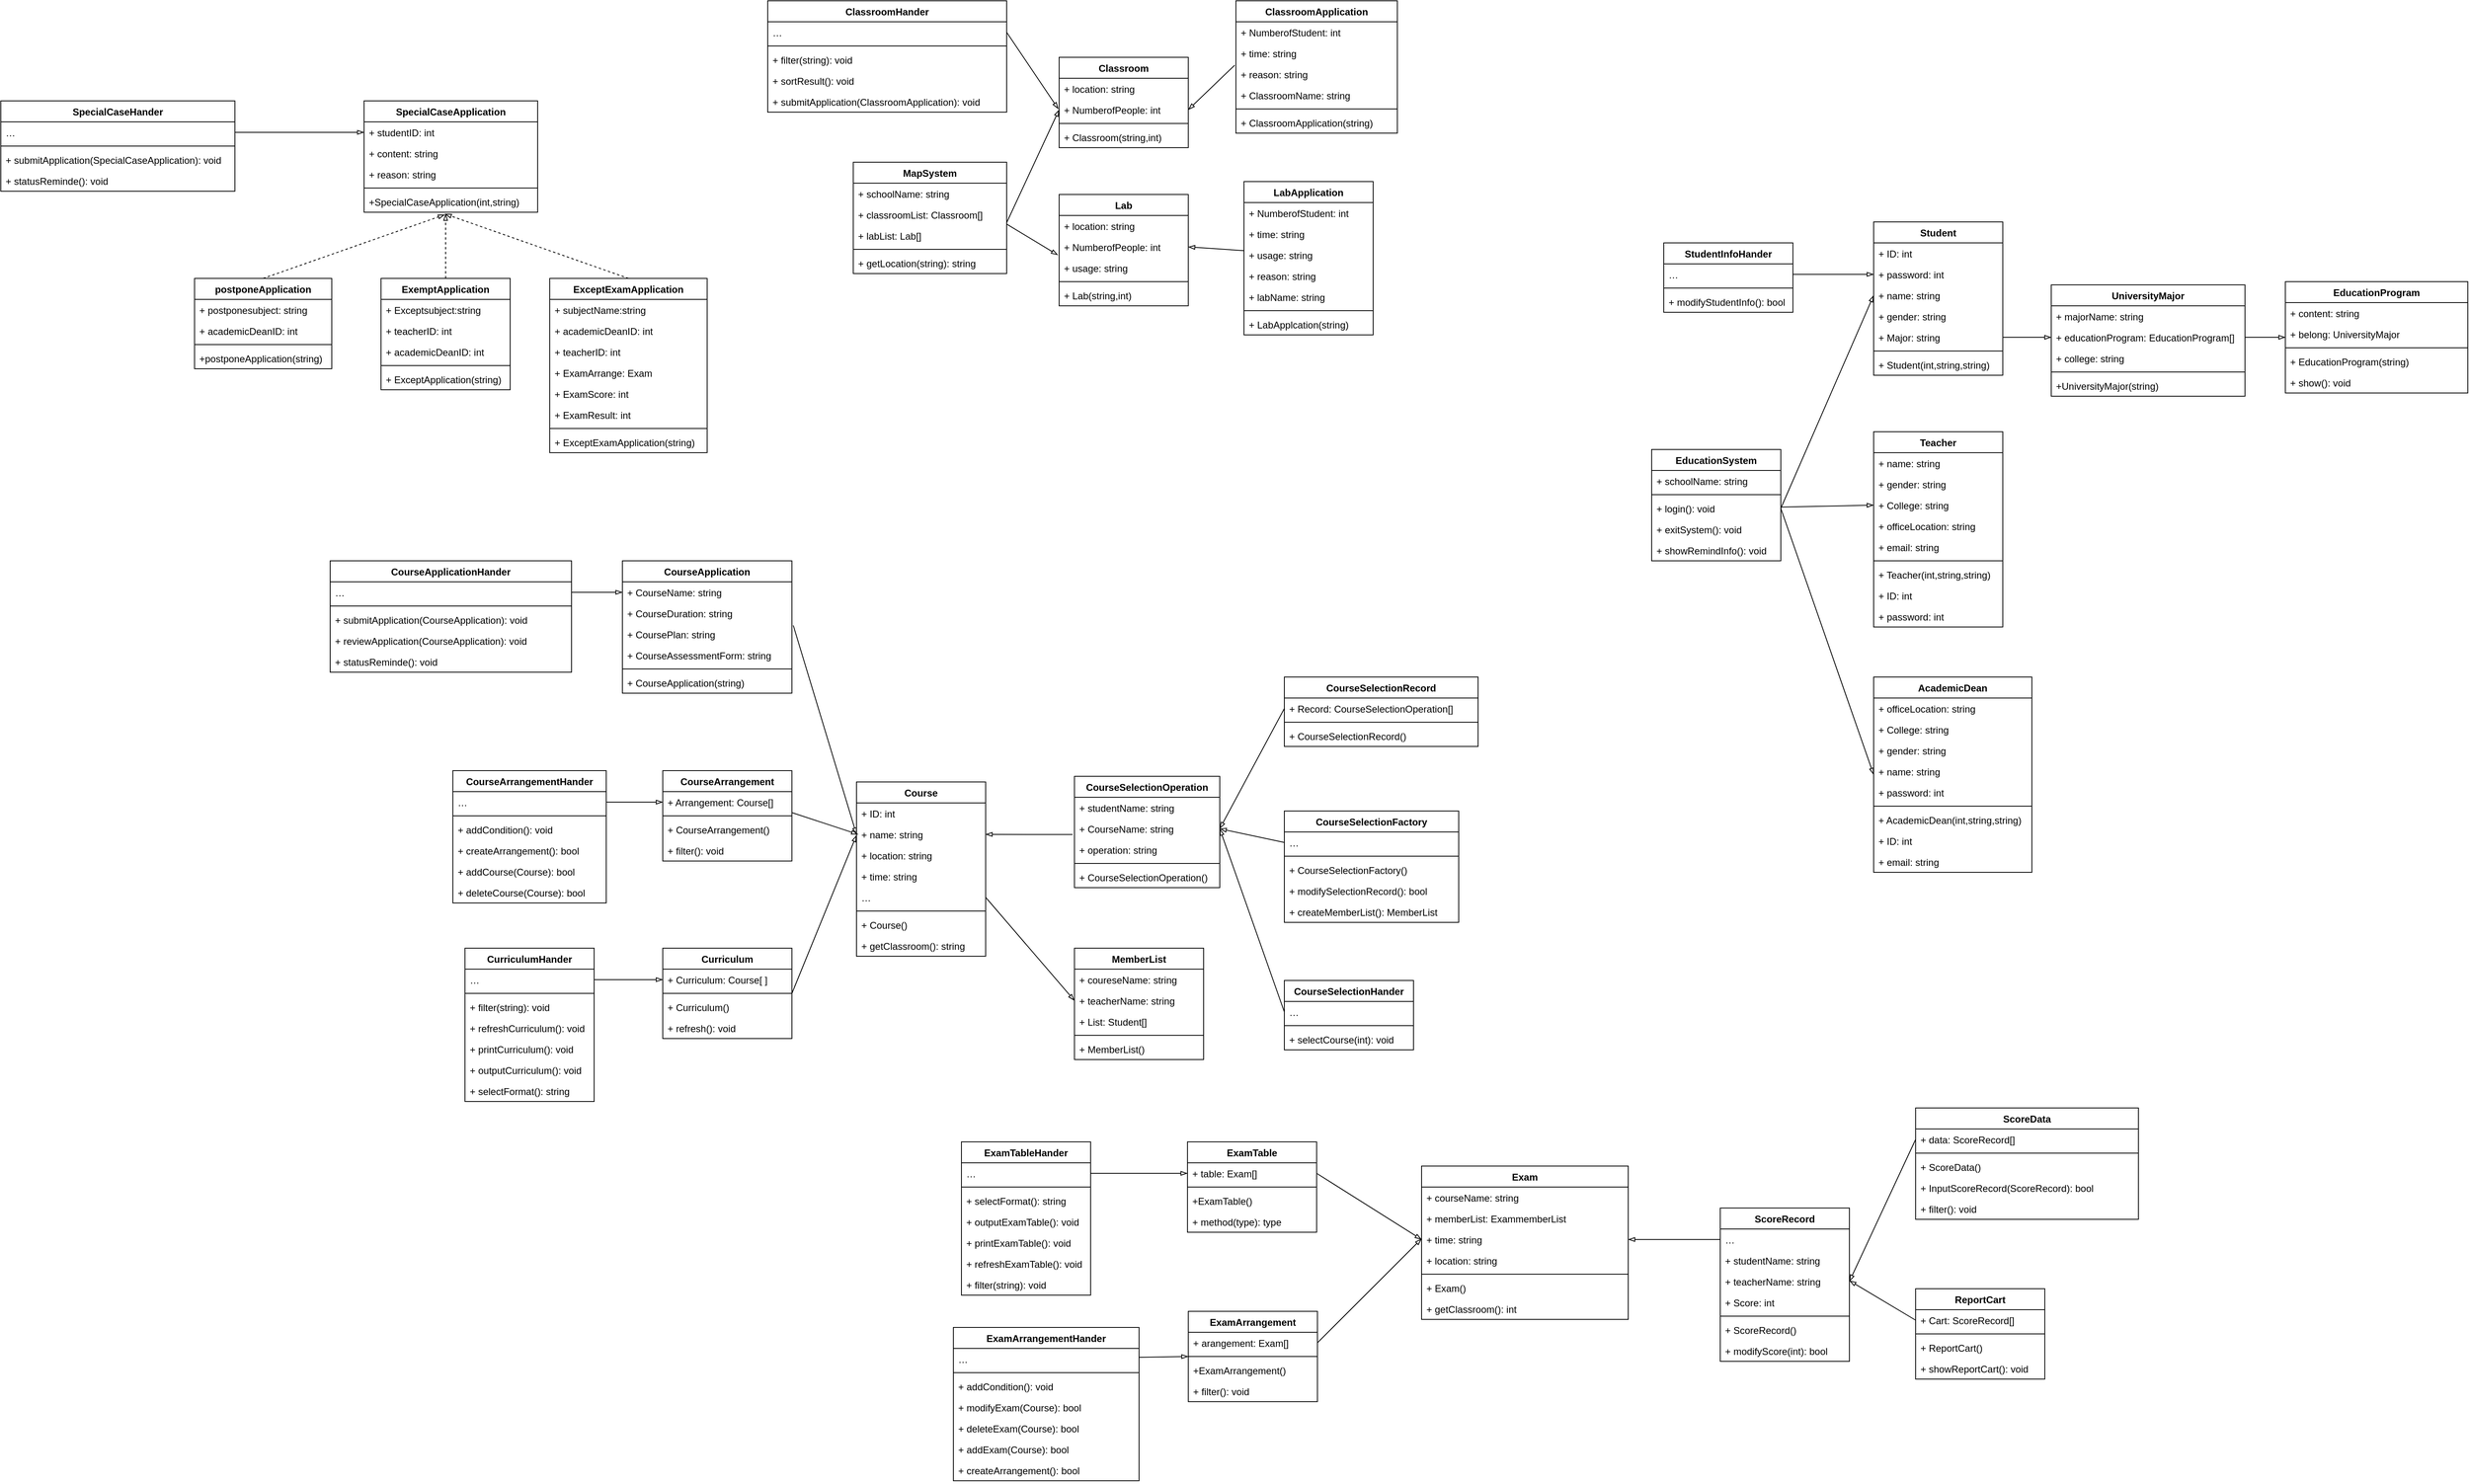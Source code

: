 <mxfile version="14.1.1" type="device" pages="6"><diagram id="8shOnR36iBtX8wcrs8ob" name="Page-1"><mxGraphModel dx="3555" dy="2085" grid="1" gridSize="10" guides="1" tooltips="1" connect="1" arrows="1" fold="1" page="1" pageScale="1" pageWidth="827" pageHeight="1169" math="0" shadow="0"><root><mxCell id="0"/><mxCell id="1" parent="0"/><mxCell id="K9ZXwIQwXUBvrOtpi6ze-1" value="Student" style="swimlane;fontStyle=1;align=center;verticalAlign=top;childLayout=stackLayout;horizontal=1;startSize=26;horizontalStack=0;resizeParent=1;resizeParentMax=0;resizeLast=0;collapsible=1;marginBottom=0;" vertex="1" parent="1"><mxGeometry x="3010" y="520" width="160" height="190" as="geometry"/></mxCell><mxCell id="K9ZXwIQwXUBvrOtpi6ze-2" value="+ ID: int " style="text;strokeColor=none;fillColor=none;align=left;verticalAlign=top;spacingLeft=4;spacingRight=4;overflow=hidden;rotatable=0;points=[[0,0.5],[1,0.5]];portConstraint=eastwest;" vertex="1" parent="K9ZXwIQwXUBvrOtpi6ze-1"><mxGeometry y="26" width="160" height="26" as="geometry"/></mxCell><mxCell id="K9ZXwIQwXUBvrOtpi6ze-149" value="+ password: int" style="text;strokeColor=none;fillColor=none;align=left;verticalAlign=top;spacingLeft=4;spacingRight=4;overflow=hidden;rotatable=0;points=[[0,0.5],[1,0.5]];portConstraint=eastwest;" vertex="1" parent="K9ZXwIQwXUBvrOtpi6ze-1"><mxGeometry y="52" width="160" height="26" as="geometry"/></mxCell><mxCell id="K9ZXwIQwXUBvrOtpi6ze-212" value="+ name: string" style="text;strokeColor=none;fillColor=none;align=left;verticalAlign=top;spacingLeft=4;spacingRight=4;overflow=hidden;rotatable=0;points=[[0,0.5],[1,0.5]];portConstraint=eastwest;" vertex="1" parent="K9ZXwIQwXUBvrOtpi6ze-1"><mxGeometry y="78" width="160" height="26" as="geometry"/></mxCell><mxCell id="K9ZXwIQwXUBvrOtpi6ze-214" value="+ gender: string" style="text;strokeColor=none;fillColor=none;align=left;verticalAlign=top;spacingLeft=4;spacingRight=4;overflow=hidden;rotatable=0;points=[[0,0.5],[1,0.5]];portConstraint=eastwest;" vertex="1" parent="K9ZXwIQwXUBvrOtpi6ze-1"><mxGeometry y="104" width="160" height="26" as="geometry"/></mxCell><mxCell id="K9ZXwIQwXUBvrOtpi6ze-213" value="+ Major: string" style="text;strokeColor=none;fillColor=none;align=left;verticalAlign=top;spacingLeft=4;spacingRight=4;overflow=hidden;rotatable=0;points=[[0,0.5],[1,0.5]];portConstraint=eastwest;" vertex="1" parent="K9ZXwIQwXUBvrOtpi6ze-1"><mxGeometry y="130" width="160" height="26" as="geometry"/></mxCell><mxCell id="K9ZXwIQwXUBvrOtpi6ze-3" value="" style="line;strokeWidth=1;fillColor=none;align=left;verticalAlign=middle;spacingTop=-1;spacingLeft=3;spacingRight=3;rotatable=0;labelPosition=right;points=[];portConstraint=eastwest;" vertex="1" parent="K9ZXwIQwXUBvrOtpi6ze-1"><mxGeometry y="156" width="160" height="8" as="geometry"/></mxCell><mxCell id="K9ZXwIQwXUBvrOtpi6ze-4" value="+ Student(int,string,string)" style="text;strokeColor=none;fillColor=none;align=left;verticalAlign=top;spacingLeft=4;spacingRight=4;overflow=hidden;rotatable=0;points=[[0,0.5],[1,0.5]];portConstraint=eastwest;" vertex="1" parent="K9ZXwIQwXUBvrOtpi6ze-1"><mxGeometry y="164" width="160" height="26" as="geometry"/></mxCell><mxCell id="K9ZXwIQwXUBvrOtpi6ze-5" value="AcademicDean" style="swimlane;fontStyle=1;align=center;verticalAlign=top;childLayout=stackLayout;horizontal=1;startSize=26;horizontalStack=0;resizeParent=1;resizeParentMax=0;resizeLast=0;collapsible=1;marginBottom=0;" vertex="1" parent="1"><mxGeometry x="3010" y="1084" width="196" height="242" as="geometry"/></mxCell><mxCell id="K9ZXwIQwXUBvrOtpi6ze-222" value="+ officeLocation: string" style="text;strokeColor=none;fillColor=none;align=left;verticalAlign=top;spacingLeft=4;spacingRight=4;overflow=hidden;rotatable=0;points=[[0,0.5],[1,0.5]];portConstraint=eastwest;" vertex="1" parent="K9ZXwIQwXUBvrOtpi6ze-5"><mxGeometry y="26" width="196" height="26" as="geometry"/></mxCell><mxCell id="K9ZXwIQwXUBvrOtpi6ze-221" value="+ College: string" style="text;strokeColor=none;fillColor=none;align=left;verticalAlign=top;spacingLeft=4;spacingRight=4;overflow=hidden;rotatable=0;points=[[0,0.5],[1,0.5]];portConstraint=eastwest;" vertex="1" parent="K9ZXwIQwXUBvrOtpi6ze-5"><mxGeometry y="52" width="196" height="26" as="geometry"/></mxCell><mxCell id="K9ZXwIQwXUBvrOtpi6ze-220" value="+ gender: string" style="text;strokeColor=none;fillColor=none;align=left;verticalAlign=top;spacingLeft=4;spacingRight=4;overflow=hidden;rotatable=0;points=[[0,0.5],[1,0.5]];portConstraint=eastwest;" vertex="1" parent="K9ZXwIQwXUBvrOtpi6ze-5"><mxGeometry y="78" width="196" height="26" as="geometry"/></mxCell><mxCell id="K9ZXwIQwXUBvrOtpi6ze-219" value="+ name: string" style="text;strokeColor=none;fillColor=none;align=left;verticalAlign=top;spacingLeft=4;spacingRight=4;overflow=hidden;rotatable=0;points=[[0,0.5],[1,0.5]];portConstraint=eastwest;" vertex="1" parent="K9ZXwIQwXUBvrOtpi6ze-5"><mxGeometry y="104" width="196" height="26" as="geometry"/></mxCell><mxCell id="K9ZXwIQwXUBvrOtpi6ze-211" value="+ password: int" style="text;strokeColor=none;fillColor=none;align=left;verticalAlign=top;spacingLeft=4;spacingRight=4;overflow=hidden;rotatable=0;points=[[0,0.5],[1,0.5]];portConstraint=eastwest;" vertex="1" parent="K9ZXwIQwXUBvrOtpi6ze-5"><mxGeometry y="130" width="196" height="26" as="geometry"/></mxCell><mxCell id="K9ZXwIQwXUBvrOtpi6ze-7" value="" style="line;strokeWidth=1;fillColor=none;align=left;verticalAlign=middle;spacingTop=-1;spacingLeft=3;spacingRight=3;rotatable=0;labelPosition=right;points=[];portConstraint=eastwest;" vertex="1" parent="K9ZXwIQwXUBvrOtpi6ze-5"><mxGeometry y="156" width="196" height="8" as="geometry"/></mxCell><mxCell id="K9ZXwIQwXUBvrOtpi6ze-233" value="+ AcademicDean(int,string,string)" style="text;strokeColor=none;fillColor=none;align=left;verticalAlign=top;spacingLeft=4;spacingRight=4;overflow=hidden;rotatable=0;points=[[0,0.5],[1,0.5]];portConstraint=eastwest;" vertex="1" parent="K9ZXwIQwXUBvrOtpi6ze-5"><mxGeometry y="164" width="196" height="26" as="geometry"/></mxCell><mxCell id="K9ZXwIQwXUBvrOtpi6ze-210" value="+ ID: int " style="text;strokeColor=none;fillColor=none;align=left;verticalAlign=top;spacingLeft=4;spacingRight=4;overflow=hidden;rotatable=0;points=[[0,0.5],[1,0.5]];portConstraint=eastwest;" vertex="1" parent="K9ZXwIQwXUBvrOtpi6ze-5"><mxGeometry y="190" width="196" height="26" as="geometry"/></mxCell><mxCell id="K9ZXwIQwXUBvrOtpi6ze-223" value="+ email: string" style="text;strokeColor=none;fillColor=none;align=left;verticalAlign=top;spacingLeft=4;spacingRight=4;overflow=hidden;rotatable=0;points=[[0,0.5],[1,0.5]];portConstraint=eastwest;" vertex="1" parent="K9ZXwIQwXUBvrOtpi6ze-5"><mxGeometry y="216" width="196" height="26" as="geometry"/></mxCell><mxCell id="K9ZXwIQwXUBvrOtpi6ze-9" value="CourseArrangement" style="swimlane;fontStyle=1;align=center;verticalAlign=top;childLayout=stackLayout;horizontal=1;startSize=26;horizontalStack=0;resizeParent=1;resizeParentMax=0;resizeLast=0;collapsible=1;marginBottom=0;" vertex="1" parent="1"><mxGeometry x="1510" y="1200" width="160" height="112" as="geometry"/></mxCell><mxCell id="K9ZXwIQwXUBvrOtpi6ze-10" value="+ Arrangement: Course[]" style="text;strokeColor=none;fillColor=none;align=left;verticalAlign=top;spacingLeft=4;spacingRight=4;overflow=hidden;rotatable=0;points=[[0,0.5],[1,0.5]];portConstraint=eastwest;" vertex="1" parent="K9ZXwIQwXUBvrOtpi6ze-9"><mxGeometry y="26" width="160" height="26" as="geometry"/></mxCell><mxCell id="K9ZXwIQwXUBvrOtpi6ze-11" value="" style="line;strokeWidth=1;fillColor=none;align=left;verticalAlign=middle;spacingTop=-1;spacingLeft=3;spacingRight=3;rotatable=0;labelPosition=right;points=[];portConstraint=eastwest;" vertex="1" parent="K9ZXwIQwXUBvrOtpi6ze-9"><mxGeometry y="52" width="160" height="8" as="geometry"/></mxCell><mxCell id="K9ZXwIQwXUBvrOtpi6ze-243" value="+ CourseArrangement()" style="text;strokeColor=none;fillColor=none;align=left;verticalAlign=top;spacingLeft=4;spacingRight=4;overflow=hidden;rotatable=0;points=[[0,0.5],[1,0.5]];portConstraint=eastwest;" vertex="1" parent="K9ZXwIQwXUBvrOtpi6ze-9"><mxGeometry y="60" width="160" height="26" as="geometry"/></mxCell><mxCell id="K9ZXwIQwXUBvrOtpi6ze-12" value="+ filter(): void" style="text;strokeColor=none;fillColor=none;align=left;verticalAlign=top;spacingLeft=4;spacingRight=4;overflow=hidden;rotatable=0;points=[[0,0.5],[1,0.5]];portConstraint=eastwest;" vertex="1" parent="K9ZXwIQwXUBvrOtpi6ze-9"><mxGeometry y="86" width="160" height="26" as="geometry"/></mxCell><mxCell id="K9ZXwIQwXUBvrOtpi6ze-17" value="Course" style="swimlane;fontStyle=1;align=center;verticalAlign=top;childLayout=stackLayout;horizontal=1;startSize=26;horizontalStack=0;resizeParent=1;resizeParentMax=0;resizeLast=0;collapsible=1;marginBottom=0;" vertex="1" parent="1"><mxGeometry x="1750" y="1214" width="160" height="216" as="geometry"/></mxCell><mxCell id="K9ZXwIQwXUBvrOtpi6ze-18" value="+ ID: int" style="text;strokeColor=none;fillColor=none;align=left;verticalAlign=top;spacingLeft=4;spacingRight=4;overflow=hidden;rotatable=0;points=[[0,0.5],[1,0.5]];portConstraint=eastwest;" vertex="1" parent="K9ZXwIQwXUBvrOtpi6ze-17"><mxGeometry y="26" width="160" height="26" as="geometry"/></mxCell><mxCell id="K9ZXwIQwXUBvrOtpi6ze-234" value="+ name: string" style="text;strokeColor=none;fillColor=none;align=left;verticalAlign=top;spacingLeft=4;spacingRight=4;overflow=hidden;rotatable=0;points=[[0,0.5],[1,0.5]];portConstraint=eastwest;" vertex="1" parent="K9ZXwIQwXUBvrOtpi6ze-17"><mxGeometry y="52" width="160" height="26" as="geometry"/></mxCell><mxCell id="K9ZXwIQwXUBvrOtpi6ze-235" value="+ location: string" style="text;strokeColor=none;fillColor=none;align=left;verticalAlign=top;spacingLeft=4;spacingRight=4;overflow=hidden;rotatable=0;points=[[0,0.5],[1,0.5]];portConstraint=eastwest;" vertex="1" parent="K9ZXwIQwXUBvrOtpi6ze-17"><mxGeometry y="78" width="160" height="26" as="geometry"/></mxCell><mxCell id="K9ZXwIQwXUBvrOtpi6ze-236" value="+ time: string" style="text;strokeColor=none;fillColor=none;align=left;verticalAlign=top;spacingLeft=4;spacingRight=4;overflow=hidden;rotatable=0;points=[[0,0.5],[1,0.5]];portConstraint=eastwest;" vertex="1" parent="K9ZXwIQwXUBvrOtpi6ze-17"><mxGeometry y="104" width="160" height="26" as="geometry"/></mxCell><mxCell id="K9ZXwIQwXUBvrOtpi6ze-327" value="…" style="text;strokeColor=none;fillColor=none;align=left;verticalAlign=top;spacingLeft=4;spacingRight=4;overflow=hidden;rotatable=0;points=[[0,0.5],[1,0.5]];portConstraint=eastwest;" vertex="1" parent="K9ZXwIQwXUBvrOtpi6ze-17"><mxGeometry y="130" width="160" height="26" as="geometry"/></mxCell><mxCell id="K9ZXwIQwXUBvrOtpi6ze-19" value="" style="line;strokeWidth=1;fillColor=none;align=left;verticalAlign=middle;spacingTop=-1;spacingLeft=3;spacingRight=3;rotatable=0;labelPosition=right;points=[];portConstraint=eastwest;" vertex="1" parent="K9ZXwIQwXUBvrOtpi6ze-17"><mxGeometry y="156" width="160" height="8" as="geometry"/></mxCell><mxCell id="K9ZXwIQwXUBvrOtpi6ze-20" value="+ Course()" style="text;strokeColor=none;fillColor=none;align=left;verticalAlign=top;spacingLeft=4;spacingRight=4;overflow=hidden;rotatable=0;points=[[0,0.5],[1,0.5]];portConstraint=eastwest;" vertex="1" parent="K9ZXwIQwXUBvrOtpi6ze-17"><mxGeometry y="164" width="160" height="26" as="geometry"/></mxCell><mxCell id="K9ZXwIQwXUBvrOtpi6ze-241" value="+ getClassroom(): string" style="text;strokeColor=none;fillColor=none;align=left;verticalAlign=top;spacingLeft=4;spacingRight=4;overflow=hidden;rotatable=0;points=[[0,0.5],[1,0.5]];portConstraint=eastwest;" vertex="1" parent="K9ZXwIQwXUBvrOtpi6ze-17"><mxGeometry y="190" width="160" height="26" as="geometry"/></mxCell><mxCell id="K9ZXwIQwXUBvrOtpi6ze-25" value="Teacher" style="swimlane;fontStyle=1;align=center;verticalAlign=top;childLayout=stackLayout;horizontal=1;startSize=26;horizontalStack=0;resizeParent=1;resizeParentMax=0;resizeLast=0;collapsible=1;marginBottom=0;" vertex="1" parent="1"><mxGeometry x="3010" y="780" width="160" height="242" as="geometry"/></mxCell><mxCell id="K9ZXwIQwXUBvrOtpi6ze-215" value="+ name: string" style="text;strokeColor=none;fillColor=none;align=left;verticalAlign=top;spacingLeft=4;spacingRight=4;overflow=hidden;rotatable=0;points=[[0,0.5],[1,0.5]];portConstraint=eastwest;" vertex="1" parent="K9ZXwIQwXUBvrOtpi6ze-25"><mxGeometry y="26" width="160" height="26" as="geometry"/></mxCell><mxCell id="K9ZXwIQwXUBvrOtpi6ze-216" value="+ gender: string" style="text;strokeColor=none;fillColor=none;align=left;verticalAlign=top;spacingLeft=4;spacingRight=4;overflow=hidden;rotatable=0;points=[[0,0.5],[1,0.5]];portConstraint=eastwest;" vertex="1" parent="K9ZXwIQwXUBvrOtpi6ze-25"><mxGeometry y="52" width="160" height="26" as="geometry"/></mxCell><mxCell id="K9ZXwIQwXUBvrOtpi6ze-26" value="+ College: string" style="text;strokeColor=none;fillColor=none;align=left;verticalAlign=top;spacingLeft=4;spacingRight=4;overflow=hidden;rotatable=0;points=[[0,0.5],[1,0.5]];portConstraint=eastwest;" vertex="1" parent="K9ZXwIQwXUBvrOtpi6ze-25"><mxGeometry y="78" width="160" height="26" as="geometry"/></mxCell><mxCell id="K9ZXwIQwXUBvrOtpi6ze-217" value="+ officeLocation: string" style="text;strokeColor=none;fillColor=none;align=left;verticalAlign=top;spacingLeft=4;spacingRight=4;overflow=hidden;rotatable=0;points=[[0,0.5],[1,0.5]];portConstraint=eastwest;" vertex="1" parent="K9ZXwIQwXUBvrOtpi6ze-25"><mxGeometry y="104" width="160" height="26" as="geometry"/></mxCell><mxCell id="K9ZXwIQwXUBvrOtpi6ze-218" value="+ email: string" style="text;strokeColor=none;fillColor=none;align=left;verticalAlign=top;spacingLeft=4;spacingRight=4;overflow=hidden;rotatable=0;points=[[0,0.5],[1,0.5]];portConstraint=eastwest;" vertex="1" parent="K9ZXwIQwXUBvrOtpi6ze-25"><mxGeometry y="130" width="160" height="26" as="geometry"/></mxCell><mxCell id="K9ZXwIQwXUBvrOtpi6ze-27" value="" style="line;strokeWidth=1;fillColor=none;align=left;verticalAlign=middle;spacingTop=-1;spacingLeft=3;spacingRight=3;rotatable=0;labelPosition=right;points=[];portConstraint=eastwest;" vertex="1" parent="K9ZXwIQwXUBvrOtpi6ze-25"><mxGeometry y="156" width="160" height="8" as="geometry"/></mxCell><mxCell id="K9ZXwIQwXUBvrOtpi6ze-232" value="+ Teacher(int,string,string)" style="text;strokeColor=none;fillColor=none;align=left;verticalAlign=top;spacingLeft=4;spacingRight=4;overflow=hidden;rotatable=0;points=[[0,0.5],[1,0.5]];portConstraint=eastwest;" vertex="1" parent="K9ZXwIQwXUBvrOtpi6ze-25"><mxGeometry y="164" width="160" height="26" as="geometry"/></mxCell><mxCell id="K9ZXwIQwXUBvrOtpi6ze-208" value="+ ID: int " style="text;strokeColor=none;fillColor=none;align=left;verticalAlign=top;spacingLeft=4;spacingRight=4;overflow=hidden;rotatable=0;points=[[0,0.5],[1,0.5]];portConstraint=eastwest;" vertex="1" parent="K9ZXwIQwXUBvrOtpi6ze-25"><mxGeometry y="190" width="160" height="26" as="geometry"/></mxCell><mxCell id="K9ZXwIQwXUBvrOtpi6ze-209" value="+ password: int" style="text;strokeColor=none;fillColor=none;align=left;verticalAlign=top;spacingLeft=4;spacingRight=4;overflow=hidden;rotatable=0;points=[[0,0.5],[1,0.5]];portConstraint=eastwest;" vertex="1" parent="K9ZXwIQwXUBvrOtpi6ze-25"><mxGeometry y="216" width="160" height="26" as="geometry"/></mxCell><mxCell id="K9ZXwIQwXUBvrOtpi6ze-29" value="Curriculum" style="swimlane;fontStyle=1;align=center;verticalAlign=top;childLayout=stackLayout;horizontal=1;startSize=26;horizontalStack=0;resizeParent=1;resizeParentMax=0;resizeLast=0;collapsible=1;marginBottom=0;" vertex="1" parent="1"><mxGeometry x="1510" y="1420" width="160" height="112" as="geometry"/></mxCell><mxCell id="K9ZXwIQwXUBvrOtpi6ze-30" value="+ Curriculum: Course[ ]" style="text;strokeColor=none;fillColor=none;align=left;verticalAlign=top;spacingLeft=4;spacingRight=4;overflow=hidden;rotatable=0;points=[[0,0.5],[1,0.5]];portConstraint=eastwest;" vertex="1" parent="K9ZXwIQwXUBvrOtpi6ze-29"><mxGeometry y="26" width="160" height="26" as="geometry"/></mxCell><mxCell id="K9ZXwIQwXUBvrOtpi6ze-31" value="" style="line;strokeWidth=1;fillColor=none;align=left;verticalAlign=middle;spacingTop=-1;spacingLeft=3;spacingRight=3;rotatable=0;labelPosition=right;points=[];portConstraint=eastwest;" vertex="1" parent="K9ZXwIQwXUBvrOtpi6ze-29"><mxGeometry y="52" width="160" height="8" as="geometry"/></mxCell><mxCell id="K9ZXwIQwXUBvrOtpi6ze-32" value="+ Curriculum()" style="text;strokeColor=none;fillColor=none;align=left;verticalAlign=top;spacingLeft=4;spacingRight=4;overflow=hidden;rotatable=0;points=[[0,0.5],[1,0.5]];portConstraint=eastwest;" vertex="1" parent="K9ZXwIQwXUBvrOtpi6ze-29"><mxGeometry y="60" width="160" height="26" as="geometry"/></mxCell><mxCell id="K9ZXwIQwXUBvrOtpi6ze-237" value="+ refresh(): void" style="text;strokeColor=none;fillColor=none;align=left;verticalAlign=top;spacingLeft=4;spacingRight=4;overflow=hidden;rotatable=0;points=[[0,0.5],[1,0.5]];portConstraint=eastwest;" vertex="1" parent="K9ZXwIQwXUBvrOtpi6ze-29"><mxGeometry y="86" width="160" height="26" as="geometry"/></mxCell><mxCell id="K9ZXwIQwXUBvrOtpi6ze-33" value="MemberList" style="swimlane;fontStyle=1;align=center;verticalAlign=top;childLayout=stackLayout;horizontal=1;startSize=26;horizontalStack=0;resizeParent=1;resizeParentMax=0;resizeLast=0;collapsible=1;marginBottom=0;" vertex="1" parent="1"><mxGeometry x="2020" y="1420" width="160" height="138" as="geometry"/></mxCell><mxCell id="K9ZXwIQwXUBvrOtpi6ze-238" value="+ coureseName: string" style="text;strokeColor=none;fillColor=none;align=left;verticalAlign=top;spacingLeft=4;spacingRight=4;overflow=hidden;rotatable=0;points=[[0,0.5],[1,0.5]];portConstraint=eastwest;" vertex="1" parent="K9ZXwIQwXUBvrOtpi6ze-33"><mxGeometry y="26" width="160" height="26" as="geometry"/></mxCell><mxCell id="K9ZXwIQwXUBvrOtpi6ze-239" value="+ teacherName: string" style="text;strokeColor=none;fillColor=none;align=left;verticalAlign=top;spacingLeft=4;spacingRight=4;overflow=hidden;rotatable=0;points=[[0,0.5],[1,0.5]];portConstraint=eastwest;" vertex="1" parent="K9ZXwIQwXUBvrOtpi6ze-33"><mxGeometry y="52" width="160" height="26" as="geometry"/></mxCell><mxCell id="K9ZXwIQwXUBvrOtpi6ze-34" value="+ List: Student[]" style="text;strokeColor=none;fillColor=none;align=left;verticalAlign=top;spacingLeft=4;spacingRight=4;overflow=hidden;rotatable=0;points=[[0,0.5],[1,0.5]];portConstraint=eastwest;" vertex="1" parent="K9ZXwIQwXUBvrOtpi6ze-33"><mxGeometry y="78" width="160" height="26" as="geometry"/></mxCell><mxCell id="K9ZXwIQwXUBvrOtpi6ze-35" value="" style="line;strokeWidth=1;fillColor=none;align=left;verticalAlign=middle;spacingTop=-1;spacingLeft=3;spacingRight=3;rotatable=0;labelPosition=right;points=[];portConstraint=eastwest;" vertex="1" parent="K9ZXwIQwXUBvrOtpi6ze-33"><mxGeometry y="104" width="160" height="8" as="geometry"/></mxCell><mxCell id="K9ZXwIQwXUBvrOtpi6ze-240" value="+ MemberList()" style="text;strokeColor=none;fillColor=none;align=left;verticalAlign=top;spacingLeft=4;spacingRight=4;overflow=hidden;rotatable=0;points=[[0,0.5],[1,0.5]];portConstraint=eastwest;" vertex="1" parent="K9ZXwIQwXUBvrOtpi6ze-33"><mxGeometry y="112" width="160" height="26" as="geometry"/></mxCell><mxCell id="K9ZXwIQwXUBvrOtpi6ze-37" value="ReportCart" style="swimlane;fontStyle=1;align=center;verticalAlign=top;childLayout=stackLayout;horizontal=1;startSize=26;horizontalStack=0;resizeParent=1;resizeParentMax=0;resizeLast=0;collapsible=1;marginBottom=0;" vertex="1" parent="1"><mxGeometry x="3062" y="1842" width="160" height="112" as="geometry"/></mxCell><mxCell id="K9ZXwIQwXUBvrOtpi6ze-38" value="+ Cart: ScoreRecord[]" style="text;strokeColor=none;fillColor=none;align=left;verticalAlign=top;spacingLeft=4;spacingRight=4;overflow=hidden;rotatable=0;points=[[0,0.5],[1,0.5]];portConstraint=eastwest;" vertex="1" parent="K9ZXwIQwXUBvrOtpi6ze-37"><mxGeometry y="26" width="160" height="26" as="geometry"/></mxCell><mxCell id="K9ZXwIQwXUBvrOtpi6ze-39" value="" style="line;strokeWidth=1;fillColor=none;align=left;verticalAlign=middle;spacingTop=-1;spacingLeft=3;spacingRight=3;rotatable=0;labelPosition=right;points=[];portConstraint=eastwest;" vertex="1" parent="K9ZXwIQwXUBvrOtpi6ze-37"><mxGeometry y="52" width="160" height="8" as="geometry"/></mxCell><mxCell id="K9ZXwIQwXUBvrOtpi6ze-242" value="+ ReportCart()" style="text;strokeColor=none;fillColor=none;align=left;verticalAlign=top;spacingLeft=4;spacingRight=4;overflow=hidden;rotatable=0;points=[[0,0.5],[1,0.5]];portConstraint=eastwest;" vertex="1" parent="K9ZXwIQwXUBvrOtpi6ze-37"><mxGeometry y="60" width="160" height="26" as="geometry"/></mxCell><mxCell id="K9ZXwIQwXUBvrOtpi6ze-40" value="+ showReportCart(): void" style="text;strokeColor=none;fillColor=none;align=left;verticalAlign=top;spacingLeft=4;spacingRight=4;overflow=hidden;rotatable=0;points=[[0,0.5],[1,0.5]];portConstraint=eastwest;" vertex="1" parent="K9ZXwIQwXUBvrOtpi6ze-37"><mxGeometry y="86" width="160" height="26" as="geometry"/></mxCell><mxCell id="K9ZXwIQwXUBvrOtpi6ze-41" value="ScoreRecord" style="swimlane;fontStyle=1;align=center;verticalAlign=top;childLayout=stackLayout;horizontal=1;startSize=26;horizontalStack=0;resizeParent=1;resizeParentMax=0;resizeLast=0;collapsible=1;marginBottom=0;" vertex="1" parent="1"><mxGeometry x="2820" y="1742" width="160" height="190" as="geometry"/></mxCell><mxCell id="K9ZXwIQwXUBvrOtpi6ze-329" value="…" style="text;strokeColor=none;fillColor=none;align=left;verticalAlign=top;spacingLeft=4;spacingRight=4;overflow=hidden;rotatable=0;points=[[0,0.5],[1,0.5]];portConstraint=eastwest;" vertex="1" parent="K9ZXwIQwXUBvrOtpi6ze-41"><mxGeometry y="26" width="160" height="26" as="geometry"/></mxCell><mxCell id="K9ZXwIQwXUBvrOtpi6ze-42" value="+ studentName: string" style="text;strokeColor=none;fillColor=none;align=left;verticalAlign=top;spacingLeft=4;spacingRight=4;overflow=hidden;rotatable=0;points=[[0,0.5],[1,0.5]];portConstraint=eastwest;" vertex="1" parent="K9ZXwIQwXUBvrOtpi6ze-41"><mxGeometry y="52" width="160" height="26" as="geometry"/></mxCell><mxCell id="K9ZXwIQwXUBvrOtpi6ze-245" value="+ teacherName: string" style="text;strokeColor=none;fillColor=none;align=left;verticalAlign=top;spacingLeft=4;spacingRight=4;overflow=hidden;rotatable=0;points=[[0,0.5],[1,0.5]];portConstraint=eastwest;" vertex="1" parent="K9ZXwIQwXUBvrOtpi6ze-41"><mxGeometry y="78" width="160" height="26" as="geometry"/></mxCell><mxCell id="K9ZXwIQwXUBvrOtpi6ze-246" value="+ Score: int" style="text;strokeColor=none;fillColor=none;align=left;verticalAlign=top;spacingLeft=4;spacingRight=4;overflow=hidden;rotatable=0;points=[[0,0.5],[1,0.5]];portConstraint=eastwest;" vertex="1" parent="K9ZXwIQwXUBvrOtpi6ze-41"><mxGeometry y="104" width="160" height="26" as="geometry"/></mxCell><mxCell id="K9ZXwIQwXUBvrOtpi6ze-43" value="" style="line;strokeWidth=1;fillColor=none;align=left;verticalAlign=middle;spacingTop=-1;spacingLeft=3;spacingRight=3;rotatable=0;labelPosition=right;points=[];portConstraint=eastwest;" vertex="1" parent="K9ZXwIQwXUBvrOtpi6ze-41"><mxGeometry y="130" width="160" height="8" as="geometry"/></mxCell><mxCell id="K9ZXwIQwXUBvrOtpi6ze-247" value="+ ScoreRecord()" style="text;strokeColor=none;fillColor=none;align=left;verticalAlign=top;spacingLeft=4;spacingRight=4;overflow=hidden;rotatable=0;points=[[0,0.5],[1,0.5]];portConstraint=eastwest;" vertex="1" parent="K9ZXwIQwXUBvrOtpi6ze-41"><mxGeometry y="138" width="160" height="26" as="geometry"/></mxCell><mxCell id="K9ZXwIQwXUBvrOtpi6ze-44" value="+ modifyScore(int): bool" style="text;strokeColor=none;fillColor=none;align=left;verticalAlign=top;spacingLeft=4;spacingRight=4;overflow=hidden;rotatable=0;points=[[0,0.5],[1,0.5]];portConstraint=eastwest;" vertex="1" parent="K9ZXwIQwXUBvrOtpi6ze-41"><mxGeometry y="164" width="160" height="26" as="geometry"/></mxCell><mxCell id="K9ZXwIQwXUBvrOtpi6ze-316" style="edgeStyle=none;rounded=0;orthogonalLoop=1;jettySize=auto;html=1;entryX=1;entryY=0.5;entryDx=0;entryDy=0;endArrow=blockThin;endFill=0;exitX=-0.013;exitY=-0.225;exitDx=0;exitDy=0;exitPerimeter=0;" edge="1" parent="1" source="K9ZXwIQwXUBvrOtpi6ze-251" target="K9ZXwIQwXUBvrOtpi6ze-234"><mxGeometry relative="1" as="geometry"/></mxCell><mxCell id="K9ZXwIQwXUBvrOtpi6ze-45" value="CourseSelectionOperation" style="swimlane;fontStyle=1;align=center;verticalAlign=top;childLayout=stackLayout;horizontal=1;startSize=26;horizontalStack=0;resizeParent=1;resizeParentMax=0;resizeLast=0;collapsible=1;marginBottom=0;" vertex="1" parent="1"><mxGeometry x="2020" y="1207" width="180" height="138" as="geometry"/></mxCell><mxCell id="K9ZXwIQwXUBvrOtpi6ze-250" value="+ studentName: string" style="text;strokeColor=none;fillColor=none;align=left;verticalAlign=top;spacingLeft=4;spacingRight=4;overflow=hidden;rotatable=0;points=[[0,0.5],[1,0.5]];portConstraint=eastwest;" vertex="1" parent="K9ZXwIQwXUBvrOtpi6ze-45"><mxGeometry y="26" width="180" height="26" as="geometry"/></mxCell><mxCell id="K9ZXwIQwXUBvrOtpi6ze-46" value="+ CourseName: string" style="text;strokeColor=none;fillColor=none;align=left;verticalAlign=top;spacingLeft=4;spacingRight=4;overflow=hidden;rotatable=0;points=[[0,0.5],[1,0.5]];portConstraint=eastwest;" vertex="1" parent="K9ZXwIQwXUBvrOtpi6ze-45"><mxGeometry y="52" width="180" height="26" as="geometry"/></mxCell><mxCell id="K9ZXwIQwXUBvrOtpi6ze-251" value="+ operation: string" style="text;strokeColor=none;fillColor=none;align=left;verticalAlign=top;spacingLeft=4;spacingRight=4;overflow=hidden;rotatable=0;points=[[0,0.5],[1,0.5]];portConstraint=eastwest;" vertex="1" parent="K9ZXwIQwXUBvrOtpi6ze-45"><mxGeometry y="78" width="180" height="26" as="geometry"/></mxCell><mxCell id="K9ZXwIQwXUBvrOtpi6ze-47" value="" style="line;strokeWidth=1;fillColor=none;align=left;verticalAlign=middle;spacingTop=-1;spacingLeft=3;spacingRight=3;rotatable=0;labelPosition=right;points=[];portConstraint=eastwest;" vertex="1" parent="K9ZXwIQwXUBvrOtpi6ze-45"><mxGeometry y="104" width="180" height="8" as="geometry"/></mxCell><mxCell id="K9ZXwIQwXUBvrOtpi6ze-48" value="+ CourseSelectionOperation()" style="text;strokeColor=none;fillColor=none;align=left;verticalAlign=top;spacingLeft=4;spacingRight=4;overflow=hidden;rotatable=0;points=[[0,0.5],[1,0.5]];portConstraint=eastwest;" vertex="1" parent="K9ZXwIQwXUBvrOtpi6ze-45"><mxGeometry y="112" width="180" height="26" as="geometry"/></mxCell><mxCell id="K9ZXwIQwXUBvrOtpi6ze-317" style="edgeStyle=none;rounded=0;orthogonalLoop=1;jettySize=auto;html=1;endArrow=blockThin;endFill=0;exitX=0;exitY=0.5;exitDx=0;exitDy=0;entryX=1;entryY=0.5;entryDx=0;entryDy=0;" edge="1" parent="1" source="K9ZXwIQwXUBvrOtpi6ze-50" target="K9ZXwIQwXUBvrOtpi6ze-46"><mxGeometry relative="1" as="geometry"><mxPoint x="2200" y="1250" as="targetPoint"/></mxGeometry></mxCell><mxCell id="K9ZXwIQwXUBvrOtpi6ze-49" value="CourseSelectionRecord" style="swimlane;fontStyle=1;align=center;verticalAlign=top;childLayout=stackLayout;horizontal=1;startSize=26;horizontalStack=0;resizeParent=1;resizeParentMax=0;resizeLast=0;collapsible=1;marginBottom=0;" vertex="1" parent="1"><mxGeometry x="2280" y="1084" width="240" height="86" as="geometry"/></mxCell><mxCell id="K9ZXwIQwXUBvrOtpi6ze-50" value="+ Record: CourseSelectionOperation[]" style="text;strokeColor=none;fillColor=none;align=left;verticalAlign=top;spacingLeft=4;spacingRight=4;overflow=hidden;rotatable=0;points=[[0,0.5],[1,0.5]];portConstraint=eastwest;" vertex="1" parent="K9ZXwIQwXUBvrOtpi6ze-49"><mxGeometry y="26" width="240" height="26" as="geometry"/></mxCell><mxCell id="K9ZXwIQwXUBvrOtpi6ze-51" value="" style="line;strokeWidth=1;fillColor=none;align=left;verticalAlign=middle;spacingTop=-1;spacingLeft=3;spacingRight=3;rotatable=0;labelPosition=right;points=[];portConstraint=eastwest;" vertex="1" parent="K9ZXwIQwXUBvrOtpi6ze-49"><mxGeometry y="52" width="240" height="8" as="geometry"/></mxCell><mxCell id="K9ZXwIQwXUBvrOtpi6ze-52" value="+ CourseSelectionRecord()" style="text;strokeColor=none;fillColor=none;align=left;verticalAlign=top;spacingLeft=4;spacingRight=4;overflow=hidden;rotatable=0;points=[[0,0.5],[1,0.5]];portConstraint=eastwest;" vertex="1" parent="K9ZXwIQwXUBvrOtpi6ze-49"><mxGeometry y="60" width="240" height="26" as="geometry"/></mxCell><mxCell id="K9ZXwIQwXUBvrOtpi6ze-53" value="ExamTable" style="swimlane;fontStyle=1;align=center;verticalAlign=top;childLayout=stackLayout;horizontal=1;startSize=26;horizontalStack=0;resizeParent=1;resizeParentMax=0;resizeLast=0;collapsible=1;marginBottom=0;" vertex="1" parent="1"><mxGeometry x="2160" y="1660" width="160" height="112" as="geometry"/></mxCell><mxCell id="K9ZXwIQwXUBvrOtpi6ze-54" value="+ table: Exam[]" style="text;strokeColor=none;fillColor=none;align=left;verticalAlign=top;spacingLeft=4;spacingRight=4;overflow=hidden;rotatable=0;points=[[0,0.5],[1,0.5]];portConstraint=eastwest;" vertex="1" parent="K9ZXwIQwXUBvrOtpi6ze-53"><mxGeometry y="26" width="160" height="26" as="geometry"/></mxCell><mxCell id="K9ZXwIQwXUBvrOtpi6ze-55" value="" style="line;strokeWidth=1;fillColor=none;align=left;verticalAlign=middle;spacingTop=-1;spacingLeft=3;spacingRight=3;rotatable=0;labelPosition=right;points=[];portConstraint=eastwest;" vertex="1" parent="K9ZXwIQwXUBvrOtpi6ze-53"><mxGeometry y="52" width="160" height="8" as="geometry"/></mxCell><mxCell id="K9ZXwIQwXUBvrOtpi6ze-257" value="+ExamTable()" style="text;strokeColor=none;fillColor=none;align=left;verticalAlign=top;spacingLeft=4;spacingRight=4;overflow=hidden;rotatable=0;points=[[0,0.5],[1,0.5]];portConstraint=eastwest;" vertex="1" parent="K9ZXwIQwXUBvrOtpi6ze-53"><mxGeometry y="60" width="160" height="26" as="geometry"/></mxCell><mxCell id="K9ZXwIQwXUBvrOtpi6ze-56" value="+ method(type): type" style="text;strokeColor=none;fillColor=none;align=left;verticalAlign=top;spacingLeft=4;spacingRight=4;overflow=hidden;rotatable=0;points=[[0,0.5],[1,0.5]];portConstraint=eastwest;" vertex="1" parent="K9ZXwIQwXUBvrOtpi6ze-53"><mxGeometry y="86" width="160" height="26" as="geometry"/></mxCell><mxCell id="K9ZXwIQwXUBvrOtpi6ze-57" value="ExamArrangement" style="swimlane;fontStyle=1;align=center;verticalAlign=top;childLayout=stackLayout;horizontal=1;startSize=26;horizontalStack=0;resizeParent=1;resizeParentMax=0;resizeLast=0;collapsible=1;marginBottom=0;" vertex="1" parent="1"><mxGeometry x="2161" y="1870" width="160" height="112" as="geometry"/></mxCell><mxCell id="K9ZXwIQwXUBvrOtpi6ze-58" value="+ arangement: Exam[]" style="text;strokeColor=none;fillColor=none;align=left;verticalAlign=top;spacingLeft=4;spacingRight=4;overflow=hidden;rotatable=0;points=[[0,0.5],[1,0.5]];portConstraint=eastwest;" vertex="1" parent="K9ZXwIQwXUBvrOtpi6ze-57"><mxGeometry y="26" width="160" height="26" as="geometry"/></mxCell><mxCell id="K9ZXwIQwXUBvrOtpi6ze-59" value="" style="line;strokeWidth=1;fillColor=none;align=left;verticalAlign=middle;spacingTop=-1;spacingLeft=3;spacingRight=3;rotatable=0;labelPosition=right;points=[];portConstraint=eastwest;" vertex="1" parent="K9ZXwIQwXUBvrOtpi6ze-57"><mxGeometry y="52" width="160" height="8" as="geometry"/></mxCell><mxCell id="K9ZXwIQwXUBvrOtpi6ze-256" value="+ExamArrangement()" style="text;strokeColor=none;fillColor=none;align=left;verticalAlign=top;spacingLeft=4;spacingRight=4;overflow=hidden;rotatable=0;points=[[0,0.5],[1,0.5]];portConstraint=eastwest;" vertex="1" parent="K9ZXwIQwXUBvrOtpi6ze-57"><mxGeometry y="60" width="160" height="26" as="geometry"/></mxCell><mxCell id="K9ZXwIQwXUBvrOtpi6ze-60" value="+ filter(): void" style="text;strokeColor=none;fillColor=none;align=left;verticalAlign=top;spacingLeft=4;spacingRight=4;overflow=hidden;rotatable=0;points=[[0,0.5],[1,0.5]];portConstraint=eastwest;" vertex="1" parent="K9ZXwIQwXUBvrOtpi6ze-57"><mxGeometry y="86" width="160" height="26" as="geometry"/></mxCell><mxCell id="K9ZXwIQwXUBvrOtpi6ze-61" value="Exam" style="swimlane;fontStyle=1;align=center;verticalAlign=top;childLayout=stackLayout;horizontal=1;startSize=26;horizontalStack=0;resizeParent=1;resizeParentMax=0;resizeLast=0;collapsible=1;marginBottom=0;" vertex="1" parent="1"><mxGeometry x="2450" y="1690" width="256" height="190" as="geometry"/></mxCell><mxCell id="K9ZXwIQwXUBvrOtpi6ze-62" value="+ courseName: string" style="text;strokeColor=none;fillColor=none;align=left;verticalAlign=top;spacingLeft=4;spacingRight=4;overflow=hidden;rotatable=0;points=[[0,0.5],[1,0.5]];portConstraint=eastwest;" vertex="1" parent="K9ZXwIQwXUBvrOtpi6ze-61"><mxGeometry y="26" width="256" height="26" as="geometry"/></mxCell><mxCell id="K9ZXwIQwXUBvrOtpi6ze-253" value="+ memberList: ExammemberList" style="text;strokeColor=none;fillColor=none;align=left;verticalAlign=top;spacingLeft=4;spacingRight=4;overflow=hidden;rotatable=0;points=[[0,0.5],[1,0.5]];portConstraint=eastwest;" vertex="1" parent="K9ZXwIQwXUBvrOtpi6ze-61"><mxGeometry y="52" width="256" height="26" as="geometry"/></mxCell><mxCell id="K9ZXwIQwXUBvrOtpi6ze-254" value="+ time: string" style="text;strokeColor=none;fillColor=none;align=left;verticalAlign=top;spacingLeft=4;spacingRight=4;overflow=hidden;rotatable=0;points=[[0,0.5],[1,0.5]];portConstraint=eastwest;" vertex="1" parent="K9ZXwIQwXUBvrOtpi6ze-61"><mxGeometry y="78" width="256" height="26" as="geometry"/></mxCell><mxCell id="K9ZXwIQwXUBvrOtpi6ze-255" value="+ location: string" style="text;strokeColor=none;fillColor=none;align=left;verticalAlign=top;spacingLeft=4;spacingRight=4;overflow=hidden;rotatable=0;points=[[0,0.5],[1,0.5]];portConstraint=eastwest;" vertex="1" parent="K9ZXwIQwXUBvrOtpi6ze-61"><mxGeometry y="104" width="256" height="26" as="geometry"/></mxCell><mxCell id="K9ZXwIQwXUBvrOtpi6ze-63" value="" style="line;strokeWidth=1;fillColor=none;align=left;verticalAlign=middle;spacingTop=-1;spacingLeft=3;spacingRight=3;rotatable=0;labelPosition=right;points=[];portConstraint=eastwest;" vertex="1" parent="K9ZXwIQwXUBvrOtpi6ze-61"><mxGeometry y="130" width="256" height="8" as="geometry"/></mxCell><mxCell id="K9ZXwIQwXUBvrOtpi6ze-258" value="+ Exam()" style="text;strokeColor=none;fillColor=none;align=left;verticalAlign=top;spacingLeft=4;spacingRight=4;overflow=hidden;rotatable=0;points=[[0,0.5],[1,0.5]];portConstraint=eastwest;" vertex="1" parent="K9ZXwIQwXUBvrOtpi6ze-61"><mxGeometry y="138" width="256" height="26" as="geometry"/></mxCell><mxCell id="K9ZXwIQwXUBvrOtpi6ze-64" value="+ getClassroom(): int" style="text;strokeColor=none;fillColor=none;align=left;verticalAlign=top;spacingLeft=4;spacingRight=4;overflow=hidden;rotatable=0;points=[[0,0.5],[1,0.5]];portConstraint=eastwest;" vertex="1" parent="K9ZXwIQwXUBvrOtpi6ze-61"><mxGeometry y="164" width="256" height="26" as="geometry"/></mxCell><mxCell id="K9ZXwIQwXUBvrOtpi6ze-65" value="UniversityMajor" style="swimlane;fontStyle=1;align=center;verticalAlign=top;childLayout=stackLayout;horizontal=1;startSize=26;horizontalStack=0;resizeParent=1;resizeParentMax=0;resizeLast=0;collapsible=1;marginBottom=0;" vertex="1" parent="1"><mxGeometry x="3230" y="598" width="240" height="138" as="geometry"/></mxCell><mxCell id="K9ZXwIQwXUBvrOtpi6ze-66" value="+ majorName: string" style="text;strokeColor=none;fillColor=none;align=left;verticalAlign=top;spacingLeft=4;spacingRight=4;overflow=hidden;rotatable=0;points=[[0,0.5],[1,0.5]];portConstraint=eastwest;" vertex="1" parent="K9ZXwIQwXUBvrOtpi6ze-65"><mxGeometry y="26" width="240" height="26" as="geometry"/></mxCell><mxCell id="K9ZXwIQwXUBvrOtpi6ze-259" value="+ educationProgram: EducationProgram[]" style="text;strokeColor=none;fillColor=none;align=left;verticalAlign=top;spacingLeft=4;spacingRight=4;overflow=hidden;rotatable=0;points=[[0,0.5],[1,0.5]];portConstraint=eastwest;" vertex="1" parent="K9ZXwIQwXUBvrOtpi6ze-65"><mxGeometry y="52" width="240" height="26" as="geometry"/></mxCell><mxCell id="K9ZXwIQwXUBvrOtpi6ze-321" value="+ college: string" style="text;strokeColor=none;fillColor=none;align=left;verticalAlign=top;spacingLeft=4;spacingRight=4;overflow=hidden;rotatable=0;points=[[0,0.5],[1,0.5]];portConstraint=eastwest;" vertex="1" parent="K9ZXwIQwXUBvrOtpi6ze-65"><mxGeometry y="78" width="240" height="26" as="geometry"/></mxCell><mxCell id="K9ZXwIQwXUBvrOtpi6ze-67" value="" style="line;strokeWidth=1;fillColor=none;align=left;verticalAlign=middle;spacingTop=-1;spacingLeft=3;spacingRight=3;rotatable=0;labelPosition=right;points=[];portConstraint=eastwest;" vertex="1" parent="K9ZXwIQwXUBvrOtpi6ze-65"><mxGeometry y="104" width="240" height="8" as="geometry"/></mxCell><mxCell id="K9ZXwIQwXUBvrOtpi6ze-68" value="+UniversityMajor(string)" style="text;strokeColor=none;fillColor=none;align=left;verticalAlign=top;spacingLeft=4;spacingRight=4;overflow=hidden;rotatable=0;points=[[0,0.5],[1,0.5]];portConstraint=eastwest;" vertex="1" parent="K9ZXwIQwXUBvrOtpi6ze-65"><mxGeometry y="112" width="240" height="26" as="geometry"/></mxCell><mxCell id="K9ZXwIQwXUBvrOtpi6ze-69" value="EducationProgram" style="swimlane;fontStyle=1;align=center;verticalAlign=top;childLayout=stackLayout;horizontal=1;startSize=26;horizontalStack=0;resizeParent=1;resizeParentMax=0;resizeLast=0;collapsible=1;marginBottom=0;" vertex="1" parent="1"><mxGeometry x="3520" y="594" width="226" height="138" as="geometry"/></mxCell><mxCell id="K9ZXwIQwXUBvrOtpi6ze-70" value="+ content: string" style="text;strokeColor=none;fillColor=none;align=left;verticalAlign=top;spacingLeft=4;spacingRight=4;overflow=hidden;rotatable=0;points=[[0,0.5],[1,0.5]];portConstraint=eastwest;" vertex="1" parent="K9ZXwIQwXUBvrOtpi6ze-69"><mxGeometry y="26" width="226" height="26" as="geometry"/></mxCell><mxCell id="K9ZXwIQwXUBvrOtpi6ze-264" value="+ belong: UniversityMajor" style="text;strokeColor=none;fillColor=none;align=left;verticalAlign=top;spacingLeft=4;spacingRight=4;overflow=hidden;rotatable=0;points=[[0,0.5],[1,0.5]];portConstraint=eastwest;" vertex="1" parent="K9ZXwIQwXUBvrOtpi6ze-69"><mxGeometry y="52" width="226" height="26" as="geometry"/></mxCell><mxCell id="K9ZXwIQwXUBvrOtpi6ze-71" value="" style="line;strokeWidth=1;fillColor=none;align=left;verticalAlign=middle;spacingTop=-1;spacingLeft=3;spacingRight=3;rotatable=0;labelPosition=right;points=[];portConstraint=eastwest;" vertex="1" parent="K9ZXwIQwXUBvrOtpi6ze-69"><mxGeometry y="78" width="226" height="8" as="geometry"/></mxCell><mxCell id="K9ZXwIQwXUBvrOtpi6ze-263" value="+ EducationProgram(string)" style="text;strokeColor=none;fillColor=none;align=left;verticalAlign=top;spacingLeft=4;spacingRight=4;overflow=hidden;rotatable=0;points=[[0,0.5],[1,0.5]];portConstraint=eastwest;" vertex="1" parent="K9ZXwIQwXUBvrOtpi6ze-69"><mxGeometry y="86" width="226" height="26" as="geometry"/></mxCell><mxCell id="K9ZXwIQwXUBvrOtpi6ze-72" value="+ show(): void" style="text;strokeColor=none;fillColor=none;align=left;verticalAlign=top;spacingLeft=4;spacingRight=4;overflow=hidden;rotatable=0;points=[[0,0.5],[1,0.5]];portConstraint=eastwest;" vertex="1" parent="K9ZXwIQwXUBvrOtpi6ze-69"><mxGeometry y="112" width="226" height="26" as="geometry"/></mxCell><mxCell id="K9ZXwIQwXUBvrOtpi6ze-81" value="Classroom" style="swimlane;fontStyle=1;align=center;verticalAlign=top;childLayout=stackLayout;horizontal=1;startSize=26;horizontalStack=0;resizeParent=1;resizeParentMax=0;resizeLast=0;collapsible=1;marginBottom=0;" vertex="1" parent="1"><mxGeometry x="2001" y="316" width="160" height="112" as="geometry"/></mxCell><mxCell id="K9ZXwIQwXUBvrOtpi6ze-82" value="+ location: string" style="text;strokeColor=none;fillColor=none;align=left;verticalAlign=top;spacingLeft=4;spacingRight=4;overflow=hidden;rotatable=0;points=[[0,0.5],[1,0.5]];portConstraint=eastwest;" vertex="1" parent="K9ZXwIQwXUBvrOtpi6ze-81"><mxGeometry y="26" width="160" height="26" as="geometry"/></mxCell><mxCell id="K9ZXwIQwXUBvrOtpi6ze-260" value="+ NumberofPeople: int" style="text;strokeColor=none;fillColor=none;align=left;verticalAlign=top;spacingLeft=4;spacingRight=4;overflow=hidden;rotatable=0;points=[[0,0.5],[1,0.5]];portConstraint=eastwest;" vertex="1" parent="K9ZXwIQwXUBvrOtpi6ze-81"><mxGeometry y="52" width="160" height="26" as="geometry"/></mxCell><mxCell id="K9ZXwIQwXUBvrOtpi6ze-83" value="" style="line;strokeWidth=1;fillColor=none;align=left;verticalAlign=middle;spacingTop=-1;spacingLeft=3;spacingRight=3;rotatable=0;labelPosition=right;points=[];portConstraint=eastwest;" vertex="1" parent="K9ZXwIQwXUBvrOtpi6ze-81"><mxGeometry y="78" width="160" height="8" as="geometry"/></mxCell><mxCell id="K9ZXwIQwXUBvrOtpi6ze-84" value="+ Classroom(string,int)" style="text;strokeColor=none;fillColor=none;align=left;verticalAlign=top;spacingLeft=4;spacingRight=4;overflow=hidden;rotatable=0;points=[[0,0.5],[1,0.5]];portConstraint=eastwest;" vertex="1" parent="K9ZXwIQwXUBvrOtpi6ze-81"><mxGeometry y="86" width="160" height="26" as="geometry"/></mxCell><mxCell id="K9ZXwIQwXUBvrOtpi6ze-85" value="Lab" style="swimlane;fontStyle=1;align=center;verticalAlign=top;childLayout=stackLayout;horizontal=1;startSize=26;horizontalStack=0;resizeParent=1;resizeParentMax=0;resizeLast=0;collapsible=1;marginBottom=0;" vertex="1" parent="1"><mxGeometry x="2001" y="486" width="160" height="138" as="geometry"/></mxCell><mxCell id="K9ZXwIQwXUBvrOtpi6ze-261" value="+ location: string" style="text;strokeColor=none;fillColor=none;align=left;verticalAlign=top;spacingLeft=4;spacingRight=4;overflow=hidden;rotatable=0;points=[[0,0.5],[1,0.5]];portConstraint=eastwest;" vertex="1" parent="K9ZXwIQwXUBvrOtpi6ze-85"><mxGeometry y="26" width="160" height="26" as="geometry"/></mxCell><mxCell id="K9ZXwIQwXUBvrOtpi6ze-262" value="+ NumberofPeople: int" style="text;strokeColor=none;fillColor=none;align=left;verticalAlign=top;spacingLeft=4;spacingRight=4;overflow=hidden;rotatable=0;points=[[0,0.5],[1,0.5]];portConstraint=eastwest;" vertex="1" parent="K9ZXwIQwXUBvrOtpi6ze-85"><mxGeometry y="52" width="160" height="26" as="geometry"/></mxCell><mxCell id="K9ZXwIQwXUBvrOtpi6ze-86" value="+ usage: string" style="text;strokeColor=none;fillColor=none;align=left;verticalAlign=top;spacingLeft=4;spacingRight=4;overflow=hidden;rotatable=0;points=[[0,0.5],[1,0.5]];portConstraint=eastwest;" vertex="1" parent="K9ZXwIQwXUBvrOtpi6ze-85"><mxGeometry y="78" width="160" height="26" as="geometry"/></mxCell><mxCell id="K9ZXwIQwXUBvrOtpi6ze-87" value="" style="line;strokeWidth=1;fillColor=none;align=left;verticalAlign=middle;spacingTop=-1;spacingLeft=3;spacingRight=3;rotatable=0;labelPosition=right;points=[];portConstraint=eastwest;" vertex="1" parent="K9ZXwIQwXUBvrOtpi6ze-85"><mxGeometry y="104" width="160" height="8" as="geometry"/></mxCell><mxCell id="K9ZXwIQwXUBvrOtpi6ze-88" value="+ Lab(string,int)" style="text;strokeColor=none;fillColor=none;align=left;verticalAlign=top;spacingLeft=4;spacingRight=4;overflow=hidden;rotatable=0;points=[[0,0.5],[1,0.5]];portConstraint=eastwest;" vertex="1" parent="K9ZXwIQwXUBvrOtpi6ze-85"><mxGeometry y="112" width="160" height="26" as="geometry"/></mxCell><mxCell id="K9ZXwIQwXUBvrOtpi6ze-89" value="CourseSelectionFactory" style="swimlane;fontStyle=1;align=center;verticalAlign=top;childLayout=stackLayout;horizontal=1;startSize=26;horizontalStack=0;resizeParent=1;resizeParentMax=0;resizeLast=0;collapsible=1;marginBottom=0;" vertex="1" parent="1"><mxGeometry x="2280" y="1250" width="216" height="138" as="geometry"/></mxCell><mxCell id="K9ZXwIQwXUBvrOtpi6ze-227" value="…" style="text;strokeColor=none;fillColor=none;align=left;verticalAlign=top;spacingLeft=4;spacingRight=4;overflow=hidden;rotatable=0;points=[[0,0.5],[1,0.5]];portConstraint=eastwest;" vertex="1" parent="K9ZXwIQwXUBvrOtpi6ze-89"><mxGeometry y="26" width="216" height="26" as="geometry"/></mxCell><mxCell id="K9ZXwIQwXUBvrOtpi6ze-91" value="" style="line;strokeWidth=1;fillColor=none;align=left;verticalAlign=middle;spacingTop=-1;spacingLeft=3;spacingRight=3;rotatable=0;labelPosition=right;points=[];portConstraint=eastwest;" vertex="1" parent="K9ZXwIQwXUBvrOtpi6ze-89"><mxGeometry y="52" width="216" height="8" as="geometry"/></mxCell><mxCell id="K9ZXwIQwXUBvrOtpi6ze-249" value="+ CourseSelectionFactory()" style="text;strokeColor=none;fillColor=none;align=left;verticalAlign=top;spacingLeft=4;spacingRight=4;overflow=hidden;rotatable=0;points=[[0,0.5],[1,0.5]];portConstraint=eastwest;" vertex="1" parent="K9ZXwIQwXUBvrOtpi6ze-89"><mxGeometry y="60" width="216" height="26" as="geometry"/></mxCell><mxCell id="K9ZXwIQwXUBvrOtpi6ze-248" value="+ modifySelectionRecord(): bool" style="text;strokeColor=none;fillColor=none;align=left;verticalAlign=top;spacingLeft=4;spacingRight=4;overflow=hidden;rotatable=0;points=[[0,0.5],[1,0.5]];portConstraint=eastwest;" vertex="1" parent="K9ZXwIQwXUBvrOtpi6ze-89"><mxGeometry y="86" width="216" height="26" as="geometry"/></mxCell><mxCell id="K9ZXwIQwXUBvrOtpi6ze-92" value="+ createMemberList(): MemberList" style="text;strokeColor=none;fillColor=none;align=left;verticalAlign=top;spacingLeft=4;spacingRight=4;overflow=hidden;rotatable=0;points=[[0,0.5],[1,0.5]];portConstraint=eastwest;" vertex="1" parent="K9ZXwIQwXUBvrOtpi6ze-89"><mxGeometry y="112" width="216" height="26" as="geometry"/></mxCell><mxCell id="K9ZXwIQwXUBvrOtpi6ze-93" value="ScoreData" style="swimlane;fontStyle=1;align=center;verticalAlign=top;childLayout=stackLayout;horizontal=1;startSize=26;horizontalStack=0;resizeParent=1;resizeParentMax=0;resizeLast=0;collapsible=1;marginBottom=0;" vertex="1" parent="1"><mxGeometry x="3062" y="1618" width="276" height="138" as="geometry"/></mxCell><mxCell id="K9ZXwIQwXUBvrOtpi6ze-94" value="+ data: ScoreRecord[]" style="text;strokeColor=none;fillColor=none;align=left;verticalAlign=top;spacingLeft=4;spacingRight=4;overflow=hidden;rotatable=0;points=[[0,0.5],[1,0.5]];portConstraint=eastwest;" vertex="1" parent="K9ZXwIQwXUBvrOtpi6ze-93"><mxGeometry y="26" width="276" height="26" as="geometry"/></mxCell><mxCell id="K9ZXwIQwXUBvrOtpi6ze-95" value="" style="line;strokeWidth=1;fillColor=none;align=left;verticalAlign=middle;spacingTop=-1;spacingLeft=3;spacingRight=3;rotatable=0;labelPosition=right;points=[];portConstraint=eastwest;" vertex="1" parent="K9ZXwIQwXUBvrOtpi6ze-93"><mxGeometry y="52" width="276" height="8" as="geometry"/></mxCell><mxCell id="K9ZXwIQwXUBvrOtpi6ze-244" value="+ ScoreData()" style="text;strokeColor=none;fillColor=none;align=left;verticalAlign=top;spacingLeft=4;spacingRight=4;overflow=hidden;rotatable=0;points=[[0,0.5],[1,0.5]];portConstraint=eastwest;" vertex="1" parent="K9ZXwIQwXUBvrOtpi6ze-93"><mxGeometry y="60" width="276" height="26" as="geometry"/></mxCell><mxCell id="K9ZXwIQwXUBvrOtpi6ze-96" value="+ InputScoreRecord(ScoreRecord): bool" style="text;strokeColor=none;fillColor=none;align=left;verticalAlign=top;spacingLeft=4;spacingRight=4;overflow=hidden;rotatable=0;points=[[0,0.5],[1,0.5]];portConstraint=eastwest;" vertex="1" parent="K9ZXwIQwXUBvrOtpi6ze-93"><mxGeometry y="86" width="276" height="26" as="geometry"/></mxCell><mxCell id="K9ZXwIQwXUBvrOtpi6ze-192" value="+ filter(): void" style="text;strokeColor=none;fillColor=none;align=left;verticalAlign=top;spacingLeft=4;spacingRight=4;overflow=hidden;rotatable=0;points=[[0,0.5],[1,0.5]];portConstraint=eastwest;" vertex="1" parent="K9ZXwIQwXUBvrOtpi6ze-93"><mxGeometry y="112" width="276" height="26" as="geometry"/></mxCell><mxCell id="K9ZXwIQwXUBvrOtpi6ze-338" style="edgeStyle=none;rounded=0;orthogonalLoop=1;jettySize=auto;html=1;entryX=0;entryY=0.5;entryDx=0;entryDy=0;endArrow=blockThin;endFill=0;exitX=1;exitY=0.5;exitDx=0;exitDy=0;" edge="1" parent="1" source="K9ZXwIQwXUBvrOtpi6ze-100" target="K9ZXwIQwXUBvrOtpi6ze-212"><mxGeometry relative="1" as="geometry"/></mxCell><mxCell id="K9ZXwIQwXUBvrOtpi6ze-97" value="EducationSystem" style="swimlane;fontStyle=1;align=center;verticalAlign=top;childLayout=stackLayout;horizontal=1;startSize=26;horizontalStack=0;resizeParent=1;resizeParentMax=0;resizeLast=0;collapsible=1;marginBottom=0;" vertex="1" parent="1"><mxGeometry x="2735" y="802" width="160" height="138" as="geometry"/></mxCell><mxCell id="K9ZXwIQwXUBvrOtpi6ze-98" value="+ schoolName: string" style="text;strokeColor=none;fillColor=none;align=left;verticalAlign=top;spacingLeft=4;spacingRight=4;overflow=hidden;rotatable=0;points=[[0,0.5],[1,0.5]];portConstraint=eastwest;" vertex="1" parent="K9ZXwIQwXUBvrOtpi6ze-97"><mxGeometry y="26" width="160" height="26" as="geometry"/></mxCell><mxCell id="K9ZXwIQwXUBvrOtpi6ze-99" value="" style="line;strokeWidth=1;fillColor=none;align=left;verticalAlign=middle;spacingTop=-1;spacingLeft=3;spacingRight=3;rotatable=0;labelPosition=right;points=[];portConstraint=eastwest;" vertex="1" parent="K9ZXwIQwXUBvrOtpi6ze-97"><mxGeometry y="52" width="160" height="8" as="geometry"/></mxCell><mxCell id="K9ZXwIQwXUBvrOtpi6ze-100" value="+ login(): void" style="text;strokeColor=none;fillColor=none;align=left;verticalAlign=top;spacingLeft=4;spacingRight=4;overflow=hidden;rotatable=0;points=[[0,0.5],[1,0.5]];portConstraint=eastwest;" vertex="1" parent="K9ZXwIQwXUBvrOtpi6ze-97"><mxGeometry y="60" width="160" height="26" as="geometry"/></mxCell><mxCell id="K9ZXwIQwXUBvrOtpi6ze-152" value="+ exitSystem(): void" style="text;strokeColor=none;fillColor=none;align=left;verticalAlign=top;spacingLeft=4;spacingRight=4;overflow=hidden;rotatable=0;points=[[0,0.5],[1,0.5]];portConstraint=eastwest;" vertex="1" parent="K9ZXwIQwXUBvrOtpi6ze-97"><mxGeometry y="86" width="160" height="26" as="geometry"/></mxCell><mxCell id="K9ZXwIQwXUBvrOtpi6ze-189" value="+ showRemindInfo(): void" style="text;strokeColor=none;fillColor=none;align=left;verticalAlign=top;spacingLeft=4;spacingRight=4;overflow=hidden;rotatable=0;points=[[0,0.5],[1,0.5]];portConstraint=eastwest;" vertex="1" parent="K9ZXwIQwXUBvrOtpi6ze-97"><mxGeometry y="112" width="160" height="26" as="geometry"/></mxCell><mxCell id="K9ZXwIQwXUBvrOtpi6ze-101" value="MapSystem" style="swimlane;fontStyle=1;align=center;verticalAlign=top;childLayout=stackLayout;horizontal=1;startSize=26;horizontalStack=0;resizeParent=1;resizeParentMax=0;resizeLast=0;collapsible=1;marginBottom=0;" vertex="1" parent="1"><mxGeometry x="1746" y="446" width="190" height="138" as="geometry"/></mxCell><mxCell id="K9ZXwIQwXUBvrOtpi6ze-102" value="+ schoolName: string" style="text;strokeColor=none;fillColor=none;align=left;verticalAlign=top;spacingLeft=4;spacingRight=4;overflow=hidden;rotatable=0;points=[[0,0.5],[1,0.5]];portConstraint=eastwest;" vertex="1" parent="K9ZXwIQwXUBvrOtpi6ze-101"><mxGeometry y="26" width="190" height="26" as="geometry"/></mxCell><mxCell id="K9ZXwIQwXUBvrOtpi6ze-265" value="+ classroomList: Classroom[]" style="text;strokeColor=none;fillColor=none;align=left;verticalAlign=top;spacingLeft=4;spacingRight=4;overflow=hidden;rotatable=0;points=[[0,0.5],[1,0.5]];portConstraint=eastwest;" vertex="1" parent="K9ZXwIQwXUBvrOtpi6ze-101"><mxGeometry y="52" width="190" height="26" as="geometry"/></mxCell><mxCell id="K9ZXwIQwXUBvrOtpi6ze-266" value="+ labList: Lab[]" style="text;strokeColor=none;fillColor=none;align=left;verticalAlign=top;spacingLeft=4;spacingRight=4;overflow=hidden;rotatable=0;points=[[0,0.5],[1,0.5]];portConstraint=eastwest;" vertex="1" parent="K9ZXwIQwXUBvrOtpi6ze-101"><mxGeometry y="78" width="190" height="26" as="geometry"/></mxCell><mxCell id="K9ZXwIQwXUBvrOtpi6ze-103" value="" style="line;strokeWidth=1;fillColor=none;align=left;verticalAlign=middle;spacingTop=-1;spacingLeft=3;spacingRight=3;rotatable=0;labelPosition=right;points=[];portConstraint=eastwest;" vertex="1" parent="K9ZXwIQwXUBvrOtpi6ze-101"><mxGeometry y="104" width="190" height="8" as="geometry"/></mxCell><mxCell id="K9ZXwIQwXUBvrOtpi6ze-104" value="+ getLocation(string): string" style="text;strokeColor=none;fillColor=none;align=left;verticalAlign=top;spacingLeft=4;spacingRight=4;overflow=hidden;rotatable=0;points=[[0,0.5],[1,0.5]];portConstraint=eastwest;" vertex="1" parent="K9ZXwIQwXUBvrOtpi6ze-101"><mxGeometry y="112" width="190" height="26" as="geometry"/></mxCell><mxCell id="K9ZXwIQwXUBvrOtpi6ze-105" value="CourseApplication" style="swimlane;fontStyle=1;align=center;verticalAlign=top;childLayout=stackLayout;horizontal=1;startSize=26;horizontalStack=0;resizeParent=1;resizeParentMax=0;resizeLast=0;collapsible=1;marginBottom=0;" vertex="1" parent="1"><mxGeometry x="1460" y="940" width="210" height="164" as="geometry"/></mxCell><mxCell id="K9ZXwIQwXUBvrOtpi6ze-106" value="+ CourseName: string" style="text;strokeColor=none;fillColor=none;align=left;verticalAlign=top;spacingLeft=4;spacingRight=4;overflow=hidden;rotatable=0;points=[[0,0.5],[1,0.5]];portConstraint=eastwest;" vertex="1" parent="K9ZXwIQwXUBvrOtpi6ze-105"><mxGeometry y="26" width="210" height="26" as="geometry"/></mxCell><mxCell id="K9ZXwIQwXUBvrOtpi6ze-267" value="+ CourseDuration: string" style="text;strokeColor=none;fillColor=none;align=left;verticalAlign=top;spacingLeft=4;spacingRight=4;overflow=hidden;rotatable=0;points=[[0,0.5],[1,0.5]];portConstraint=eastwest;" vertex="1" parent="K9ZXwIQwXUBvrOtpi6ze-105"><mxGeometry y="52" width="210" height="26" as="geometry"/></mxCell><mxCell id="K9ZXwIQwXUBvrOtpi6ze-268" value="+ CoursePlan: string" style="text;strokeColor=none;fillColor=none;align=left;verticalAlign=top;spacingLeft=4;spacingRight=4;overflow=hidden;rotatable=0;points=[[0,0.5],[1,0.5]];portConstraint=eastwest;" vertex="1" parent="K9ZXwIQwXUBvrOtpi6ze-105"><mxGeometry y="78" width="210" height="26" as="geometry"/></mxCell><mxCell id="K9ZXwIQwXUBvrOtpi6ze-269" value="+ CourseAssessmentForm: string" style="text;strokeColor=none;fillColor=none;align=left;verticalAlign=top;spacingLeft=4;spacingRight=4;overflow=hidden;rotatable=0;points=[[0,0.5],[1,0.5]];portConstraint=eastwest;" vertex="1" parent="K9ZXwIQwXUBvrOtpi6ze-105"><mxGeometry y="104" width="210" height="26" as="geometry"/></mxCell><mxCell id="K9ZXwIQwXUBvrOtpi6ze-107" value="" style="line;strokeWidth=1;fillColor=none;align=left;verticalAlign=middle;spacingTop=-1;spacingLeft=3;spacingRight=3;rotatable=0;labelPosition=right;points=[];portConstraint=eastwest;" vertex="1" parent="K9ZXwIQwXUBvrOtpi6ze-105"><mxGeometry y="130" width="210" height="8" as="geometry"/></mxCell><mxCell id="K9ZXwIQwXUBvrOtpi6ze-108" value="+ CourseApplication(string)" style="text;strokeColor=none;fillColor=none;align=left;verticalAlign=top;spacingLeft=4;spacingRight=4;overflow=hidden;rotatable=0;points=[[0,0.5],[1,0.5]];portConstraint=eastwest;" vertex="1" parent="K9ZXwIQwXUBvrOtpi6ze-105"><mxGeometry y="138" width="210" height="26" as="geometry"/></mxCell><mxCell id="K9ZXwIQwXUBvrOtpi6ze-109" value="SpecialCaseApplication" style="swimlane;fontStyle=1;align=center;verticalAlign=top;childLayout=stackLayout;horizontal=1;startSize=26;horizontalStack=0;resizeParent=1;resizeParentMax=0;resizeLast=0;collapsible=1;marginBottom=0;" vertex="1" parent="1"><mxGeometry x="1140" y="370" width="215" height="138" as="geometry"/></mxCell><mxCell id="K9ZXwIQwXUBvrOtpi6ze-110" value="+ studentID: int" style="text;strokeColor=none;fillColor=none;align=left;verticalAlign=top;spacingLeft=4;spacingRight=4;overflow=hidden;rotatable=0;points=[[0,0.5],[1,0.5]];portConstraint=eastwest;" vertex="1" parent="K9ZXwIQwXUBvrOtpi6ze-109"><mxGeometry y="26" width="215" height="26" as="geometry"/></mxCell><mxCell id="K9ZXwIQwXUBvrOtpi6ze-270" value="+ content: string" style="text;strokeColor=none;fillColor=none;align=left;verticalAlign=top;spacingLeft=4;spacingRight=4;overflow=hidden;rotatable=0;points=[[0,0.5],[1,0.5]];portConstraint=eastwest;" vertex="1" parent="K9ZXwIQwXUBvrOtpi6ze-109"><mxGeometry y="52" width="215" height="26" as="geometry"/></mxCell><mxCell id="K9ZXwIQwXUBvrOtpi6ze-271" value="+ reason: string" style="text;strokeColor=none;fillColor=none;align=left;verticalAlign=top;spacingLeft=4;spacingRight=4;overflow=hidden;rotatable=0;points=[[0,0.5],[1,0.5]];portConstraint=eastwest;" vertex="1" parent="K9ZXwIQwXUBvrOtpi6ze-109"><mxGeometry y="78" width="215" height="26" as="geometry"/></mxCell><mxCell id="K9ZXwIQwXUBvrOtpi6ze-111" value="" style="line;strokeWidth=1;fillColor=none;align=left;verticalAlign=middle;spacingTop=-1;spacingLeft=3;spacingRight=3;rotatable=0;labelPosition=right;points=[];portConstraint=eastwest;" vertex="1" parent="K9ZXwIQwXUBvrOtpi6ze-109"><mxGeometry y="104" width="215" height="8" as="geometry"/></mxCell><mxCell id="K9ZXwIQwXUBvrOtpi6ze-112" value="+SpecialCaseApplication(int,string)" style="text;strokeColor=none;fillColor=none;align=left;verticalAlign=top;spacingLeft=4;spacingRight=4;overflow=hidden;rotatable=0;points=[[0,0.5],[1,0.5]];portConstraint=eastwest;" vertex="1" parent="K9ZXwIQwXUBvrOtpi6ze-109"><mxGeometry y="112" width="215" height="26" as="geometry"/></mxCell><mxCell id="K9ZXwIQwXUBvrOtpi6ze-113" value="CourseApplicationHander" style="swimlane;fontStyle=1;align=center;verticalAlign=top;childLayout=stackLayout;horizontal=1;startSize=26;horizontalStack=0;resizeParent=1;resizeParentMax=0;resizeLast=0;collapsible=1;marginBottom=0;" vertex="1" parent="1"><mxGeometry x="1098" y="940" width="299" height="138" as="geometry"/></mxCell><mxCell id="K9ZXwIQwXUBvrOtpi6ze-228" value="…" style="text;strokeColor=none;fillColor=none;align=left;verticalAlign=top;spacingLeft=4;spacingRight=4;overflow=hidden;rotatable=0;points=[[0,0.5],[1,0.5]];portConstraint=eastwest;" vertex="1" parent="K9ZXwIQwXUBvrOtpi6ze-113"><mxGeometry y="26" width="299" height="26" as="geometry"/></mxCell><mxCell id="K9ZXwIQwXUBvrOtpi6ze-115" value="" style="line;strokeWidth=1;fillColor=none;align=left;verticalAlign=middle;spacingTop=-1;spacingLeft=3;spacingRight=3;rotatable=0;labelPosition=right;points=[];portConstraint=eastwest;" vertex="1" parent="K9ZXwIQwXUBvrOtpi6ze-113"><mxGeometry y="52" width="299" height="8" as="geometry"/></mxCell><mxCell id="K9ZXwIQwXUBvrOtpi6ze-170" value="+ submitApplication(CourseApplication): void" style="text;strokeColor=none;fillColor=none;align=left;verticalAlign=top;spacingLeft=4;spacingRight=4;overflow=hidden;rotatable=0;points=[[0,0.5],[1,0.5]];portConstraint=eastwest;" vertex="1" parent="K9ZXwIQwXUBvrOtpi6ze-113"><mxGeometry y="60" width="299" height="26" as="geometry"/></mxCell><mxCell id="K9ZXwIQwXUBvrOtpi6ze-190" value="+ reviewApplication(CourseApplication): void" style="text;strokeColor=none;fillColor=none;align=left;verticalAlign=top;spacingLeft=4;spacingRight=4;overflow=hidden;rotatable=0;points=[[0,0.5],[1,0.5]];portConstraint=eastwest;" vertex="1" parent="K9ZXwIQwXUBvrOtpi6ze-113"><mxGeometry y="86" width="299" height="26" as="geometry"/></mxCell><mxCell id="K9ZXwIQwXUBvrOtpi6ze-193" value="+ statusReminde(): void" style="text;strokeColor=none;fillColor=none;align=left;verticalAlign=top;spacingLeft=4;spacingRight=4;overflow=hidden;rotatable=0;points=[[0,0.5],[1,0.5]];portConstraint=eastwest;" vertex="1" parent="K9ZXwIQwXUBvrOtpi6ze-113"><mxGeometry y="112" width="299" height="26" as="geometry"/></mxCell><mxCell id="K9ZXwIQwXUBvrOtpi6ze-117" value="CourseSelectionHander" style="swimlane;fontStyle=1;align=center;verticalAlign=top;childLayout=stackLayout;horizontal=1;startSize=26;horizontalStack=0;resizeParent=1;resizeParentMax=0;resizeLast=0;collapsible=1;marginBottom=0;" vertex="1" parent="1"><mxGeometry x="2280" y="1460" width="160" height="86" as="geometry"/></mxCell><mxCell id="K9ZXwIQwXUBvrOtpi6ze-118" value="…" style="text;strokeColor=none;fillColor=none;align=left;verticalAlign=top;spacingLeft=4;spacingRight=4;overflow=hidden;rotatable=0;points=[[0,0.5],[1,0.5]];portConstraint=eastwest;" vertex="1" parent="K9ZXwIQwXUBvrOtpi6ze-117"><mxGeometry y="26" width="160" height="26" as="geometry"/></mxCell><mxCell id="K9ZXwIQwXUBvrOtpi6ze-119" value="" style="line;strokeWidth=1;fillColor=none;align=left;verticalAlign=middle;spacingTop=-1;spacingLeft=3;spacingRight=3;rotatable=0;labelPosition=right;points=[];portConstraint=eastwest;" vertex="1" parent="K9ZXwIQwXUBvrOtpi6ze-117"><mxGeometry y="52" width="160" height="8" as="geometry"/></mxCell><mxCell id="K9ZXwIQwXUBvrOtpi6ze-120" value="+ selectCourse(int): void" style="text;strokeColor=none;fillColor=none;align=left;verticalAlign=top;spacingLeft=4;spacingRight=4;overflow=hidden;rotatable=0;points=[[0,0.5],[1,0.5]];portConstraint=eastwest;" vertex="1" parent="K9ZXwIQwXUBvrOtpi6ze-117"><mxGeometry y="60" width="160" height="26" as="geometry"/></mxCell><mxCell id="K9ZXwIQwXUBvrOtpi6ze-121" value="SpecialCaseHander" style="swimlane;fontStyle=1;align=center;verticalAlign=top;childLayout=stackLayout;horizontal=1;startSize=26;horizontalStack=0;resizeParent=1;resizeParentMax=0;resizeLast=0;collapsible=1;marginBottom=0;" vertex="1" parent="1"><mxGeometry x="690" y="370" width="290" height="112" as="geometry"/></mxCell><mxCell id="K9ZXwIQwXUBvrOtpi6ze-225" value="…" style="text;strokeColor=none;fillColor=none;align=left;verticalAlign=top;spacingLeft=4;spacingRight=4;overflow=hidden;rotatable=0;points=[[0,0.5],[1,0.5]];portConstraint=eastwest;" vertex="1" parent="K9ZXwIQwXUBvrOtpi6ze-121"><mxGeometry y="26" width="290" height="26" as="geometry"/></mxCell><mxCell id="K9ZXwIQwXUBvrOtpi6ze-123" value="" style="line;strokeWidth=1;fillColor=none;align=left;verticalAlign=middle;spacingTop=-1;spacingLeft=3;spacingRight=3;rotatable=0;labelPosition=right;points=[];portConstraint=eastwest;" vertex="1" parent="K9ZXwIQwXUBvrOtpi6ze-121"><mxGeometry y="52" width="290" height="8" as="geometry"/></mxCell><mxCell id="K9ZXwIQwXUBvrOtpi6ze-191" value="+ submitApplication(SpecialCaseApplication): void" style="text;strokeColor=none;fillColor=none;align=left;verticalAlign=top;spacingLeft=4;spacingRight=4;overflow=hidden;rotatable=0;points=[[0,0.5],[1,0.5]];portConstraint=eastwest;" vertex="1" parent="K9ZXwIQwXUBvrOtpi6ze-121"><mxGeometry y="60" width="290" height="26" as="geometry"/></mxCell><mxCell id="K9ZXwIQwXUBvrOtpi6ze-206" value="+ statusReminde(): void" style="text;strokeColor=none;fillColor=none;align=left;verticalAlign=top;spacingLeft=4;spacingRight=4;overflow=hidden;rotatable=0;points=[[0,0.5],[1,0.5]];portConstraint=eastwest;" vertex="1" parent="K9ZXwIQwXUBvrOtpi6ze-121"><mxGeometry y="86" width="290" height="26" as="geometry"/></mxCell><mxCell id="K9ZXwIQwXUBvrOtpi6ze-125" value="ExamArrangementHander" style="swimlane;fontStyle=1;align=center;verticalAlign=top;childLayout=stackLayout;horizontal=1;startSize=26;horizontalStack=0;resizeParent=1;resizeParentMax=0;resizeLast=0;collapsible=1;marginBottom=0;" vertex="1" parent="1"><mxGeometry x="1870" y="1890" width="230" height="190" as="geometry"/></mxCell><mxCell id="K9ZXwIQwXUBvrOtpi6ze-231" value="…" style="text;strokeColor=none;fillColor=none;align=left;verticalAlign=top;spacingLeft=4;spacingRight=4;overflow=hidden;rotatable=0;points=[[0,0.5],[1,0.5]];portConstraint=eastwest;" vertex="1" parent="K9ZXwIQwXUBvrOtpi6ze-125"><mxGeometry y="26" width="230" height="26" as="geometry"/></mxCell><mxCell id="K9ZXwIQwXUBvrOtpi6ze-127" value="" style="line;strokeWidth=1;fillColor=none;align=left;verticalAlign=middle;spacingTop=-1;spacingLeft=3;spacingRight=3;rotatable=0;labelPosition=right;points=[];portConstraint=eastwest;" vertex="1" parent="K9ZXwIQwXUBvrOtpi6ze-125"><mxGeometry y="52" width="230" height="8" as="geometry"/></mxCell><mxCell id="K9ZXwIQwXUBvrOtpi6ze-182" value="+ addCondition(): void" style="text;strokeColor=none;fillColor=none;align=left;verticalAlign=top;spacingLeft=4;spacingRight=4;overflow=hidden;rotatable=0;points=[[0,0.5],[1,0.5]];portConstraint=eastwest;" vertex="1" parent="K9ZXwIQwXUBvrOtpi6ze-125"><mxGeometry y="60" width="230" height="26" as="geometry"/></mxCell><mxCell id="K9ZXwIQwXUBvrOtpi6ze-186" value="+ modifyExam(Course): bool" style="text;strokeColor=none;fillColor=none;align=left;verticalAlign=top;spacingLeft=4;spacingRight=4;overflow=hidden;rotatable=0;points=[[0,0.5],[1,0.5]];portConstraint=eastwest;" vertex="1" parent="K9ZXwIQwXUBvrOtpi6ze-125"><mxGeometry y="86" width="230" height="26" as="geometry"/></mxCell><mxCell id="K9ZXwIQwXUBvrOtpi6ze-185" value="+ deleteExam(Course): bool" style="text;strokeColor=none;fillColor=none;align=left;verticalAlign=top;spacingLeft=4;spacingRight=4;overflow=hidden;rotatable=0;points=[[0,0.5],[1,0.5]];portConstraint=eastwest;" vertex="1" parent="K9ZXwIQwXUBvrOtpi6ze-125"><mxGeometry y="112" width="230" height="26" as="geometry"/></mxCell><mxCell id="K9ZXwIQwXUBvrOtpi6ze-184" value="+ addExam(Course): bool" style="text;strokeColor=none;fillColor=none;align=left;verticalAlign=top;spacingLeft=4;spacingRight=4;overflow=hidden;rotatable=0;points=[[0,0.5],[1,0.5]];portConstraint=eastwest;" vertex="1" parent="K9ZXwIQwXUBvrOtpi6ze-125"><mxGeometry y="138" width="230" height="26" as="geometry"/></mxCell><mxCell id="K9ZXwIQwXUBvrOtpi6ze-183" value="+ createArrangement(): bool" style="text;strokeColor=none;fillColor=none;align=left;verticalAlign=top;spacingLeft=4;spacingRight=4;overflow=hidden;rotatable=0;points=[[0,0.5],[1,0.5]];portConstraint=eastwest;" vertex="1" parent="K9ZXwIQwXUBvrOtpi6ze-125"><mxGeometry y="164" width="230" height="26" as="geometry"/></mxCell><mxCell id="K9ZXwIQwXUBvrOtpi6ze-129" value="StudentInfoHander" style="swimlane;fontStyle=1;align=center;verticalAlign=top;childLayout=stackLayout;horizontal=1;startSize=26;horizontalStack=0;resizeParent=1;resizeParentMax=0;resizeLast=0;collapsible=1;marginBottom=0;" vertex="1" parent="1"><mxGeometry x="2750" y="546" width="160" height="86" as="geometry"/></mxCell><mxCell id="K9ZXwIQwXUBvrOtpi6ze-224" value="…" style="text;strokeColor=none;fillColor=none;align=left;verticalAlign=top;spacingLeft=4;spacingRight=4;overflow=hidden;rotatable=0;points=[[0,0.5],[1,0.5]];portConstraint=eastwest;" vertex="1" parent="K9ZXwIQwXUBvrOtpi6ze-129"><mxGeometry y="26" width="160" height="26" as="geometry"/></mxCell><mxCell id="K9ZXwIQwXUBvrOtpi6ze-131" value="" style="line;strokeWidth=1;fillColor=none;align=left;verticalAlign=middle;spacingTop=-1;spacingLeft=3;spacingRight=3;rotatable=0;labelPosition=right;points=[];portConstraint=eastwest;" vertex="1" parent="K9ZXwIQwXUBvrOtpi6ze-129"><mxGeometry y="52" width="160" height="8" as="geometry"/></mxCell><mxCell id="K9ZXwIQwXUBvrOtpi6ze-132" value="+ modifyStudentInfo(): bool" style="text;strokeColor=none;fillColor=none;align=left;verticalAlign=top;spacingLeft=4;spacingRight=4;overflow=hidden;rotatable=0;points=[[0,0.5],[1,0.5]];portConstraint=eastwest;" vertex="1" parent="K9ZXwIQwXUBvrOtpi6ze-129"><mxGeometry y="60" width="160" height="26" as="geometry"/></mxCell><mxCell id="K9ZXwIQwXUBvrOtpi6ze-133" value="CourseArrangementHander" style="swimlane;fontStyle=1;align=center;verticalAlign=top;childLayout=stackLayout;horizontal=1;startSize=26;horizontalStack=0;resizeParent=1;resizeParentMax=0;resizeLast=0;collapsible=1;marginBottom=0;" vertex="1" parent="1"><mxGeometry x="1250" y="1200" width="190" height="164" as="geometry"/></mxCell><mxCell id="K9ZXwIQwXUBvrOtpi6ze-226" value="…" style="text;strokeColor=none;fillColor=none;align=left;verticalAlign=top;spacingLeft=4;spacingRight=4;overflow=hidden;rotatable=0;points=[[0,0.5],[1,0.5]];portConstraint=eastwest;" vertex="1" parent="K9ZXwIQwXUBvrOtpi6ze-133"><mxGeometry y="26" width="190" height="26" as="geometry"/></mxCell><mxCell id="K9ZXwIQwXUBvrOtpi6ze-135" value="" style="line;strokeWidth=1;fillColor=none;align=left;verticalAlign=middle;spacingTop=-1;spacingLeft=3;spacingRight=3;rotatable=0;labelPosition=right;points=[];portConstraint=eastwest;" vertex="1" parent="K9ZXwIQwXUBvrOtpi6ze-133"><mxGeometry y="52" width="190" height="8" as="geometry"/></mxCell><mxCell id="K9ZXwIQwXUBvrOtpi6ze-172" value="+ addCondition(): void" style="text;strokeColor=none;fillColor=none;align=left;verticalAlign=top;spacingLeft=4;spacingRight=4;overflow=hidden;rotatable=0;points=[[0,0.5],[1,0.5]];portConstraint=eastwest;" vertex="1" parent="K9ZXwIQwXUBvrOtpi6ze-133"><mxGeometry y="60" width="190" height="26" as="geometry"/></mxCell><mxCell id="K9ZXwIQwXUBvrOtpi6ze-171" value="+ createArrangement(): bool" style="text;strokeColor=none;fillColor=none;align=left;verticalAlign=top;spacingLeft=4;spacingRight=4;overflow=hidden;rotatable=0;points=[[0,0.5],[1,0.5]];portConstraint=eastwest;" vertex="1" parent="K9ZXwIQwXUBvrOtpi6ze-133"><mxGeometry y="86" width="190" height="26" as="geometry"/></mxCell><mxCell id="K9ZXwIQwXUBvrOtpi6ze-136" value="+ addCourse(Course): bool" style="text;strokeColor=none;fillColor=none;align=left;verticalAlign=top;spacingLeft=4;spacingRight=4;overflow=hidden;rotatable=0;points=[[0,0.5],[1,0.5]];portConstraint=eastwest;" vertex="1" parent="K9ZXwIQwXUBvrOtpi6ze-133"><mxGeometry y="112" width="190" height="26" as="geometry"/></mxCell><mxCell id="K9ZXwIQwXUBvrOtpi6ze-168" value="+ deleteCourse(Course): bool" style="text;strokeColor=none;fillColor=none;align=left;verticalAlign=top;spacingLeft=4;spacingRight=4;overflow=hidden;rotatable=0;points=[[0,0.5],[1,0.5]];portConstraint=eastwest;" vertex="1" parent="K9ZXwIQwXUBvrOtpi6ze-133"><mxGeometry y="138" width="190" height="26" as="geometry"/></mxCell><mxCell id="K9ZXwIQwXUBvrOtpi6ze-313" style="edgeStyle=none;rounded=0;orthogonalLoop=1;jettySize=auto;html=1;endArrow=blockThin;endFill=0;exitX=1;exitY=0.5;exitDx=0;exitDy=0;" edge="1" parent="1" source="K9ZXwIQwXUBvrOtpi6ze-304"><mxGeometry relative="1" as="geometry"><mxPoint x="2000" y="380" as="targetPoint"/></mxGeometry></mxCell><mxCell id="K9ZXwIQwXUBvrOtpi6ze-137" value="ClassroomHander" style="swimlane;fontStyle=1;align=center;verticalAlign=top;childLayout=stackLayout;horizontal=1;startSize=26;horizontalStack=0;resizeParent=1;resizeParentMax=0;resizeLast=0;collapsible=1;marginBottom=0;" vertex="1" parent="1"><mxGeometry x="1640" y="246" width="296" height="138" as="geometry"/></mxCell><mxCell id="K9ZXwIQwXUBvrOtpi6ze-304" value="…" style="text;strokeColor=none;fillColor=none;align=left;verticalAlign=top;spacingLeft=4;spacingRight=4;overflow=hidden;rotatable=0;points=[[0,0.5],[1,0.5]];portConstraint=eastwest;" vertex="1" parent="K9ZXwIQwXUBvrOtpi6ze-137"><mxGeometry y="26" width="296" height="26" as="geometry"/></mxCell><mxCell id="K9ZXwIQwXUBvrOtpi6ze-139" value="" style="line;strokeWidth=1;fillColor=none;align=left;verticalAlign=middle;spacingTop=-1;spacingLeft=3;spacingRight=3;rotatable=0;labelPosition=right;points=[];portConstraint=eastwest;" vertex="1" parent="K9ZXwIQwXUBvrOtpi6ze-137"><mxGeometry y="52" width="296" height="8" as="geometry"/></mxCell><mxCell id="K9ZXwIQwXUBvrOtpi6ze-140" value="+ filter(string): void" style="text;strokeColor=none;fillColor=none;align=left;verticalAlign=top;spacingLeft=4;spacingRight=4;overflow=hidden;rotatable=0;points=[[0,0.5],[1,0.5]];portConstraint=eastwest;" vertex="1" parent="K9ZXwIQwXUBvrOtpi6ze-137"><mxGeometry y="60" width="296" height="26" as="geometry"/></mxCell><mxCell id="K9ZXwIQwXUBvrOtpi6ze-153" value="+ sortResult(): void" style="text;strokeColor=none;fillColor=none;align=left;verticalAlign=top;spacingLeft=4;spacingRight=4;overflow=hidden;rotatable=0;points=[[0,0.5],[1,0.5]];portConstraint=eastwest;" vertex="1" parent="K9ZXwIQwXUBvrOtpi6ze-137"><mxGeometry y="86" width="296" height="26" as="geometry"/></mxCell><mxCell id="K9ZXwIQwXUBvrOtpi6ze-154" value="+ submitApplication(ClassroomApplication): void" style="text;strokeColor=none;fillColor=none;align=left;verticalAlign=top;spacingLeft=4;spacingRight=4;overflow=hidden;rotatable=0;points=[[0,0.5],[1,0.5]];portConstraint=eastwest;" vertex="1" parent="K9ZXwIQwXUBvrOtpi6ze-137"><mxGeometry y="112" width="296" height="26" as="geometry"/></mxCell><mxCell id="K9ZXwIQwXUBvrOtpi6ze-141" value="CurriculumHander" style="swimlane;fontStyle=1;align=center;verticalAlign=top;childLayout=stackLayout;horizontal=1;startSize=26;horizontalStack=0;resizeParent=1;resizeParentMax=0;resizeLast=0;collapsible=1;marginBottom=0;" vertex="1" parent="1"><mxGeometry x="1265" y="1420" width="160" height="190" as="geometry"/></mxCell><mxCell id="K9ZXwIQwXUBvrOtpi6ze-230" value="…" style="text;strokeColor=none;fillColor=none;align=left;verticalAlign=top;spacingLeft=4;spacingRight=4;overflow=hidden;rotatable=0;points=[[0,0.5],[1,0.5]];portConstraint=eastwest;" vertex="1" parent="K9ZXwIQwXUBvrOtpi6ze-141"><mxGeometry y="26" width="160" height="26" as="geometry"/></mxCell><mxCell id="K9ZXwIQwXUBvrOtpi6ze-143" value="" style="line;strokeWidth=1;fillColor=none;align=left;verticalAlign=middle;spacingTop=-1;spacingLeft=3;spacingRight=3;rotatable=0;labelPosition=right;points=[];portConstraint=eastwest;" vertex="1" parent="K9ZXwIQwXUBvrOtpi6ze-141"><mxGeometry y="52" width="160" height="8" as="geometry"/></mxCell><mxCell id="K9ZXwIQwXUBvrOtpi6ze-174" value="+ filter(string): void" style="text;strokeColor=none;fillColor=none;align=left;verticalAlign=top;spacingLeft=4;spacingRight=4;overflow=hidden;rotatable=0;points=[[0,0.5],[1,0.5]];portConstraint=eastwest;" vertex="1" parent="K9ZXwIQwXUBvrOtpi6ze-141"><mxGeometry y="60" width="160" height="26" as="geometry"/></mxCell><mxCell id="K9ZXwIQwXUBvrOtpi6ze-150" value="+ refreshCurriculum(): void" style="text;strokeColor=none;fillColor=none;align=left;verticalAlign=top;spacingLeft=4;spacingRight=4;overflow=hidden;rotatable=0;points=[[0,0.5],[1,0.5]];portConstraint=eastwest;" vertex="1" parent="K9ZXwIQwXUBvrOtpi6ze-141"><mxGeometry y="86" width="160" height="26" as="geometry"/></mxCell><mxCell id="K9ZXwIQwXUBvrOtpi6ze-173" value="+ printCurriculum(): void" style="text;strokeColor=none;fillColor=none;align=left;verticalAlign=top;spacingLeft=4;spacingRight=4;overflow=hidden;rotatable=0;points=[[0,0.5],[1,0.5]];portConstraint=eastwest;" vertex="1" parent="K9ZXwIQwXUBvrOtpi6ze-141"><mxGeometry y="112" width="160" height="26" as="geometry"/></mxCell><mxCell id="K9ZXwIQwXUBvrOtpi6ze-144" value="+ outputCurriculum(): void" style="text;strokeColor=none;fillColor=none;align=left;verticalAlign=top;spacingLeft=4;spacingRight=4;overflow=hidden;rotatable=0;points=[[0,0.5],[1,0.5]];portConstraint=eastwest;" vertex="1" parent="K9ZXwIQwXUBvrOtpi6ze-141"><mxGeometry y="138" width="160" height="26" as="geometry"/></mxCell><mxCell id="K9ZXwIQwXUBvrOtpi6ze-151" value="+ selectFormat(): string" style="text;strokeColor=none;fillColor=none;align=left;verticalAlign=top;spacingLeft=4;spacingRight=4;overflow=hidden;rotatable=0;points=[[0,0.5],[1,0.5]];portConstraint=eastwest;" vertex="1" parent="K9ZXwIQwXUBvrOtpi6ze-141"><mxGeometry y="164" width="160" height="26" as="geometry"/></mxCell><mxCell id="K9ZXwIQwXUBvrOtpi6ze-145" value="ExamTableHander" style="swimlane;fontStyle=1;align=center;verticalAlign=top;childLayout=stackLayout;horizontal=1;startSize=26;horizontalStack=0;resizeParent=1;resizeParentMax=0;resizeLast=0;collapsible=1;marginBottom=0;" vertex="1" parent="1"><mxGeometry x="1880" y="1660" width="160" height="190" as="geometry"/></mxCell><mxCell id="K9ZXwIQwXUBvrOtpi6ze-229" value="…" style="text;strokeColor=none;fillColor=none;align=left;verticalAlign=top;spacingLeft=4;spacingRight=4;overflow=hidden;rotatable=0;points=[[0,0.5],[1,0.5]];portConstraint=eastwest;" vertex="1" parent="K9ZXwIQwXUBvrOtpi6ze-145"><mxGeometry y="26" width="160" height="26" as="geometry"/></mxCell><mxCell id="K9ZXwIQwXUBvrOtpi6ze-147" value="" style="line;strokeWidth=1;fillColor=none;align=left;verticalAlign=middle;spacingTop=-1;spacingLeft=3;spacingRight=3;rotatable=0;labelPosition=right;points=[];portConstraint=eastwest;" vertex="1" parent="K9ZXwIQwXUBvrOtpi6ze-145"><mxGeometry y="52" width="160" height="8" as="geometry"/></mxCell><mxCell id="K9ZXwIQwXUBvrOtpi6ze-181" value="+ selectFormat(): string" style="text;strokeColor=none;fillColor=none;align=left;verticalAlign=top;spacingLeft=4;spacingRight=4;overflow=hidden;rotatable=0;points=[[0,0.5],[1,0.5]];portConstraint=eastwest;" vertex="1" parent="K9ZXwIQwXUBvrOtpi6ze-145"><mxGeometry y="60" width="160" height="26" as="geometry"/></mxCell><mxCell id="K9ZXwIQwXUBvrOtpi6ze-180" value="+ outputExamTable(): void" style="text;strokeColor=none;fillColor=none;align=left;verticalAlign=top;spacingLeft=4;spacingRight=4;overflow=hidden;rotatable=0;points=[[0,0.5],[1,0.5]];portConstraint=eastwest;" vertex="1" parent="K9ZXwIQwXUBvrOtpi6ze-145"><mxGeometry y="86" width="160" height="26" as="geometry"/></mxCell><mxCell id="K9ZXwIQwXUBvrOtpi6ze-179" value="+ printExamTable(): void" style="text;strokeColor=none;fillColor=none;align=left;verticalAlign=top;spacingLeft=4;spacingRight=4;overflow=hidden;rotatable=0;points=[[0,0.5],[1,0.5]];portConstraint=eastwest;" vertex="1" parent="K9ZXwIQwXUBvrOtpi6ze-145"><mxGeometry y="112" width="160" height="26" as="geometry"/></mxCell><mxCell id="K9ZXwIQwXUBvrOtpi6ze-178" value="+ refreshExamTable(): void" style="text;strokeColor=none;fillColor=none;align=left;verticalAlign=top;spacingLeft=4;spacingRight=4;overflow=hidden;rotatable=0;points=[[0,0.5],[1,0.5]];portConstraint=eastwest;" vertex="1" parent="K9ZXwIQwXUBvrOtpi6ze-145"><mxGeometry y="138" width="160" height="26" as="geometry"/></mxCell><mxCell id="K9ZXwIQwXUBvrOtpi6ze-177" value="+ filter(string): void" style="text;strokeColor=none;fillColor=none;align=left;verticalAlign=top;spacingLeft=4;spacingRight=4;overflow=hidden;rotatable=0;points=[[0,0.5],[1,0.5]];portConstraint=eastwest;" vertex="1" parent="K9ZXwIQwXUBvrOtpi6ze-145"><mxGeometry y="164" width="160" height="26" as="geometry"/></mxCell><mxCell id="K9ZXwIQwXUBvrOtpi6ze-159" value="ClassroomApplication" style="swimlane;fontStyle=1;align=center;verticalAlign=top;childLayout=stackLayout;horizontal=1;startSize=26;horizontalStack=0;resizeParent=1;resizeParentMax=0;resizeLast=0;collapsible=1;marginBottom=0;" vertex="1" parent="1"><mxGeometry x="2220" y="246" width="200" height="164" as="geometry"/></mxCell><mxCell id="K9ZXwIQwXUBvrOtpi6ze-160" value="+ NumberofStudent: int" style="text;strokeColor=none;fillColor=none;align=left;verticalAlign=top;spacingLeft=4;spacingRight=4;overflow=hidden;rotatable=0;points=[[0,0.5],[1,0.5]];portConstraint=eastwest;" vertex="1" parent="K9ZXwIQwXUBvrOtpi6ze-159"><mxGeometry y="26" width="200" height="26" as="geometry"/></mxCell><mxCell id="K9ZXwIQwXUBvrOtpi6ze-272" value="+ time: string" style="text;strokeColor=none;fillColor=none;align=left;verticalAlign=top;spacingLeft=4;spacingRight=4;overflow=hidden;rotatable=0;points=[[0,0.5],[1,0.5]];portConstraint=eastwest;" vertex="1" parent="K9ZXwIQwXUBvrOtpi6ze-159"><mxGeometry y="52" width="200" height="26" as="geometry"/></mxCell><mxCell id="K9ZXwIQwXUBvrOtpi6ze-273" value="+ reason: string" style="text;strokeColor=none;fillColor=none;align=left;verticalAlign=top;spacingLeft=4;spacingRight=4;overflow=hidden;rotatable=0;points=[[0,0.5],[1,0.5]];portConstraint=eastwest;" vertex="1" parent="K9ZXwIQwXUBvrOtpi6ze-159"><mxGeometry y="78" width="200" height="26" as="geometry"/></mxCell><mxCell id="K9ZXwIQwXUBvrOtpi6ze-277" value="+ ClassroomName: string" style="text;strokeColor=none;fillColor=none;align=left;verticalAlign=top;spacingLeft=4;spacingRight=4;overflow=hidden;rotatable=0;points=[[0,0.5],[1,0.5]];portConstraint=eastwest;" vertex="1" parent="K9ZXwIQwXUBvrOtpi6ze-159"><mxGeometry y="104" width="200" height="26" as="geometry"/></mxCell><mxCell id="K9ZXwIQwXUBvrOtpi6ze-161" value="" style="line;strokeWidth=1;fillColor=none;align=left;verticalAlign=middle;spacingTop=-1;spacingLeft=3;spacingRight=3;rotatable=0;labelPosition=right;points=[];portConstraint=eastwest;" vertex="1" parent="K9ZXwIQwXUBvrOtpi6ze-159"><mxGeometry y="130" width="200" height="8" as="geometry"/></mxCell><mxCell id="K9ZXwIQwXUBvrOtpi6ze-162" value="+ ClassroomApplication(string)" style="text;strokeColor=none;fillColor=none;align=left;verticalAlign=top;spacingLeft=4;spacingRight=4;overflow=hidden;rotatable=0;points=[[0,0.5],[1,0.5]];portConstraint=eastwest;" vertex="1" parent="K9ZXwIQwXUBvrOtpi6ze-159"><mxGeometry y="138" width="200" height="26" as="geometry"/></mxCell><mxCell id="K9ZXwIQwXUBvrOtpi6ze-163" value="LabApplication" style="swimlane;fontStyle=1;align=center;verticalAlign=top;childLayout=stackLayout;horizontal=1;startSize=26;horizontalStack=0;resizeParent=1;resizeParentMax=0;resizeLast=0;collapsible=1;marginBottom=0;" vertex="1" parent="1"><mxGeometry x="2230" y="470" width="160" height="190" as="geometry"/></mxCell><mxCell id="K9ZXwIQwXUBvrOtpi6ze-274" value="+ NumberofStudent: int" style="text;strokeColor=none;fillColor=none;align=left;verticalAlign=top;spacingLeft=4;spacingRight=4;overflow=hidden;rotatable=0;points=[[0,0.5],[1,0.5]];portConstraint=eastwest;" vertex="1" parent="K9ZXwIQwXUBvrOtpi6ze-163"><mxGeometry y="26" width="160" height="26" as="geometry"/></mxCell><mxCell id="K9ZXwIQwXUBvrOtpi6ze-275" value="+ time: string" style="text;strokeColor=none;fillColor=none;align=left;verticalAlign=top;spacingLeft=4;spacingRight=4;overflow=hidden;rotatable=0;points=[[0,0.5],[1,0.5]];portConstraint=eastwest;" vertex="1" parent="K9ZXwIQwXUBvrOtpi6ze-163"><mxGeometry y="52" width="160" height="26" as="geometry"/></mxCell><mxCell id="K9ZXwIQwXUBvrOtpi6ze-164" value="+ usage: string" style="text;strokeColor=none;fillColor=none;align=left;verticalAlign=top;spacingLeft=4;spacingRight=4;overflow=hidden;rotatable=0;points=[[0,0.5],[1,0.5]];portConstraint=eastwest;" vertex="1" parent="K9ZXwIQwXUBvrOtpi6ze-163"><mxGeometry y="78" width="160" height="26" as="geometry"/></mxCell><mxCell id="K9ZXwIQwXUBvrOtpi6ze-276" value="+ reason: string" style="text;strokeColor=none;fillColor=none;align=left;verticalAlign=top;spacingLeft=4;spacingRight=4;overflow=hidden;rotatable=0;points=[[0,0.5],[1,0.5]];portConstraint=eastwest;" vertex="1" parent="K9ZXwIQwXUBvrOtpi6ze-163"><mxGeometry y="104" width="160" height="26" as="geometry"/></mxCell><mxCell id="K9ZXwIQwXUBvrOtpi6ze-278" value="+ labName: string" style="text;strokeColor=none;fillColor=none;align=left;verticalAlign=top;spacingLeft=4;spacingRight=4;overflow=hidden;rotatable=0;points=[[0,0.5],[1,0.5]];portConstraint=eastwest;" vertex="1" parent="K9ZXwIQwXUBvrOtpi6ze-163"><mxGeometry y="130" width="160" height="26" as="geometry"/></mxCell><mxCell id="K9ZXwIQwXUBvrOtpi6ze-165" value="" style="line;strokeWidth=1;fillColor=none;align=left;verticalAlign=middle;spacingTop=-1;spacingLeft=3;spacingRight=3;rotatable=0;labelPosition=right;points=[];portConstraint=eastwest;" vertex="1" parent="K9ZXwIQwXUBvrOtpi6ze-163"><mxGeometry y="156" width="160" height="8" as="geometry"/></mxCell><mxCell id="K9ZXwIQwXUBvrOtpi6ze-166" value="+ LabApplcation(string)" style="text;strokeColor=none;fillColor=none;align=left;verticalAlign=top;spacingLeft=4;spacingRight=4;overflow=hidden;rotatable=0;points=[[0,0.5],[1,0.5]];portConstraint=eastwest;" vertex="1" parent="K9ZXwIQwXUBvrOtpi6ze-163"><mxGeometry y="164" width="160" height="26" as="geometry"/></mxCell><mxCell id="K9ZXwIQwXUBvrOtpi6ze-294" style="rounded=0;orthogonalLoop=1;jettySize=auto;html=1;exitX=0.5;exitY=0;exitDx=0;exitDy=0;dashed=1;endArrow=blockThin;endFill=0;" edge="1" parent="1" source="K9ZXwIQwXUBvrOtpi6ze-194"><mxGeometry relative="1" as="geometry"><mxPoint x="1240" y="511" as="targetPoint"/></mxGeometry></mxCell><mxCell id="K9ZXwIQwXUBvrOtpi6ze-194" value="postponeApplication" style="swimlane;fontStyle=1;align=center;verticalAlign=top;childLayout=stackLayout;horizontal=1;startSize=26;horizontalStack=0;resizeParent=1;resizeParentMax=0;resizeLast=0;collapsible=1;marginBottom=0;" vertex="1" parent="1"><mxGeometry x="930" y="590" width="170" height="112" as="geometry"/></mxCell><mxCell id="K9ZXwIQwXUBvrOtpi6ze-195" value="+ postponesubject: string" style="text;strokeColor=none;fillColor=none;align=left;verticalAlign=top;spacingLeft=4;spacingRight=4;overflow=hidden;rotatable=0;points=[[0,0.5],[1,0.5]];portConstraint=eastwest;" vertex="1" parent="K9ZXwIQwXUBvrOtpi6ze-194"><mxGeometry y="26" width="170" height="26" as="geometry"/></mxCell><mxCell id="K9ZXwIQwXUBvrOtpi6ze-279" value="+ academicDeanID: int" style="text;strokeColor=none;fillColor=none;align=left;verticalAlign=top;spacingLeft=4;spacingRight=4;overflow=hidden;rotatable=0;points=[[0,0.5],[1,0.5]];portConstraint=eastwest;" vertex="1" parent="K9ZXwIQwXUBvrOtpi6ze-194"><mxGeometry y="52" width="170" height="26" as="geometry"/></mxCell><mxCell id="K9ZXwIQwXUBvrOtpi6ze-196" value="" style="line;strokeWidth=1;fillColor=none;align=left;verticalAlign=middle;spacingTop=-1;spacingLeft=3;spacingRight=3;rotatable=0;labelPosition=right;points=[];portConstraint=eastwest;" vertex="1" parent="K9ZXwIQwXUBvrOtpi6ze-194"><mxGeometry y="78" width="170" height="8" as="geometry"/></mxCell><mxCell id="K9ZXwIQwXUBvrOtpi6ze-197" value="+postponeApplication(string)" style="text;strokeColor=none;fillColor=none;align=left;verticalAlign=top;spacingLeft=4;spacingRight=4;overflow=hidden;rotatable=0;points=[[0,0.5],[1,0.5]];portConstraint=eastwest;" vertex="1" parent="K9ZXwIQwXUBvrOtpi6ze-194"><mxGeometry y="86" width="170" height="26" as="geometry"/></mxCell><mxCell id="K9ZXwIQwXUBvrOtpi6ze-295" style="rounded=0;orthogonalLoop=1;jettySize=auto;html=1;dashed=1;endArrow=blockThin;endFill=0;" edge="1" parent="1" source="K9ZXwIQwXUBvrOtpi6ze-198"><mxGeometry relative="1" as="geometry"><mxPoint x="1241" y="510" as="targetPoint"/></mxGeometry></mxCell><mxCell id="K9ZXwIQwXUBvrOtpi6ze-198" value="ExemptApplication" style="swimlane;fontStyle=1;align=center;verticalAlign=top;childLayout=stackLayout;horizontal=1;startSize=26;horizontalStack=0;resizeParent=1;resizeParentMax=0;resizeLast=0;collapsible=1;marginBottom=0;" vertex="1" parent="1"><mxGeometry x="1161" y="590" width="160" height="138" as="geometry"/></mxCell><mxCell id="K9ZXwIQwXUBvrOtpi6ze-199" value="+ Exceptsubject:string" style="text;strokeColor=none;fillColor=none;align=left;verticalAlign=top;spacingLeft=4;spacingRight=4;overflow=hidden;rotatable=0;points=[[0,0.5],[1,0.5]];portConstraint=eastwest;" vertex="1" parent="K9ZXwIQwXUBvrOtpi6ze-198"><mxGeometry y="26" width="160" height="26" as="geometry"/></mxCell><mxCell id="K9ZXwIQwXUBvrOtpi6ze-280" value="+ teacherID: int" style="text;strokeColor=none;fillColor=none;align=left;verticalAlign=top;spacingLeft=4;spacingRight=4;overflow=hidden;rotatable=0;points=[[0,0.5],[1,0.5]];portConstraint=eastwest;" vertex="1" parent="K9ZXwIQwXUBvrOtpi6ze-198"><mxGeometry y="52" width="160" height="26" as="geometry"/></mxCell><mxCell id="K9ZXwIQwXUBvrOtpi6ze-281" value="+ academicDeanID: int" style="text;strokeColor=none;fillColor=none;align=left;verticalAlign=top;spacingLeft=4;spacingRight=4;overflow=hidden;rotatable=0;points=[[0,0.5],[1,0.5]];portConstraint=eastwest;" vertex="1" parent="K9ZXwIQwXUBvrOtpi6ze-198"><mxGeometry y="78" width="160" height="26" as="geometry"/></mxCell><mxCell id="K9ZXwIQwXUBvrOtpi6ze-200" value="" style="line;strokeWidth=1;fillColor=none;align=left;verticalAlign=middle;spacingTop=-1;spacingLeft=3;spacingRight=3;rotatable=0;labelPosition=right;points=[];portConstraint=eastwest;" vertex="1" parent="K9ZXwIQwXUBvrOtpi6ze-198"><mxGeometry y="104" width="160" height="8" as="geometry"/></mxCell><mxCell id="K9ZXwIQwXUBvrOtpi6ze-201" value="+ ExceptApplication(string)" style="text;strokeColor=none;fillColor=none;align=left;verticalAlign=top;spacingLeft=4;spacingRight=4;overflow=hidden;rotatable=0;points=[[0,0.5],[1,0.5]];portConstraint=eastwest;" vertex="1" parent="K9ZXwIQwXUBvrOtpi6ze-198"><mxGeometry y="112" width="160" height="26" as="geometry"/></mxCell><mxCell id="K9ZXwIQwXUBvrOtpi6ze-296" style="rounded=0;orthogonalLoop=1;jettySize=auto;html=1;exitX=0.5;exitY=0;exitDx=0;exitDy=0;dashed=1;endArrow=blockThin;endFill=0;" edge="1" parent="1" source="K9ZXwIQwXUBvrOtpi6ze-202"><mxGeometry relative="1" as="geometry"><mxPoint x="1240" y="510" as="targetPoint"/></mxGeometry></mxCell><mxCell id="K9ZXwIQwXUBvrOtpi6ze-202" value="ExceptExamApplication" style="swimlane;fontStyle=1;align=center;verticalAlign=top;childLayout=stackLayout;horizontal=1;startSize=26;horizontalStack=0;resizeParent=1;resizeParentMax=0;resizeLast=0;collapsible=1;marginBottom=0;" vertex="1" parent="1"><mxGeometry x="1370" y="590" width="195" height="216" as="geometry"/></mxCell><mxCell id="K9ZXwIQwXUBvrOtpi6ze-282" value="+ subjectName:string" style="text;strokeColor=none;fillColor=none;align=left;verticalAlign=top;spacingLeft=4;spacingRight=4;overflow=hidden;rotatable=0;points=[[0,0.5],[1,0.5]];portConstraint=eastwest;" vertex="1" parent="K9ZXwIQwXUBvrOtpi6ze-202"><mxGeometry y="26" width="195" height="26" as="geometry"/></mxCell><mxCell id="K9ZXwIQwXUBvrOtpi6ze-284" value="+ academicDeanID: int" style="text;strokeColor=none;fillColor=none;align=left;verticalAlign=top;spacingLeft=4;spacingRight=4;overflow=hidden;rotatable=0;points=[[0,0.5],[1,0.5]];portConstraint=eastwest;" vertex="1" parent="K9ZXwIQwXUBvrOtpi6ze-202"><mxGeometry y="52" width="195" height="26" as="geometry"/></mxCell><mxCell id="K9ZXwIQwXUBvrOtpi6ze-283" value="+ teacherID: int" style="text;strokeColor=none;fillColor=none;align=left;verticalAlign=top;spacingLeft=4;spacingRight=4;overflow=hidden;rotatable=0;points=[[0,0.5],[1,0.5]];portConstraint=eastwest;" vertex="1" parent="K9ZXwIQwXUBvrOtpi6ze-202"><mxGeometry y="78" width="195" height="26" as="geometry"/></mxCell><mxCell id="K9ZXwIQwXUBvrOtpi6ze-287" value="+ ExamArrange: Exam" style="text;strokeColor=none;fillColor=none;align=left;verticalAlign=top;spacingLeft=4;spacingRight=4;overflow=hidden;rotatable=0;points=[[0,0.5],[1,0.5]];portConstraint=eastwest;" vertex="1" parent="K9ZXwIQwXUBvrOtpi6ze-202"><mxGeometry y="104" width="195" height="26" as="geometry"/></mxCell><mxCell id="K9ZXwIQwXUBvrOtpi6ze-285" value="+ ExamScore: int" style="text;strokeColor=none;fillColor=none;align=left;verticalAlign=top;spacingLeft=4;spacingRight=4;overflow=hidden;rotatable=0;points=[[0,0.5],[1,0.5]];portConstraint=eastwest;" vertex="1" parent="K9ZXwIQwXUBvrOtpi6ze-202"><mxGeometry y="130" width="195" height="26" as="geometry"/></mxCell><mxCell id="K9ZXwIQwXUBvrOtpi6ze-286" value="+ ExamResult: int" style="text;strokeColor=none;fillColor=none;align=left;verticalAlign=top;spacingLeft=4;spacingRight=4;overflow=hidden;rotatable=0;points=[[0,0.5],[1,0.5]];portConstraint=eastwest;" vertex="1" parent="K9ZXwIQwXUBvrOtpi6ze-202"><mxGeometry y="156" width="195" height="26" as="geometry"/></mxCell><mxCell id="K9ZXwIQwXUBvrOtpi6ze-204" value="" style="line;strokeWidth=1;fillColor=none;align=left;verticalAlign=middle;spacingTop=-1;spacingLeft=3;spacingRight=3;rotatable=0;labelPosition=right;points=[];portConstraint=eastwest;" vertex="1" parent="K9ZXwIQwXUBvrOtpi6ze-202"><mxGeometry y="182" width="195" height="8" as="geometry"/></mxCell><mxCell id="K9ZXwIQwXUBvrOtpi6ze-205" value="+ ExceptExamApplication(string)" style="text;strokeColor=none;fillColor=none;align=left;verticalAlign=top;spacingLeft=4;spacingRight=4;overflow=hidden;rotatable=0;points=[[0,0.5],[1,0.5]];portConstraint=eastwest;" vertex="1" parent="K9ZXwIQwXUBvrOtpi6ze-202"><mxGeometry y="190" width="195" height="26" as="geometry"/></mxCell><mxCell id="K9ZXwIQwXUBvrOtpi6ze-297" style="edgeStyle=none;rounded=0;orthogonalLoop=1;jettySize=auto;html=1;exitX=1;exitY=0.5;exitDx=0;exitDy=0;entryX=0;entryY=0.5;entryDx=0;entryDy=0;endArrow=blockThin;endFill=0;" edge="1" parent="1" source="K9ZXwIQwXUBvrOtpi6ze-225" target="K9ZXwIQwXUBvrOtpi6ze-110"><mxGeometry relative="1" as="geometry"/></mxCell><mxCell id="K9ZXwIQwXUBvrOtpi6ze-298" style="edgeStyle=none;rounded=0;orthogonalLoop=1;jettySize=auto;html=1;entryX=0;entryY=0.5;entryDx=0;entryDy=0;endArrow=blockThin;endFill=0;" edge="1" parent="1" source="K9ZXwIQwXUBvrOtpi6ze-226" target="K9ZXwIQwXUBvrOtpi6ze-10"><mxGeometry relative="1" as="geometry"/></mxCell><mxCell id="K9ZXwIQwXUBvrOtpi6ze-299" style="edgeStyle=none;rounded=0;orthogonalLoop=1;jettySize=auto;html=1;endArrow=blockThin;endFill=0;exitX=1;exitY=1;exitDx=0;exitDy=0;exitPerimeter=0;" edge="1" parent="1" source="K9ZXwIQwXUBvrOtpi6ze-10"><mxGeometry relative="1" as="geometry"><mxPoint x="1752" y="1279" as="targetPoint"/></mxGeometry></mxCell><mxCell id="K9ZXwIQwXUBvrOtpi6ze-300" style="edgeStyle=none;rounded=0;orthogonalLoop=1;jettySize=auto;html=1;entryX=0;entryY=0.5;entryDx=0;entryDy=0;endArrow=blockThin;endFill=0;" edge="1" parent="1" source="K9ZXwIQwXUBvrOtpi6ze-230" target="K9ZXwIQwXUBvrOtpi6ze-30"><mxGeometry relative="1" as="geometry"/></mxCell><mxCell id="K9ZXwIQwXUBvrOtpi6ze-301" style="edgeStyle=none;rounded=0;orthogonalLoop=1;jettySize=auto;html=1;endArrow=blockThin;endFill=0;exitX=1;exitY=0.5;exitDx=0;exitDy=0;" edge="1" parent="1" source="K9ZXwIQwXUBvrOtpi6ze-29"><mxGeometry relative="1" as="geometry"><mxPoint x="1750" y="1280" as="targetPoint"/></mxGeometry></mxCell><mxCell id="K9ZXwIQwXUBvrOtpi6ze-302" style="edgeStyle=none;rounded=0;orthogonalLoop=1;jettySize=auto;html=1;entryX=-0.01;entryY=-0.115;entryDx=0;entryDy=0;entryPerimeter=0;endArrow=blockThin;endFill=0;exitX=1;exitY=0.949;exitDx=0;exitDy=0;exitPerimeter=0;" edge="1" parent="1" source="K9ZXwIQwXUBvrOtpi6ze-265" target="K9ZXwIQwXUBvrOtpi6ze-86"><mxGeometry relative="1" as="geometry"><mxPoint x="1966" y="516" as="sourcePoint"/></mxGeometry></mxCell><mxCell id="K9ZXwIQwXUBvrOtpi6ze-303" style="edgeStyle=none;rounded=0;orthogonalLoop=1;jettySize=auto;html=1;entryX=0;entryY=0.5;entryDx=0;entryDy=0;endArrow=blockThin;endFill=0;exitX=1;exitY=-0.115;exitDx=0;exitDy=0;exitPerimeter=0;" edge="1" parent="1" source="K9ZXwIQwXUBvrOtpi6ze-266" target="K9ZXwIQwXUBvrOtpi6ze-260"><mxGeometry relative="1" as="geometry"/></mxCell><mxCell id="K9ZXwIQwXUBvrOtpi6ze-310" style="edgeStyle=none;rounded=0;orthogonalLoop=1;jettySize=auto;html=1;entryX=0;entryY=0.5;entryDx=0;entryDy=0;endArrow=blockThin;endFill=0;" edge="1" parent="1" source="K9ZXwIQwXUBvrOtpi6ze-228" target="K9ZXwIQwXUBvrOtpi6ze-106"><mxGeometry relative="1" as="geometry"/></mxCell><mxCell id="K9ZXwIQwXUBvrOtpi6ze-311" style="edgeStyle=none;rounded=0;orthogonalLoop=1;jettySize=auto;html=1;endArrow=blockThin;endFill=0;exitX=1.008;exitY=0.077;exitDx=0;exitDy=0;exitPerimeter=0;entryX=0;entryY=0.5;entryDx=0;entryDy=0;" edge="1" parent="1" source="K9ZXwIQwXUBvrOtpi6ze-268" target="K9ZXwIQwXUBvrOtpi6ze-234"><mxGeometry relative="1" as="geometry"><mxPoint x="1750" y="1340" as="targetPoint"/></mxGeometry></mxCell><mxCell id="K9ZXwIQwXUBvrOtpi6ze-314" style="edgeStyle=none;rounded=0;orthogonalLoop=1;jettySize=auto;html=1;entryX=1;entryY=0.5;entryDx=0;entryDy=0;endArrow=blockThin;endFill=0;exitX=-0.008;exitY=0.071;exitDx=0;exitDy=0;exitPerimeter=0;" edge="1" parent="1" source="K9ZXwIQwXUBvrOtpi6ze-273" target="K9ZXwIQwXUBvrOtpi6ze-260"><mxGeometry relative="1" as="geometry"/></mxCell><mxCell id="K9ZXwIQwXUBvrOtpi6ze-315" style="edgeStyle=none;rounded=0;orthogonalLoop=1;jettySize=auto;html=1;entryX=1;entryY=0.5;entryDx=0;entryDy=0;endArrow=blockThin;endFill=0;" edge="1" parent="1" source="K9ZXwIQwXUBvrOtpi6ze-164" target="K9ZXwIQwXUBvrOtpi6ze-262"><mxGeometry relative="1" as="geometry"/></mxCell><mxCell id="K9ZXwIQwXUBvrOtpi6ze-318" style="edgeStyle=none;rounded=0;orthogonalLoop=1;jettySize=auto;html=1;exitX=1;exitY=0.5;exitDx=0;exitDy=0;entryX=0;entryY=0.5;entryDx=0;entryDy=0;endArrow=blockThin;endFill=0;" edge="1" parent="1" source="K9ZXwIQwXUBvrOtpi6ze-224" target="K9ZXwIQwXUBvrOtpi6ze-149"><mxGeometry relative="1" as="geometry"/></mxCell><mxCell id="K9ZXwIQwXUBvrOtpi6ze-319" style="edgeStyle=none;rounded=0;orthogonalLoop=1;jettySize=auto;html=1;entryX=0;entryY=0.5;entryDx=0;entryDy=0;endArrow=blockThin;endFill=0;exitX=1;exitY=0.5;exitDx=0;exitDy=0;" edge="1" parent="1" source="K9ZXwIQwXUBvrOtpi6ze-213" target="K9ZXwIQwXUBvrOtpi6ze-259"><mxGeometry relative="1" as="geometry"/></mxCell><mxCell id="K9ZXwIQwXUBvrOtpi6ze-320" style="edgeStyle=none;rounded=0;orthogonalLoop=1;jettySize=auto;html=1;entryX=0;entryY=0.5;entryDx=0;entryDy=0;endArrow=blockThin;endFill=0;exitX=1;exitY=0.5;exitDx=0;exitDy=0;" edge="1" parent="1" source="K9ZXwIQwXUBvrOtpi6ze-259" target="K9ZXwIQwXUBvrOtpi6ze-69"><mxGeometry relative="1" as="geometry"/></mxCell><mxCell id="K9ZXwIQwXUBvrOtpi6ze-322" style="edgeStyle=none;rounded=0;orthogonalLoop=1;jettySize=auto;html=1;entryX=1;entryY=0.5;entryDx=0;entryDy=0;endArrow=blockThin;endFill=0;exitX=0;exitY=0.5;exitDx=0;exitDy=0;" edge="1" parent="1" source="K9ZXwIQwXUBvrOtpi6ze-227" target="K9ZXwIQwXUBvrOtpi6ze-46"><mxGeometry relative="1" as="geometry"/></mxCell><mxCell id="K9ZXwIQwXUBvrOtpi6ze-325" style="edgeStyle=none;rounded=0;orthogonalLoop=1;jettySize=auto;html=1;entryX=1;entryY=0.5;entryDx=0;entryDy=0;endArrow=blockThin;endFill=0;exitX=0;exitY=0.5;exitDx=0;exitDy=0;" edge="1" parent="1" source="K9ZXwIQwXUBvrOtpi6ze-118" target="K9ZXwIQwXUBvrOtpi6ze-46"><mxGeometry relative="1" as="geometry"/></mxCell><mxCell id="K9ZXwIQwXUBvrOtpi6ze-326" style="edgeStyle=none;rounded=0;orthogonalLoop=1;jettySize=auto;html=1;entryX=0;entryY=0.5;entryDx=0;entryDy=0;endArrow=blockThin;endFill=0;exitX=1;exitY=0.5;exitDx=0;exitDy=0;" edge="1" parent="1" source="K9ZXwIQwXUBvrOtpi6ze-327" target="K9ZXwIQwXUBvrOtpi6ze-239"><mxGeometry relative="1" as="geometry"/></mxCell><mxCell id="K9ZXwIQwXUBvrOtpi6ze-330" style="edgeStyle=none;rounded=0;orthogonalLoop=1;jettySize=auto;html=1;entryX=1;entryY=0.5;entryDx=0;entryDy=0;endArrow=blockThin;endFill=0;exitX=0;exitY=0.5;exitDx=0;exitDy=0;" edge="1" parent="1" source="K9ZXwIQwXUBvrOtpi6ze-329" target="K9ZXwIQwXUBvrOtpi6ze-254"><mxGeometry relative="1" as="geometry"/></mxCell><mxCell id="K9ZXwIQwXUBvrOtpi6ze-331" style="edgeStyle=none;rounded=0;orthogonalLoop=1;jettySize=auto;html=1;entryX=0;entryY=0.5;entryDx=0;entryDy=0;endArrow=blockThin;endFill=0;exitX=1;exitY=0.5;exitDx=0;exitDy=0;" edge="1" parent="1" source="K9ZXwIQwXUBvrOtpi6ze-54" target="K9ZXwIQwXUBvrOtpi6ze-254"><mxGeometry relative="1" as="geometry"/></mxCell><mxCell id="K9ZXwIQwXUBvrOtpi6ze-332" style="edgeStyle=none;rounded=0;orthogonalLoop=1;jettySize=auto;html=1;entryX=0;entryY=0.5;entryDx=0;entryDy=0;endArrow=blockThin;endFill=0;exitX=1;exitY=0.5;exitDx=0;exitDy=0;" edge="1" parent="1" source="K9ZXwIQwXUBvrOtpi6ze-229" target="K9ZXwIQwXUBvrOtpi6ze-54"><mxGeometry relative="1" as="geometry"/></mxCell><mxCell id="K9ZXwIQwXUBvrOtpi6ze-334" style="edgeStyle=none;rounded=0;orthogonalLoop=1;jettySize=auto;html=1;entryX=0;entryY=0.5;entryDx=0;entryDy=0;endArrow=blockThin;endFill=0;" edge="1" parent="1" source="K9ZXwIQwXUBvrOtpi6ze-231" target="K9ZXwIQwXUBvrOtpi6ze-57"><mxGeometry relative="1" as="geometry"/></mxCell><mxCell id="K9ZXwIQwXUBvrOtpi6ze-335" style="edgeStyle=none;rounded=0;orthogonalLoop=1;jettySize=auto;html=1;endArrow=blockThin;endFill=0;exitX=1;exitY=0.5;exitDx=0;exitDy=0;" edge="1" parent="1" source="K9ZXwIQwXUBvrOtpi6ze-58"><mxGeometry relative="1" as="geometry"><mxPoint x="2450" y="1780" as="targetPoint"/></mxGeometry></mxCell><mxCell id="K9ZXwIQwXUBvrOtpi6ze-336" style="edgeStyle=none;rounded=0;orthogonalLoop=1;jettySize=auto;html=1;entryX=1;entryY=0.5;entryDx=0;entryDy=0;endArrow=blockThin;endFill=0;exitX=0;exitY=0.5;exitDx=0;exitDy=0;" edge="1" parent="1" source="K9ZXwIQwXUBvrOtpi6ze-94" target="K9ZXwIQwXUBvrOtpi6ze-245"><mxGeometry relative="1" as="geometry"/></mxCell><mxCell id="K9ZXwIQwXUBvrOtpi6ze-337" style="edgeStyle=none;rounded=0;orthogonalLoop=1;jettySize=auto;html=1;endArrow=blockThin;endFill=0;exitX=0;exitY=0.5;exitDx=0;exitDy=0;" edge="1" parent="1" source="K9ZXwIQwXUBvrOtpi6ze-38"><mxGeometry relative="1" as="geometry"><mxPoint x="2980" y="1832" as="targetPoint"/></mxGeometry></mxCell><mxCell id="K9ZXwIQwXUBvrOtpi6ze-339" style="edgeStyle=none;rounded=0;orthogonalLoop=1;jettySize=auto;html=1;entryX=0;entryY=0.5;entryDx=0;entryDy=0;endArrow=blockThin;endFill=0;" edge="1" parent="1" source="K9ZXwIQwXUBvrOtpi6ze-100" target="K9ZXwIQwXUBvrOtpi6ze-26"><mxGeometry relative="1" as="geometry"/></mxCell><mxCell id="K9ZXwIQwXUBvrOtpi6ze-340" style="edgeStyle=none;rounded=0;orthogonalLoop=1;jettySize=auto;html=1;entryX=0;entryY=0.5;entryDx=0;entryDy=0;endArrow=blockThin;endFill=0;exitX=1;exitY=0.5;exitDx=0;exitDy=0;" edge="1" parent="1" source="K9ZXwIQwXUBvrOtpi6ze-100" target="K9ZXwIQwXUBvrOtpi6ze-5"><mxGeometry relative="1" as="geometry"><mxPoint x="2905" y="885" as="sourcePoint"/><mxPoint x="3020" y="621" as="targetPoint"/></mxGeometry></mxCell></root></mxGraphModel></diagram><diagram id="i5EX84UJIGybwiDQdgOR" name="Page-2"><mxGraphModel dx="1422" dy="778" grid="1" gridSize="10" guides="1" tooltips="1" connect="1" arrows="1" fold="1" page="1" pageScale="1" pageWidth="827" pageHeight="1169" math="0" shadow="0"><root><mxCell id="7rRdhqln2O0p61mhPei5-0"/><mxCell id="7rRdhqln2O0p61mhPei5-1" parent="7rRdhqln2O0p61mhPei5-0"/><mxCell id="jG7VIoX2veiGe9zdN5bS-0" value="SpecialCaseApplication" style="swimlane;fontStyle=1;align=center;verticalAlign=top;childLayout=stackLayout;horizontal=1;startSize=26;horizontalStack=0;resizeParent=1;resizeParentMax=0;resizeLast=0;collapsible=1;marginBottom=0;" vertex="1" parent="7rRdhqln2O0p61mhPei5-1"><mxGeometry x="1140" y="370" width="215" height="138" as="geometry"/></mxCell><mxCell id="jG7VIoX2veiGe9zdN5bS-1" value="+ studentID: int" style="text;strokeColor=none;fillColor=none;align=left;verticalAlign=top;spacingLeft=4;spacingRight=4;overflow=hidden;rotatable=0;points=[[0,0.5],[1,0.5]];portConstraint=eastwest;" vertex="1" parent="jG7VIoX2veiGe9zdN5bS-0"><mxGeometry y="26" width="215" height="26" as="geometry"/></mxCell><mxCell id="jG7VIoX2veiGe9zdN5bS-2" value="+ content: string" style="text;strokeColor=none;fillColor=none;align=left;verticalAlign=top;spacingLeft=4;spacingRight=4;overflow=hidden;rotatable=0;points=[[0,0.5],[1,0.5]];portConstraint=eastwest;" vertex="1" parent="jG7VIoX2veiGe9zdN5bS-0"><mxGeometry y="52" width="215" height="26" as="geometry"/></mxCell><mxCell id="jG7VIoX2veiGe9zdN5bS-3" value="+ reason: string" style="text;strokeColor=none;fillColor=none;align=left;verticalAlign=top;spacingLeft=4;spacingRight=4;overflow=hidden;rotatable=0;points=[[0,0.5],[1,0.5]];portConstraint=eastwest;" vertex="1" parent="jG7VIoX2veiGe9zdN5bS-0"><mxGeometry y="78" width="215" height="26" as="geometry"/></mxCell><mxCell id="jG7VIoX2veiGe9zdN5bS-4" value="" style="line;strokeWidth=1;fillColor=none;align=left;verticalAlign=middle;spacingTop=-1;spacingLeft=3;spacingRight=3;rotatable=0;labelPosition=right;points=[];portConstraint=eastwest;" vertex="1" parent="jG7VIoX2veiGe9zdN5bS-0"><mxGeometry y="104" width="215" height="8" as="geometry"/></mxCell><mxCell id="jG7VIoX2veiGe9zdN5bS-5" value="+SpecialCaseApplication(int,string)" style="text;strokeColor=none;fillColor=none;align=left;verticalAlign=top;spacingLeft=4;spacingRight=4;overflow=hidden;rotatable=0;points=[[0,0.5],[1,0.5]];portConstraint=eastwest;" vertex="1" parent="jG7VIoX2veiGe9zdN5bS-0"><mxGeometry y="112" width="215" height="26" as="geometry"/></mxCell><mxCell id="jG7VIoX2veiGe9zdN5bS-6" value="SpecialCaseHander" style="swimlane;fontStyle=1;align=center;verticalAlign=top;childLayout=stackLayout;horizontal=1;startSize=26;horizontalStack=0;resizeParent=1;resizeParentMax=0;resizeLast=0;collapsible=1;marginBottom=0;" vertex="1" parent="7rRdhqln2O0p61mhPei5-1"><mxGeometry x="690" y="370" width="290" height="112" as="geometry"/></mxCell><mxCell id="jG7VIoX2veiGe9zdN5bS-7" value="…" style="text;strokeColor=none;fillColor=none;align=left;verticalAlign=top;spacingLeft=4;spacingRight=4;overflow=hidden;rotatable=0;points=[[0,0.5],[1,0.5]];portConstraint=eastwest;" vertex="1" parent="jG7VIoX2veiGe9zdN5bS-6"><mxGeometry y="26" width="290" height="26" as="geometry"/></mxCell><mxCell id="jG7VIoX2veiGe9zdN5bS-8" value="" style="line;strokeWidth=1;fillColor=none;align=left;verticalAlign=middle;spacingTop=-1;spacingLeft=3;spacingRight=3;rotatable=0;labelPosition=right;points=[];portConstraint=eastwest;" vertex="1" parent="jG7VIoX2veiGe9zdN5bS-6"><mxGeometry y="52" width="290" height="8" as="geometry"/></mxCell><mxCell id="jG7VIoX2veiGe9zdN5bS-9" value="+ submitApplication(SpecialCaseApplication): void" style="text;strokeColor=none;fillColor=none;align=left;verticalAlign=top;spacingLeft=4;spacingRight=4;overflow=hidden;rotatable=0;points=[[0,0.5],[1,0.5]];portConstraint=eastwest;" vertex="1" parent="jG7VIoX2veiGe9zdN5bS-6"><mxGeometry y="60" width="290" height="26" as="geometry"/></mxCell><mxCell id="jG7VIoX2veiGe9zdN5bS-10" value="+ statusReminde(): void" style="text;strokeColor=none;fillColor=none;align=left;verticalAlign=top;spacingLeft=4;spacingRight=4;overflow=hidden;rotatable=0;points=[[0,0.5],[1,0.5]];portConstraint=eastwest;" vertex="1" parent="jG7VIoX2veiGe9zdN5bS-6"><mxGeometry y="86" width="290" height="26" as="geometry"/></mxCell><mxCell id="jG7VIoX2veiGe9zdN5bS-11" style="rounded=0;orthogonalLoop=1;jettySize=auto;html=1;exitX=0.5;exitY=0;exitDx=0;exitDy=0;dashed=1;endArrow=blockThin;endFill=0;" edge="1" parent="7rRdhqln2O0p61mhPei5-1" source="jG7VIoX2veiGe9zdN5bS-12"><mxGeometry relative="1" as="geometry"><mxPoint x="1240" y="511" as="targetPoint"/></mxGeometry></mxCell><mxCell id="jG7VIoX2veiGe9zdN5bS-12" value="postponeApplication" style="swimlane;fontStyle=1;align=center;verticalAlign=top;childLayout=stackLayout;horizontal=1;startSize=26;horizontalStack=0;resizeParent=1;resizeParentMax=0;resizeLast=0;collapsible=1;marginBottom=0;" vertex="1" parent="7rRdhqln2O0p61mhPei5-1"><mxGeometry x="930" y="590" width="170" height="112" as="geometry"/></mxCell><mxCell id="jG7VIoX2veiGe9zdN5bS-13" value="+ postponesubject: string" style="text;strokeColor=none;fillColor=none;align=left;verticalAlign=top;spacingLeft=4;spacingRight=4;overflow=hidden;rotatable=0;points=[[0,0.5],[1,0.5]];portConstraint=eastwest;" vertex="1" parent="jG7VIoX2veiGe9zdN5bS-12"><mxGeometry y="26" width="170" height="26" as="geometry"/></mxCell><mxCell id="jG7VIoX2veiGe9zdN5bS-14" value="+ academicDeanID: int" style="text;strokeColor=none;fillColor=none;align=left;verticalAlign=top;spacingLeft=4;spacingRight=4;overflow=hidden;rotatable=0;points=[[0,0.5],[1,0.5]];portConstraint=eastwest;" vertex="1" parent="jG7VIoX2veiGe9zdN5bS-12"><mxGeometry y="52" width="170" height="26" as="geometry"/></mxCell><mxCell id="jG7VIoX2veiGe9zdN5bS-15" value="" style="line;strokeWidth=1;fillColor=none;align=left;verticalAlign=middle;spacingTop=-1;spacingLeft=3;spacingRight=3;rotatable=0;labelPosition=right;points=[];portConstraint=eastwest;" vertex="1" parent="jG7VIoX2veiGe9zdN5bS-12"><mxGeometry y="78" width="170" height="8" as="geometry"/></mxCell><mxCell id="jG7VIoX2veiGe9zdN5bS-16" value="+postponeApplication(string)" style="text;strokeColor=none;fillColor=none;align=left;verticalAlign=top;spacingLeft=4;spacingRight=4;overflow=hidden;rotatable=0;points=[[0,0.5],[1,0.5]];portConstraint=eastwest;" vertex="1" parent="jG7VIoX2veiGe9zdN5bS-12"><mxGeometry y="86" width="170" height="26" as="geometry"/></mxCell><mxCell id="jG7VIoX2veiGe9zdN5bS-17" style="rounded=0;orthogonalLoop=1;jettySize=auto;html=1;dashed=1;endArrow=blockThin;endFill=0;" edge="1" parent="7rRdhqln2O0p61mhPei5-1" source="jG7VIoX2veiGe9zdN5bS-18"><mxGeometry relative="1" as="geometry"><mxPoint x="1241" y="510" as="targetPoint"/></mxGeometry></mxCell><mxCell id="jG7VIoX2veiGe9zdN5bS-18" value="ExemptApplication" style="swimlane;fontStyle=1;align=center;verticalAlign=top;childLayout=stackLayout;horizontal=1;startSize=26;horizontalStack=0;resizeParent=1;resizeParentMax=0;resizeLast=0;collapsible=1;marginBottom=0;" vertex="1" parent="7rRdhqln2O0p61mhPei5-1"><mxGeometry x="1161" y="590" width="160" height="138" as="geometry"/></mxCell><mxCell id="jG7VIoX2veiGe9zdN5bS-19" value="+ Exceptsubject:string" style="text;strokeColor=none;fillColor=none;align=left;verticalAlign=top;spacingLeft=4;spacingRight=4;overflow=hidden;rotatable=0;points=[[0,0.5],[1,0.5]];portConstraint=eastwest;" vertex="1" parent="jG7VIoX2veiGe9zdN5bS-18"><mxGeometry y="26" width="160" height="26" as="geometry"/></mxCell><mxCell id="jG7VIoX2veiGe9zdN5bS-20" value="+ teacherID: int" style="text;strokeColor=none;fillColor=none;align=left;verticalAlign=top;spacingLeft=4;spacingRight=4;overflow=hidden;rotatable=0;points=[[0,0.5],[1,0.5]];portConstraint=eastwest;" vertex="1" parent="jG7VIoX2veiGe9zdN5bS-18"><mxGeometry y="52" width="160" height="26" as="geometry"/></mxCell><mxCell id="jG7VIoX2veiGe9zdN5bS-21" value="+ academicDeanID: int" style="text;strokeColor=none;fillColor=none;align=left;verticalAlign=top;spacingLeft=4;spacingRight=4;overflow=hidden;rotatable=0;points=[[0,0.5],[1,0.5]];portConstraint=eastwest;" vertex="1" parent="jG7VIoX2veiGe9zdN5bS-18"><mxGeometry y="78" width="160" height="26" as="geometry"/></mxCell><mxCell id="jG7VIoX2veiGe9zdN5bS-22" value="" style="line;strokeWidth=1;fillColor=none;align=left;verticalAlign=middle;spacingTop=-1;spacingLeft=3;spacingRight=3;rotatable=0;labelPosition=right;points=[];portConstraint=eastwest;" vertex="1" parent="jG7VIoX2veiGe9zdN5bS-18"><mxGeometry y="104" width="160" height="8" as="geometry"/></mxCell><mxCell id="jG7VIoX2veiGe9zdN5bS-23" value="+ ExceptApplication(string)" style="text;strokeColor=none;fillColor=none;align=left;verticalAlign=top;spacingLeft=4;spacingRight=4;overflow=hidden;rotatable=0;points=[[0,0.5],[1,0.5]];portConstraint=eastwest;" vertex="1" parent="jG7VIoX2veiGe9zdN5bS-18"><mxGeometry y="112" width="160" height="26" as="geometry"/></mxCell><mxCell id="jG7VIoX2veiGe9zdN5bS-24" style="rounded=0;orthogonalLoop=1;jettySize=auto;html=1;exitX=0.5;exitY=0;exitDx=0;exitDy=0;dashed=1;endArrow=blockThin;endFill=0;" edge="1" parent="7rRdhqln2O0p61mhPei5-1" source="jG7VIoX2veiGe9zdN5bS-25"><mxGeometry relative="1" as="geometry"><mxPoint x="1240" y="510" as="targetPoint"/></mxGeometry></mxCell><mxCell id="jG7VIoX2veiGe9zdN5bS-25" value="ExceptExamApplication" style="swimlane;fontStyle=1;align=center;verticalAlign=top;childLayout=stackLayout;horizontal=1;startSize=26;horizontalStack=0;resizeParent=1;resizeParentMax=0;resizeLast=0;collapsible=1;marginBottom=0;" vertex="1" parent="7rRdhqln2O0p61mhPei5-1"><mxGeometry x="1370" y="590" width="195" height="216" as="geometry"/></mxCell><mxCell id="jG7VIoX2veiGe9zdN5bS-26" value="+ subjectName:string" style="text;strokeColor=none;fillColor=none;align=left;verticalAlign=top;spacingLeft=4;spacingRight=4;overflow=hidden;rotatable=0;points=[[0,0.5],[1,0.5]];portConstraint=eastwest;" vertex="1" parent="jG7VIoX2veiGe9zdN5bS-25"><mxGeometry y="26" width="195" height="26" as="geometry"/></mxCell><mxCell id="jG7VIoX2veiGe9zdN5bS-27" value="+ academicDeanID: int" style="text;strokeColor=none;fillColor=none;align=left;verticalAlign=top;spacingLeft=4;spacingRight=4;overflow=hidden;rotatable=0;points=[[0,0.5],[1,0.5]];portConstraint=eastwest;" vertex="1" parent="jG7VIoX2veiGe9zdN5bS-25"><mxGeometry y="52" width="195" height="26" as="geometry"/></mxCell><mxCell id="jG7VIoX2veiGe9zdN5bS-28" value="+ teacherID: int" style="text;strokeColor=none;fillColor=none;align=left;verticalAlign=top;spacingLeft=4;spacingRight=4;overflow=hidden;rotatable=0;points=[[0,0.5],[1,0.5]];portConstraint=eastwest;" vertex="1" parent="jG7VIoX2veiGe9zdN5bS-25"><mxGeometry y="78" width="195" height="26" as="geometry"/></mxCell><mxCell id="jG7VIoX2veiGe9zdN5bS-29" value="+ ExamArrange: Exam" style="text;strokeColor=none;fillColor=none;align=left;verticalAlign=top;spacingLeft=4;spacingRight=4;overflow=hidden;rotatable=0;points=[[0,0.5],[1,0.5]];portConstraint=eastwest;" vertex="1" parent="jG7VIoX2veiGe9zdN5bS-25"><mxGeometry y="104" width="195" height="26" as="geometry"/></mxCell><mxCell id="jG7VIoX2veiGe9zdN5bS-30" value="+ ExamScore: int" style="text;strokeColor=none;fillColor=none;align=left;verticalAlign=top;spacingLeft=4;spacingRight=4;overflow=hidden;rotatable=0;points=[[0,0.5],[1,0.5]];portConstraint=eastwest;" vertex="1" parent="jG7VIoX2veiGe9zdN5bS-25"><mxGeometry y="130" width="195" height="26" as="geometry"/></mxCell><mxCell id="jG7VIoX2veiGe9zdN5bS-31" value="+ ExamResult: int" style="text;strokeColor=none;fillColor=none;align=left;verticalAlign=top;spacingLeft=4;spacingRight=4;overflow=hidden;rotatable=0;points=[[0,0.5],[1,0.5]];portConstraint=eastwest;" vertex="1" parent="jG7VIoX2veiGe9zdN5bS-25"><mxGeometry y="156" width="195" height="26" as="geometry"/></mxCell><mxCell id="jG7VIoX2veiGe9zdN5bS-32" value="" style="line;strokeWidth=1;fillColor=none;align=left;verticalAlign=middle;spacingTop=-1;spacingLeft=3;spacingRight=3;rotatable=0;labelPosition=right;points=[];portConstraint=eastwest;" vertex="1" parent="jG7VIoX2veiGe9zdN5bS-25"><mxGeometry y="182" width="195" height="8" as="geometry"/></mxCell><mxCell id="jG7VIoX2veiGe9zdN5bS-33" value="+ ExceptExamApplication(string)" style="text;strokeColor=none;fillColor=none;align=left;verticalAlign=top;spacingLeft=4;spacingRight=4;overflow=hidden;rotatable=0;points=[[0,0.5],[1,0.5]];portConstraint=eastwest;" vertex="1" parent="jG7VIoX2veiGe9zdN5bS-25"><mxGeometry y="190" width="195" height="26" as="geometry"/></mxCell><mxCell id="jG7VIoX2veiGe9zdN5bS-34" style="edgeStyle=none;rounded=0;orthogonalLoop=1;jettySize=auto;html=1;exitX=1;exitY=0.5;exitDx=0;exitDy=0;entryX=0;entryY=0.5;entryDx=0;entryDy=0;endArrow=blockThin;endFill=0;" edge="1" parent="7rRdhqln2O0p61mhPei5-1" source="jG7VIoX2veiGe9zdN5bS-7" target="jG7VIoX2veiGe9zdN5bS-1"><mxGeometry relative="1" as="geometry"/></mxCell></root></mxGraphModel></diagram><diagram id="kL-P5-KI7WqylL54S1P9" name="Page-3"><mxGraphModel dx="595" dy="778" grid="1" gridSize="10" guides="1" tooltips="1" connect="1" arrows="1" fold="1" page="1" pageScale="1" pageWidth="827" pageHeight="1169" math="0" shadow="0"><root><mxCell id="p5jLDGzB0pXg6lUetZkc-0"/><mxCell id="p5jLDGzB0pXg6lUetZkc-1" parent="p5jLDGzB0pXg6lUetZkc-0"/><mxCell id="WJEEdkEjdM_XT-kJEUUf-0" value="Classroom" style="swimlane;fontStyle=1;align=center;verticalAlign=top;childLayout=stackLayout;horizontal=1;startSize=26;horizontalStack=0;resizeParent=1;resizeParentMax=0;resizeLast=0;collapsible=1;marginBottom=0;" vertex="1" parent="p5jLDGzB0pXg6lUetZkc-1"><mxGeometry x="2001" y="316" width="160" height="112" as="geometry"/></mxCell><mxCell id="WJEEdkEjdM_XT-kJEUUf-1" value="+ location: string" style="text;strokeColor=none;fillColor=none;align=left;verticalAlign=top;spacingLeft=4;spacingRight=4;overflow=hidden;rotatable=0;points=[[0,0.5],[1,0.5]];portConstraint=eastwest;" vertex="1" parent="WJEEdkEjdM_XT-kJEUUf-0"><mxGeometry y="26" width="160" height="26" as="geometry"/></mxCell><mxCell id="WJEEdkEjdM_XT-kJEUUf-2" value="+ NumberofPeople: int" style="text;strokeColor=none;fillColor=none;align=left;verticalAlign=top;spacingLeft=4;spacingRight=4;overflow=hidden;rotatable=0;points=[[0,0.5],[1,0.5]];portConstraint=eastwest;" vertex="1" parent="WJEEdkEjdM_XT-kJEUUf-0"><mxGeometry y="52" width="160" height="26" as="geometry"/></mxCell><mxCell id="WJEEdkEjdM_XT-kJEUUf-3" value="" style="line;strokeWidth=1;fillColor=none;align=left;verticalAlign=middle;spacingTop=-1;spacingLeft=3;spacingRight=3;rotatable=0;labelPosition=right;points=[];portConstraint=eastwest;" vertex="1" parent="WJEEdkEjdM_XT-kJEUUf-0"><mxGeometry y="78" width="160" height="8" as="geometry"/></mxCell><mxCell id="WJEEdkEjdM_XT-kJEUUf-4" value="+ Classroom(string,int)" style="text;strokeColor=none;fillColor=none;align=left;verticalAlign=top;spacingLeft=4;spacingRight=4;overflow=hidden;rotatable=0;points=[[0,0.5],[1,0.5]];portConstraint=eastwest;" vertex="1" parent="WJEEdkEjdM_XT-kJEUUf-0"><mxGeometry y="86" width="160" height="26" as="geometry"/></mxCell><mxCell id="WJEEdkEjdM_XT-kJEUUf-5" value="Lab" style="swimlane;fontStyle=1;align=center;verticalAlign=top;childLayout=stackLayout;horizontal=1;startSize=26;horizontalStack=0;resizeParent=1;resizeParentMax=0;resizeLast=0;collapsible=1;marginBottom=0;" vertex="1" parent="p5jLDGzB0pXg6lUetZkc-1"><mxGeometry x="2001" y="486" width="160" height="138" as="geometry"/></mxCell><mxCell id="WJEEdkEjdM_XT-kJEUUf-6" value="+ location: string" style="text;strokeColor=none;fillColor=none;align=left;verticalAlign=top;spacingLeft=4;spacingRight=4;overflow=hidden;rotatable=0;points=[[0,0.5],[1,0.5]];portConstraint=eastwest;" vertex="1" parent="WJEEdkEjdM_XT-kJEUUf-5"><mxGeometry y="26" width="160" height="26" as="geometry"/></mxCell><mxCell id="WJEEdkEjdM_XT-kJEUUf-7" value="+ NumberofPeople: int" style="text;strokeColor=none;fillColor=none;align=left;verticalAlign=top;spacingLeft=4;spacingRight=4;overflow=hidden;rotatable=0;points=[[0,0.5],[1,0.5]];portConstraint=eastwest;" vertex="1" parent="WJEEdkEjdM_XT-kJEUUf-5"><mxGeometry y="52" width="160" height="26" as="geometry"/></mxCell><mxCell id="WJEEdkEjdM_XT-kJEUUf-8" value="+ usage: string" style="text;strokeColor=none;fillColor=none;align=left;verticalAlign=top;spacingLeft=4;spacingRight=4;overflow=hidden;rotatable=0;points=[[0,0.5],[1,0.5]];portConstraint=eastwest;" vertex="1" parent="WJEEdkEjdM_XT-kJEUUf-5"><mxGeometry y="78" width="160" height="26" as="geometry"/></mxCell><mxCell id="WJEEdkEjdM_XT-kJEUUf-9" value="" style="line;strokeWidth=1;fillColor=none;align=left;verticalAlign=middle;spacingTop=-1;spacingLeft=3;spacingRight=3;rotatable=0;labelPosition=right;points=[];portConstraint=eastwest;" vertex="1" parent="WJEEdkEjdM_XT-kJEUUf-5"><mxGeometry y="104" width="160" height="8" as="geometry"/></mxCell><mxCell id="WJEEdkEjdM_XT-kJEUUf-10" value="+ Lab(string,int)" style="text;strokeColor=none;fillColor=none;align=left;verticalAlign=top;spacingLeft=4;spacingRight=4;overflow=hidden;rotatable=0;points=[[0,0.5],[1,0.5]];portConstraint=eastwest;" vertex="1" parent="WJEEdkEjdM_XT-kJEUUf-5"><mxGeometry y="112" width="160" height="26" as="geometry"/></mxCell><mxCell id="WJEEdkEjdM_XT-kJEUUf-11" value="MapSystem" style="swimlane;fontStyle=1;align=center;verticalAlign=top;childLayout=stackLayout;horizontal=1;startSize=26;horizontalStack=0;resizeParent=1;resizeParentMax=0;resizeLast=0;collapsible=1;marginBottom=0;" vertex="1" parent="p5jLDGzB0pXg6lUetZkc-1"><mxGeometry x="1746" y="446" width="190" height="138" as="geometry"/></mxCell><mxCell id="WJEEdkEjdM_XT-kJEUUf-12" value="+ schoolName: string" style="text;strokeColor=none;fillColor=none;align=left;verticalAlign=top;spacingLeft=4;spacingRight=4;overflow=hidden;rotatable=0;points=[[0,0.5],[1,0.5]];portConstraint=eastwest;" vertex="1" parent="WJEEdkEjdM_XT-kJEUUf-11"><mxGeometry y="26" width="190" height="26" as="geometry"/></mxCell><mxCell id="WJEEdkEjdM_XT-kJEUUf-13" value="+ classroomList: Classroom[]" style="text;strokeColor=none;fillColor=none;align=left;verticalAlign=top;spacingLeft=4;spacingRight=4;overflow=hidden;rotatable=0;points=[[0,0.5],[1,0.5]];portConstraint=eastwest;" vertex="1" parent="WJEEdkEjdM_XT-kJEUUf-11"><mxGeometry y="52" width="190" height="26" as="geometry"/></mxCell><mxCell id="WJEEdkEjdM_XT-kJEUUf-14" value="+ labList: Lab[]" style="text;strokeColor=none;fillColor=none;align=left;verticalAlign=top;spacingLeft=4;spacingRight=4;overflow=hidden;rotatable=0;points=[[0,0.5],[1,0.5]];portConstraint=eastwest;" vertex="1" parent="WJEEdkEjdM_XT-kJEUUf-11"><mxGeometry y="78" width="190" height="26" as="geometry"/></mxCell><mxCell id="WJEEdkEjdM_XT-kJEUUf-15" value="" style="line;strokeWidth=1;fillColor=none;align=left;verticalAlign=middle;spacingTop=-1;spacingLeft=3;spacingRight=3;rotatable=0;labelPosition=right;points=[];portConstraint=eastwest;" vertex="1" parent="WJEEdkEjdM_XT-kJEUUf-11"><mxGeometry y="104" width="190" height="8" as="geometry"/></mxCell><mxCell id="WJEEdkEjdM_XT-kJEUUf-16" value="+ getLocation(string): string" style="text;strokeColor=none;fillColor=none;align=left;verticalAlign=top;spacingLeft=4;spacingRight=4;overflow=hidden;rotatable=0;points=[[0,0.5],[1,0.5]];portConstraint=eastwest;" vertex="1" parent="WJEEdkEjdM_XT-kJEUUf-11"><mxGeometry y="112" width="190" height="26" as="geometry"/></mxCell><mxCell id="WJEEdkEjdM_XT-kJEUUf-17" style="edgeStyle=none;rounded=0;orthogonalLoop=1;jettySize=auto;html=1;endArrow=blockThin;endFill=0;exitX=1;exitY=0.5;exitDx=0;exitDy=0;" edge="1" parent="p5jLDGzB0pXg6lUetZkc-1" source="WJEEdkEjdM_XT-kJEUUf-19"><mxGeometry relative="1" as="geometry"><mxPoint x="2000" y="380" as="targetPoint"/></mxGeometry></mxCell><mxCell id="WJEEdkEjdM_XT-kJEUUf-18" value="ClassroomHander" style="swimlane;fontStyle=1;align=center;verticalAlign=top;childLayout=stackLayout;horizontal=1;startSize=26;horizontalStack=0;resizeParent=1;resizeParentMax=0;resizeLast=0;collapsible=1;marginBottom=0;" vertex="1" parent="p5jLDGzB0pXg6lUetZkc-1"><mxGeometry x="1640" y="246" width="296" height="138" as="geometry"/></mxCell><mxCell id="WJEEdkEjdM_XT-kJEUUf-19" value="…" style="text;strokeColor=none;fillColor=none;align=left;verticalAlign=top;spacingLeft=4;spacingRight=4;overflow=hidden;rotatable=0;points=[[0,0.5],[1,0.5]];portConstraint=eastwest;" vertex="1" parent="WJEEdkEjdM_XT-kJEUUf-18"><mxGeometry y="26" width="296" height="26" as="geometry"/></mxCell><mxCell id="WJEEdkEjdM_XT-kJEUUf-20" value="" style="line;strokeWidth=1;fillColor=none;align=left;verticalAlign=middle;spacingTop=-1;spacingLeft=3;spacingRight=3;rotatable=0;labelPosition=right;points=[];portConstraint=eastwest;" vertex="1" parent="WJEEdkEjdM_XT-kJEUUf-18"><mxGeometry y="52" width="296" height="8" as="geometry"/></mxCell><mxCell id="WJEEdkEjdM_XT-kJEUUf-21" value="+ filter(string): void" style="text;strokeColor=none;fillColor=none;align=left;verticalAlign=top;spacingLeft=4;spacingRight=4;overflow=hidden;rotatable=0;points=[[0,0.5],[1,0.5]];portConstraint=eastwest;" vertex="1" parent="WJEEdkEjdM_XT-kJEUUf-18"><mxGeometry y="60" width="296" height="26" as="geometry"/></mxCell><mxCell id="WJEEdkEjdM_XT-kJEUUf-22" value="+ sortResult(): void" style="text;strokeColor=none;fillColor=none;align=left;verticalAlign=top;spacingLeft=4;spacingRight=4;overflow=hidden;rotatable=0;points=[[0,0.5],[1,0.5]];portConstraint=eastwest;" vertex="1" parent="WJEEdkEjdM_XT-kJEUUf-18"><mxGeometry y="86" width="296" height="26" as="geometry"/></mxCell><mxCell id="WJEEdkEjdM_XT-kJEUUf-23" value="+ submitApplication(ClassroomApplication): void" style="text;strokeColor=none;fillColor=none;align=left;verticalAlign=top;spacingLeft=4;spacingRight=4;overflow=hidden;rotatable=0;points=[[0,0.5],[1,0.5]];portConstraint=eastwest;" vertex="1" parent="WJEEdkEjdM_XT-kJEUUf-18"><mxGeometry y="112" width="296" height="26" as="geometry"/></mxCell><mxCell id="WJEEdkEjdM_XT-kJEUUf-24" value="ClassroomApplication" style="swimlane;fontStyle=1;align=center;verticalAlign=top;childLayout=stackLayout;horizontal=1;startSize=26;horizontalStack=0;resizeParent=1;resizeParentMax=0;resizeLast=0;collapsible=1;marginBottom=0;" vertex="1" parent="p5jLDGzB0pXg6lUetZkc-1"><mxGeometry x="2220" y="246" width="200" height="164" as="geometry"/></mxCell><mxCell id="WJEEdkEjdM_XT-kJEUUf-25" value="+ NumberofStudent: int" style="text;strokeColor=none;fillColor=none;align=left;verticalAlign=top;spacingLeft=4;spacingRight=4;overflow=hidden;rotatable=0;points=[[0,0.5],[1,0.5]];portConstraint=eastwest;" vertex="1" parent="WJEEdkEjdM_XT-kJEUUf-24"><mxGeometry y="26" width="200" height="26" as="geometry"/></mxCell><mxCell id="WJEEdkEjdM_XT-kJEUUf-26" value="+ time: string" style="text;strokeColor=none;fillColor=none;align=left;verticalAlign=top;spacingLeft=4;spacingRight=4;overflow=hidden;rotatable=0;points=[[0,0.5],[1,0.5]];portConstraint=eastwest;" vertex="1" parent="WJEEdkEjdM_XT-kJEUUf-24"><mxGeometry y="52" width="200" height="26" as="geometry"/></mxCell><mxCell id="WJEEdkEjdM_XT-kJEUUf-27" value="+ reason: string" style="text;strokeColor=none;fillColor=none;align=left;verticalAlign=top;spacingLeft=4;spacingRight=4;overflow=hidden;rotatable=0;points=[[0,0.5],[1,0.5]];portConstraint=eastwest;" vertex="1" parent="WJEEdkEjdM_XT-kJEUUf-24"><mxGeometry y="78" width="200" height="26" as="geometry"/></mxCell><mxCell id="WJEEdkEjdM_XT-kJEUUf-28" value="+ ClassroomName: string" style="text;strokeColor=none;fillColor=none;align=left;verticalAlign=top;spacingLeft=4;spacingRight=4;overflow=hidden;rotatable=0;points=[[0,0.5],[1,0.5]];portConstraint=eastwest;" vertex="1" parent="WJEEdkEjdM_XT-kJEUUf-24"><mxGeometry y="104" width="200" height="26" as="geometry"/></mxCell><mxCell id="WJEEdkEjdM_XT-kJEUUf-29" value="" style="line;strokeWidth=1;fillColor=none;align=left;verticalAlign=middle;spacingTop=-1;spacingLeft=3;spacingRight=3;rotatable=0;labelPosition=right;points=[];portConstraint=eastwest;" vertex="1" parent="WJEEdkEjdM_XT-kJEUUf-24"><mxGeometry y="130" width="200" height="8" as="geometry"/></mxCell><mxCell id="WJEEdkEjdM_XT-kJEUUf-30" value="+ ClassroomApplication(string)" style="text;strokeColor=none;fillColor=none;align=left;verticalAlign=top;spacingLeft=4;spacingRight=4;overflow=hidden;rotatable=0;points=[[0,0.5],[1,0.5]];portConstraint=eastwest;" vertex="1" parent="WJEEdkEjdM_XT-kJEUUf-24"><mxGeometry y="138" width="200" height="26" as="geometry"/></mxCell><mxCell id="WJEEdkEjdM_XT-kJEUUf-31" value="LabApplication" style="swimlane;fontStyle=1;align=center;verticalAlign=top;childLayout=stackLayout;horizontal=1;startSize=26;horizontalStack=0;resizeParent=1;resizeParentMax=0;resizeLast=0;collapsible=1;marginBottom=0;" vertex="1" parent="p5jLDGzB0pXg6lUetZkc-1"><mxGeometry x="2230" y="470" width="160" height="190" as="geometry"/></mxCell><mxCell id="WJEEdkEjdM_XT-kJEUUf-32" value="+ NumberofStudent: int" style="text;strokeColor=none;fillColor=none;align=left;verticalAlign=top;spacingLeft=4;spacingRight=4;overflow=hidden;rotatable=0;points=[[0,0.5],[1,0.5]];portConstraint=eastwest;" vertex="1" parent="WJEEdkEjdM_XT-kJEUUf-31"><mxGeometry y="26" width="160" height="26" as="geometry"/></mxCell><mxCell id="WJEEdkEjdM_XT-kJEUUf-33" value="+ time: string" style="text;strokeColor=none;fillColor=none;align=left;verticalAlign=top;spacingLeft=4;spacingRight=4;overflow=hidden;rotatable=0;points=[[0,0.5],[1,0.5]];portConstraint=eastwest;" vertex="1" parent="WJEEdkEjdM_XT-kJEUUf-31"><mxGeometry y="52" width="160" height="26" as="geometry"/></mxCell><mxCell id="WJEEdkEjdM_XT-kJEUUf-34" value="+ usage: string" style="text;strokeColor=none;fillColor=none;align=left;verticalAlign=top;spacingLeft=4;spacingRight=4;overflow=hidden;rotatable=0;points=[[0,0.5],[1,0.5]];portConstraint=eastwest;" vertex="1" parent="WJEEdkEjdM_XT-kJEUUf-31"><mxGeometry y="78" width="160" height="26" as="geometry"/></mxCell><mxCell id="WJEEdkEjdM_XT-kJEUUf-35" value="+ reason: string" style="text;strokeColor=none;fillColor=none;align=left;verticalAlign=top;spacingLeft=4;spacingRight=4;overflow=hidden;rotatable=0;points=[[0,0.5],[1,0.5]];portConstraint=eastwest;" vertex="1" parent="WJEEdkEjdM_XT-kJEUUf-31"><mxGeometry y="104" width="160" height="26" as="geometry"/></mxCell><mxCell id="WJEEdkEjdM_XT-kJEUUf-36" value="+ labName: string" style="text;strokeColor=none;fillColor=none;align=left;verticalAlign=top;spacingLeft=4;spacingRight=4;overflow=hidden;rotatable=0;points=[[0,0.5],[1,0.5]];portConstraint=eastwest;" vertex="1" parent="WJEEdkEjdM_XT-kJEUUf-31"><mxGeometry y="130" width="160" height="26" as="geometry"/></mxCell><mxCell id="WJEEdkEjdM_XT-kJEUUf-37" value="" style="line;strokeWidth=1;fillColor=none;align=left;verticalAlign=middle;spacingTop=-1;spacingLeft=3;spacingRight=3;rotatable=0;labelPosition=right;points=[];portConstraint=eastwest;" vertex="1" parent="WJEEdkEjdM_XT-kJEUUf-31"><mxGeometry y="156" width="160" height="8" as="geometry"/></mxCell><mxCell id="WJEEdkEjdM_XT-kJEUUf-38" value="+ LabApplcation(string)" style="text;strokeColor=none;fillColor=none;align=left;verticalAlign=top;spacingLeft=4;spacingRight=4;overflow=hidden;rotatable=0;points=[[0,0.5],[1,0.5]];portConstraint=eastwest;" vertex="1" parent="WJEEdkEjdM_XT-kJEUUf-31"><mxGeometry y="164" width="160" height="26" as="geometry"/></mxCell><mxCell id="WJEEdkEjdM_XT-kJEUUf-39" style="edgeStyle=none;rounded=0;orthogonalLoop=1;jettySize=auto;html=1;entryX=-0.01;entryY=-0.115;entryDx=0;entryDy=0;entryPerimeter=0;endArrow=blockThin;endFill=0;exitX=1;exitY=0.949;exitDx=0;exitDy=0;exitPerimeter=0;" edge="1" parent="p5jLDGzB0pXg6lUetZkc-1" source="WJEEdkEjdM_XT-kJEUUf-13" target="WJEEdkEjdM_XT-kJEUUf-8"><mxGeometry relative="1" as="geometry"><mxPoint x="1966" y="516" as="sourcePoint"/></mxGeometry></mxCell><mxCell id="WJEEdkEjdM_XT-kJEUUf-40" style="edgeStyle=none;rounded=0;orthogonalLoop=1;jettySize=auto;html=1;entryX=0;entryY=0.5;entryDx=0;entryDy=0;endArrow=blockThin;endFill=0;exitX=1;exitY=-0.115;exitDx=0;exitDy=0;exitPerimeter=0;" edge="1" parent="p5jLDGzB0pXg6lUetZkc-1" source="WJEEdkEjdM_XT-kJEUUf-14" target="WJEEdkEjdM_XT-kJEUUf-2"><mxGeometry relative="1" as="geometry"/></mxCell><mxCell id="WJEEdkEjdM_XT-kJEUUf-41" style="edgeStyle=none;rounded=0;orthogonalLoop=1;jettySize=auto;html=1;entryX=1;entryY=0.5;entryDx=0;entryDy=0;endArrow=blockThin;endFill=0;exitX=-0.008;exitY=0.071;exitDx=0;exitDy=0;exitPerimeter=0;" edge="1" parent="p5jLDGzB0pXg6lUetZkc-1" source="WJEEdkEjdM_XT-kJEUUf-27" target="WJEEdkEjdM_XT-kJEUUf-2"><mxGeometry relative="1" as="geometry"/></mxCell><mxCell id="WJEEdkEjdM_XT-kJEUUf-42" style="edgeStyle=none;rounded=0;orthogonalLoop=1;jettySize=auto;html=1;entryX=1;entryY=0.5;entryDx=0;entryDy=0;endArrow=blockThin;endFill=0;" edge="1" parent="p5jLDGzB0pXg6lUetZkc-1" source="WJEEdkEjdM_XT-kJEUUf-34" target="WJEEdkEjdM_XT-kJEUUf-7"><mxGeometry relative="1" as="geometry"/></mxCell></root></mxGraphModel></diagram><diagram id="bA5_khwFUYPCVqFAdy6c" name="Page-4"><mxGraphModel dx="-450" dy="1111" grid="1" gridSize="10" guides="1" tooltips="1" connect="1" arrows="1" fold="1" page="1" pageScale="1" pageWidth="827" pageHeight="1169" math="0" shadow="0"><root><mxCell id="bHRk8QAjF3r5_YdBx5e6-0"/><mxCell id="bHRk8QAjF3r5_YdBx5e6-1" parent="bHRk8QAjF3r5_YdBx5e6-0"/><mxCell id="565EV4MPbeLQyAmD8oDI-0" value="Student" style="swimlane;fontStyle=1;align=center;verticalAlign=top;childLayout=stackLayout;horizontal=1;startSize=26;horizontalStack=0;resizeParent=1;resizeParentMax=0;resizeLast=0;collapsible=1;marginBottom=0;" vertex="1" parent="bHRk8QAjF3r5_YdBx5e6-1"><mxGeometry x="3010" y="520" width="160" height="190" as="geometry"/></mxCell><mxCell id="565EV4MPbeLQyAmD8oDI-1" value="+ ID: int " style="text;strokeColor=none;fillColor=none;align=left;verticalAlign=top;spacingLeft=4;spacingRight=4;overflow=hidden;rotatable=0;points=[[0,0.5],[1,0.5]];portConstraint=eastwest;" vertex="1" parent="565EV4MPbeLQyAmD8oDI-0"><mxGeometry y="26" width="160" height="26" as="geometry"/></mxCell><mxCell id="565EV4MPbeLQyAmD8oDI-2" value="+ password: int" style="text;strokeColor=none;fillColor=none;align=left;verticalAlign=top;spacingLeft=4;spacingRight=4;overflow=hidden;rotatable=0;points=[[0,0.5],[1,0.5]];portConstraint=eastwest;" vertex="1" parent="565EV4MPbeLQyAmD8oDI-0"><mxGeometry y="52" width="160" height="26" as="geometry"/></mxCell><mxCell id="565EV4MPbeLQyAmD8oDI-3" value="+ name: string" style="text;strokeColor=none;fillColor=none;align=left;verticalAlign=top;spacingLeft=4;spacingRight=4;overflow=hidden;rotatable=0;points=[[0,0.5],[1,0.5]];portConstraint=eastwest;" vertex="1" parent="565EV4MPbeLQyAmD8oDI-0"><mxGeometry y="78" width="160" height="26" as="geometry"/></mxCell><mxCell id="565EV4MPbeLQyAmD8oDI-4" value="+ gender: string" style="text;strokeColor=none;fillColor=none;align=left;verticalAlign=top;spacingLeft=4;spacingRight=4;overflow=hidden;rotatable=0;points=[[0,0.5],[1,0.5]];portConstraint=eastwest;" vertex="1" parent="565EV4MPbeLQyAmD8oDI-0"><mxGeometry y="104" width="160" height="26" as="geometry"/></mxCell><mxCell id="565EV4MPbeLQyAmD8oDI-5" value="+ Major: string" style="text;strokeColor=none;fillColor=none;align=left;verticalAlign=top;spacingLeft=4;spacingRight=4;overflow=hidden;rotatable=0;points=[[0,0.5],[1,0.5]];portConstraint=eastwest;" vertex="1" parent="565EV4MPbeLQyAmD8oDI-0"><mxGeometry y="130" width="160" height="26" as="geometry"/></mxCell><mxCell id="565EV4MPbeLQyAmD8oDI-6" value="" style="line;strokeWidth=1;fillColor=none;align=left;verticalAlign=middle;spacingTop=-1;spacingLeft=3;spacingRight=3;rotatable=0;labelPosition=right;points=[];portConstraint=eastwest;" vertex="1" parent="565EV4MPbeLQyAmD8oDI-0"><mxGeometry y="156" width="160" height="8" as="geometry"/></mxCell><mxCell id="565EV4MPbeLQyAmD8oDI-7" value="+ Student(int,string,string)" style="text;strokeColor=none;fillColor=none;align=left;verticalAlign=top;spacingLeft=4;spacingRight=4;overflow=hidden;rotatable=0;points=[[0,0.5],[1,0.5]];portConstraint=eastwest;" vertex="1" parent="565EV4MPbeLQyAmD8oDI-0"><mxGeometry y="164" width="160" height="26" as="geometry"/></mxCell><mxCell id="565EV4MPbeLQyAmD8oDI-8" value="AcademicDean" style="swimlane;fontStyle=1;align=center;verticalAlign=top;childLayout=stackLayout;horizontal=1;startSize=26;horizontalStack=0;resizeParent=1;resizeParentMax=0;resizeLast=0;collapsible=1;marginBottom=0;" vertex="1" parent="bHRk8QAjF3r5_YdBx5e6-1"><mxGeometry x="3010" y="1084" width="196" height="242" as="geometry"/></mxCell><mxCell id="565EV4MPbeLQyAmD8oDI-9" value="+ officeLocation: string" style="text;strokeColor=none;fillColor=none;align=left;verticalAlign=top;spacingLeft=4;spacingRight=4;overflow=hidden;rotatable=0;points=[[0,0.5],[1,0.5]];portConstraint=eastwest;" vertex="1" parent="565EV4MPbeLQyAmD8oDI-8"><mxGeometry y="26" width="196" height="26" as="geometry"/></mxCell><mxCell id="565EV4MPbeLQyAmD8oDI-10" value="+ College: string" style="text;strokeColor=none;fillColor=none;align=left;verticalAlign=top;spacingLeft=4;spacingRight=4;overflow=hidden;rotatable=0;points=[[0,0.5],[1,0.5]];portConstraint=eastwest;" vertex="1" parent="565EV4MPbeLQyAmD8oDI-8"><mxGeometry y="52" width="196" height="26" as="geometry"/></mxCell><mxCell id="565EV4MPbeLQyAmD8oDI-11" value="+ gender: string" style="text;strokeColor=none;fillColor=none;align=left;verticalAlign=top;spacingLeft=4;spacingRight=4;overflow=hidden;rotatable=0;points=[[0,0.5],[1,0.5]];portConstraint=eastwest;" vertex="1" parent="565EV4MPbeLQyAmD8oDI-8"><mxGeometry y="78" width="196" height="26" as="geometry"/></mxCell><mxCell id="565EV4MPbeLQyAmD8oDI-12" value="+ name: string" style="text;strokeColor=none;fillColor=none;align=left;verticalAlign=top;spacingLeft=4;spacingRight=4;overflow=hidden;rotatable=0;points=[[0,0.5],[1,0.5]];portConstraint=eastwest;" vertex="1" parent="565EV4MPbeLQyAmD8oDI-8"><mxGeometry y="104" width="196" height="26" as="geometry"/></mxCell><mxCell id="565EV4MPbeLQyAmD8oDI-13" value="+ password: int" style="text;strokeColor=none;fillColor=none;align=left;verticalAlign=top;spacingLeft=4;spacingRight=4;overflow=hidden;rotatable=0;points=[[0,0.5],[1,0.5]];portConstraint=eastwest;" vertex="1" parent="565EV4MPbeLQyAmD8oDI-8"><mxGeometry y="130" width="196" height="26" as="geometry"/></mxCell><mxCell id="565EV4MPbeLQyAmD8oDI-14" value="" style="line;strokeWidth=1;fillColor=none;align=left;verticalAlign=middle;spacingTop=-1;spacingLeft=3;spacingRight=3;rotatable=0;labelPosition=right;points=[];portConstraint=eastwest;" vertex="1" parent="565EV4MPbeLQyAmD8oDI-8"><mxGeometry y="156" width="196" height="8" as="geometry"/></mxCell><mxCell id="565EV4MPbeLQyAmD8oDI-15" value="+ AcademicDean(int,string,string)" style="text;strokeColor=none;fillColor=none;align=left;verticalAlign=top;spacingLeft=4;spacingRight=4;overflow=hidden;rotatable=0;points=[[0,0.5],[1,0.5]];portConstraint=eastwest;" vertex="1" parent="565EV4MPbeLQyAmD8oDI-8"><mxGeometry y="164" width="196" height="26" as="geometry"/></mxCell><mxCell id="565EV4MPbeLQyAmD8oDI-16" value="+ ID: int " style="text;strokeColor=none;fillColor=none;align=left;verticalAlign=top;spacingLeft=4;spacingRight=4;overflow=hidden;rotatable=0;points=[[0,0.5],[1,0.5]];portConstraint=eastwest;" vertex="1" parent="565EV4MPbeLQyAmD8oDI-8"><mxGeometry y="190" width="196" height="26" as="geometry"/></mxCell><mxCell id="565EV4MPbeLQyAmD8oDI-17" value="+ email: string" style="text;strokeColor=none;fillColor=none;align=left;verticalAlign=top;spacingLeft=4;spacingRight=4;overflow=hidden;rotatable=0;points=[[0,0.5],[1,0.5]];portConstraint=eastwest;" vertex="1" parent="565EV4MPbeLQyAmD8oDI-8"><mxGeometry y="216" width="196" height="26" as="geometry"/></mxCell><mxCell id="565EV4MPbeLQyAmD8oDI-18" value="Teacher" style="swimlane;fontStyle=1;align=center;verticalAlign=top;childLayout=stackLayout;horizontal=1;startSize=26;horizontalStack=0;resizeParent=1;resizeParentMax=0;resizeLast=0;collapsible=1;marginBottom=0;" vertex="1" parent="bHRk8QAjF3r5_YdBx5e6-1"><mxGeometry x="3010" y="780" width="160" height="242" as="geometry"/></mxCell><mxCell id="565EV4MPbeLQyAmD8oDI-19" value="+ name: string" style="text;strokeColor=none;fillColor=none;align=left;verticalAlign=top;spacingLeft=4;spacingRight=4;overflow=hidden;rotatable=0;points=[[0,0.5],[1,0.5]];portConstraint=eastwest;" vertex="1" parent="565EV4MPbeLQyAmD8oDI-18"><mxGeometry y="26" width="160" height="26" as="geometry"/></mxCell><mxCell id="565EV4MPbeLQyAmD8oDI-20" value="+ gender: string" style="text;strokeColor=none;fillColor=none;align=left;verticalAlign=top;spacingLeft=4;spacingRight=4;overflow=hidden;rotatable=0;points=[[0,0.5],[1,0.5]];portConstraint=eastwest;" vertex="1" parent="565EV4MPbeLQyAmD8oDI-18"><mxGeometry y="52" width="160" height="26" as="geometry"/></mxCell><mxCell id="565EV4MPbeLQyAmD8oDI-21" value="+ College: string" style="text;strokeColor=none;fillColor=none;align=left;verticalAlign=top;spacingLeft=4;spacingRight=4;overflow=hidden;rotatable=0;points=[[0,0.5],[1,0.5]];portConstraint=eastwest;" vertex="1" parent="565EV4MPbeLQyAmD8oDI-18"><mxGeometry y="78" width="160" height="26" as="geometry"/></mxCell><mxCell id="565EV4MPbeLQyAmD8oDI-22" value="+ officeLocation: string" style="text;strokeColor=none;fillColor=none;align=left;verticalAlign=top;spacingLeft=4;spacingRight=4;overflow=hidden;rotatable=0;points=[[0,0.5],[1,0.5]];portConstraint=eastwest;" vertex="1" parent="565EV4MPbeLQyAmD8oDI-18"><mxGeometry y="104" width="160" height="26" as="geometry"/></mxCell><mxCell id="565EV4MPbeLQyAmD8oDI-23" value="+ email: string" style="text;strokeColor=none;fillColor=none;align=left;verticalAlign=top;spacingLeft=4;spacingRight=4;overflow=hidden;rotatable=0;points=[[0,0.5],[1,0.5]];portConstraint=eastwest;" vertex="1" parent="565EV4MPbeLQyAmD8oDI-18"><mxGeometry y="130" width="160" height="26" as="geometry"/></mxCell><mxCell id="565EV4MPbeLQyAmD8oDI-24" value="" style="line;strokeWidth=1;fillColor=none;align=left;verticalAlign=middle;spacingTop=-1;spacingLeft=3;spacingRight=3;rotatable=0;labelPosition=right;points=[];portConstraint=eastwest;" vertex="1" parent="565EV4MPbeLQyAmD8oDI-18"><mxGeometry y="156" width="160" height="8" as="geometry"/></mxCell><mxCell id="565EV4MPbeLQyAmD8oDI-25" value="+ Teacher(int,string,string)" style="text;strokeColor=none;fillColor=none;align=left;verticalAlign=top;spacingLeft=4;spacingRight=4;overflow=hidden;rotatable=0;points=[[0,0.5],[1,0.5]];portConstraint=eastwest;" vertex="1" parent="565EV4MPbeLQyAmD8oDI-18"><mxGeometry y="164" width="160" height="26" as="geometry"/></mxCell><mxCell id="565EV4MPbeLQyAmD8oDI-26" value="+ ID: int " style="text;strokeColor=none;fillColor=none;align=left;verticalAlign=top;spacingLeft=4;spacingRight=4;overflow=hidden;rotatable=0;points=[[0,0.5],[1,0.5]];portConstraint=eastwest;" vertex="1" parent="565EV4MPbeLQyAmD8oDI-18"><mxGeometry y="190" width="160" height="26" as="geometry"/></mxCell><mxCell id="565EV4MPbeLQyAmD8oDI-27" value="+ password: int" style="text;strokeColor=none;fillColor=none;align=left;verticalAlign=top;spacingLeft=4;spacingRight=4;overflow=hidden;rotatable=0;points=[[0,0.5],[1,0.5]];portConstraint=eastwest;" vertex="1" parent="565EV4MPbeLQyAmD8oDI-18"><mxGeometry y="216" width="160" height="26" as="geometry"/></mxCell><mxCell id="565EV4MPbeLQyAmD8oDI-28" value="UniversityMajor" style="swimlane;fontStyle=1;align=center;verticalAlign=top;childLayout=stackLayout;horizontal=1;startSize=26;horizontalStack=0;resizeParent=1;resizeParentMax=0;resizeLast=0;collapsible=1;marginBottom=0;" vertex="1" parent="bHRk8QAjF3r5_YdBx5e6-1"><mxGeometry x="3230" y="598" width="240" height="138" as="geometry"/></mxCell><mxCell id="565EV4MPbeLQyAmD8oDI-29" value="+ majorName: string" style="text;strokeColor=none;fillColor=none;align=left;verticalAlign=top;spacingLeft=4;spacingRight=4;overflow=hidden;rotatable=0;points=[[0,0.5],[1,0.5]];portConstraint=eastwest;" vertex="1" parent="565EV4MPbeLQyAmD8oDI-28"><mxGeometry y="26" width="240" height="26" as="geometry"/></mxCell><mxCell id="565EV4MPbeLQyAmD8oDI-30" value="+ educationProgram: EducationProgram[]" style="text;strokeColor=none;fillColor=none;align=left;verticalAlign=top;spacingLeft=4;spacingRight=4;overflow=hidden;rotatable=0;points=[[0,0.5],[1,0.5]];portConstraint=eastwest;" vertex="1" parent="565EV4MPbeLQyAmD8oDI-28"><mxGeometry y="52" width="240" height="26" as="geometry"/></mxCell><mxCell id="565EV4MPbeLQyAmD8oDI-31" value="+ college: string" style="text;strokeColor=none;fillColor=none;align=left;verticalAlign=top;spacingLeft=4;spacingRight=4;overflow=hidden;rotatable=0;points=[[0,0.5],[1,0.5]];portConstraint=eastwest;" vertex="1" parent="565EV4MPbeLQyAmD8oDI-28"><mxGeometry y="78" width="240" height="26" as="geometry"/></mxCell><mxCell id="565EV4MPbeLQyAmD8oDI-32" value="" style="line;strokeWidth=1;fillColor=none;align=left;verticalAlign=middle;spacingTop=-1;spacingLeft=3;spacingRight=3;rotatable=0;labelPosition=right;points=[];portConstraint=eastwest;" vertex="1" parent="565EV4MPbeLQyAmD8oDI-28"><mxGeometry y="104" width="240" height="8" as="geometry"/></mxCell><mxCell id="565EV4MPbeLQyAmD8oDI-33" value="+UniversityMajor(string)" style="text;strokeColor=none;fillColor=none;align=left;verticalAlign=top;spacingLeft=4;spacingRight=4;overflow=hidden;rotatable=0;points=[[0,0.5],[1,0.5]];portConstraint=eastwest;" vertex="1" parent="565EV4MPbeLQyAmD8oDI-28"><mxGeometry y="112" width="240" height="26" as="geometry"/></mxCell><mxCell id="565EV4MPbeLQyAmD8oDI-34" value="EducationProgram" style="swimlane;fontStyle=1;align=center;verticalAlign=top;childLayout=stackLayout;horizontal=1;startSize=26;horizontalStack=0;resizeParent=1;resizeParentMax=0;resizeLast=0;collapsible=1;marginBottom=0;" vertex="1" parent="bHRk8QAjF3r5_YdBx5e6-1"><mxGeometry x="3520" y="594" width="226" height="138" as="geometry"/></mxCell><mxCell id="565EV4MPbeLQyAmD8oDI-35" value="+ content: string" style="text;strokeColor=none;fillColor=none;align=left;verticalAlign=top;spacingLeft=4;spacingRight=4;overflow=hidden;rotatable=0;points=[[0,0.5],[1,0.5]];portConstraint=eastwest;" vertex="1" parent="565EV4MPbeLQyAmD8oDI-34"><mxGeometry y="26" width="226" height="26" as="geometry"/></mxCell><mxCell id="565EV4MPbeLQyAmD8oDI-36" value="+ belong: UniversityMajor" style="text;strokeColor=none;fillColor=none;align=left;verticalAlign=top;spacingLeft=4;spacingRight=4;overflow=hidden;rotatable=0;points=[[0,0.5],[1,0.5]];portConstraint=eastwest;" vertex="1" parent="565EV4MPbeLQyAmD8oDI-34"><mxGeometry y="52" width="226" height="26" as="geometry"/></mxCell><mxCell id="565EV4MPbeLQyAmD8oDI-37" value="" style="line;strokeWidth=1;fillColor=none;align=left;verticalAlign=middle;spacingTop=-1;spacingLeft=3;spacingRight=3;rotatable=0;labelPosition=right;points=[];portConstraint=eastwest;" vertex="1" parent="565EV4MPbeLQyAmD8oDI-34"><mxGeometry y="78" width="226" height="8" as="geometry"/></mxCell><mxCell id="565EV4MPbeLQyAmD8oDI-38" value="+ EducationProgram(string)" style="text;strokeColor=none;fillColor=none;align=left;verticalAlign=top;spacingLeft=4;spacingRight=4;overflow=hidden;rotatable=0;points=[[0,0.5],[1,0.5]];portConstraint=eastwest;" vertex="1" parent="565EV4MPbeLQyAmD8oDI-34"><mxGeometry y="86" width="226" height="26" as="geometry"/></mxCell><mxCell id="565EV4MPbeLQyAmD8oDI-39" value="+ show(): void" style="text;strokeColor=none;fillColor=none;align=left;verticalAlign=top;spacingLeft=4;spacingRight=4;overflow=hidden;rotatable=0;points=[[0,0.5],[1,0.5]];portConstraint=eastwest;" vertex="1" parent="565EV4MPbeLQyAmD8oDI-34"><mxGeometry y="112" width="226" height="26" as="geometry"/></mxCell><mxCell id="565EV4MPbeLQyAmD8oDI-40" style="edgeStyle=none;rounded=0;orthogonalLoop=1;jettySize=auto;html=1;entryX=0;entryY=0.5;entryDx=0;entryDy=0;endArrow=blockThin;endFill=0;exitX=1;exitY=0.5;exitDx=0;exitDy=0;" edge="1" parent="bHRk8QAjF3r5_YdBx5e6-1" source="565EV4MPbeLQyAmD8oDI-44" target="565EV4MPbeLQyAmD8oDI-3"><mxGeometry relative="1" as="geometry"/></mxCell><mxCell id="565EV4MPbeLQyAmD8oDI-41" value="EducationSystem" style="swimlane;fontStyle=1;align=center;verticalAlign=top;childLayout=stackLayout;horizontal=1;startSize=26;horizontalStack=0;resizeParent=1;resizeParentMax=0;resizeLast=0;collapsible=1;marginBottom=0;" vertex="1" parent="bHRk8QAjF3r5_YdBx5e6-1"><mxGeometry x="2735" y="802" width="160" height="138" as="geometry"/></mxCell><mxCell id="565EV4MPbeLQyAmD8oDI-42" value="+ schoolName: string" style="text;strokeColor=none;fillColor=none;align=left;verticalAlign=top;spacingLeft=4;spacingRight=4;overflow=hidden;rotatable=0;points=[[0,0.5],[1,0.5]];portConstraint=eastwest;" vertex="1" parent="565EV4MPbeLQyAmD8oDI-41"><mxGeometry y="26" width="160" height="26" as="geometry"/></mxCell><mxCell id="565EV4MPbeLQyAmD8oDI-43" value="" style="line;strokeWidth=1;fillColor=none;align=left;verticalAlign=middle;spacingTop=-1;spacingLeft=3;spacingRight=3;rotatable=0;labelPosition=right;points=[];portConstraint=eastwest;" vertex="1" parent="565EV4MPbeLQyAmD8oDI-41"><mxGeometry y="52" width="160" height="8" as="geometry"/></mxCell><mxCell id="565EV4MPbeLQyAmD8oDI-44" value="+ login(): void" style="text;strokeColor=none;fillColor=none;align=left;verticalAlign=top;spacingLeft=4;spacingRight=4;overflow=hidden;rotatable=0;points=[[0,0.5],[1,0.5]];portConstraint=eastwest;" vertex="1" parent="565EV4MPbeLQyAmD8oDI-41"><mxGeometry y="60" width="160" height="26" as="geometry"/></mxCell><mxCell id="565EV4MPbeLQyAmD8oDI-45" value="+ exitSystem(): void" style="text;strokeColor=none;fillColor=none;align=left;verticalAlign=top;spacingLeft=4;spacingRight=4;overflow=hidden;rotatable=0;points=[[0,0.5],[1,0.5]];portConstraint=eastwest;" vertex="1" parent="565EV4MPbeLQyAmD8oDI-41"><mxGeometry y="86" width="160" height="26" as="geometry"/></mxCell><mxCell id="565EV4MPbeLQyAmD8oDI-46" value="+ showRemindInfo(): void" style="text;strokeColor=none;fillColor=none;align=left;verticalAlign=top;spacingLeft=4;spacingRight=4;overflow=hidden;rotatable=0;points=[[0,0.5],[1,0.5]];portConstraint=eastwest;" vertex="1" parent="565EV4MPbeLQyAmD8oDI-41"><mxGeometry y="112" width="160" height="26" as="geometry"/></mxCell><mxCell id="565EV4MPbeLQyAmD8oDI-47" value="StudentInfoHander" style="swimlane;fontStyle=1;align=center;verticalAlign=top;childLayout=stackLayout;horizontal=1;startSize=26;horizontalStack=0;resizeParent=1;resizeParentMax=0;resizeLast=0;collapsible=1;marginBottom=0;" vertex="1" parent="bHRk8QAjF3r5_YdBx5e6-1"><mxGeometry x="2750" y="546" width="160" height="86" as="geometry"/></mxCell><mxCell id="565EV4MPbeLQyAmD8oDI-48" value="…" style="text;strokeColor=none;fillColor=none;align=left;verticalAlign=top;spacingLeft=4;spacingRight=4;overflow=hidden;rotatable=0;points=[[0,0.5],[1,0.5]];portConstraint=eastwest;" vertex="1" parent="565EV4MPbeLQyAmD8oDI-47"><mxGeometry y="26" width="160" height="26" as="geometry"/></mxCell><mxCell id="565EV4MPbeLQyAmD8oDI-49" value="" style="line;strokeWidth=1;fillColor=none;align=left;verticalAlign=middle;spacingTop=-1;spacingLeft=3;spacingRight=3;rotatable=0;labelPosition=right;points=[];portConstraint=eastwest;" vertex="1" parent="565EV4MPbeLQyAmD8oDI-47"><mxGeometry y="52" width="160" height="8" as="geometry"/></mxCell><mxCell id="565EV4MPbeLQyAmD8oDI-50" value="+ modifyStudentInfo(): bool" style="text;strokeColor=none;fillColor=none;align=left;verticalAlign=top;spacingLeft=4;spacingRight=4;overflow=hidden;rotatable=0;points=[[0,0.5],[1,0.5]];portConstraint=eastwest;" vertex="1" parent="565EV4MPbeLQyAmD8oDI-47"><mxGeometry y="60" width="160" height="26" as="geometry"/></mxCell><mxCell id="565EV4MPbeLQyAmD8oDI-51" style="edgeStyle=none;rounded=0;orthogonalLoop=1;jettySize=auto;html=1;exitX=1;exitY=0.5;exitDx=0;exitDy=0;entryX=0;entryY=0.5;entryDx=0;entryDy=0;endArrow=blockThin;endFill=0;" edge="1" parent="bHRk8QAjF3r5_YdBx5e6-1" source="565EV4MPbeLQyAmD8oDI-48" target="565EV4MPbeLQyAmD8oDI-2"><mxGeometry relative="1" as="geometry"/></mxCell><mxCell id="565EV4MPbeLQyAmD8oDI-52" style="edgeStyle=none;rounded=0;orthogonalLoop=1;jettySize=auto;html=1;entryX=0;entryY=0.5;entryDx=0;entryDy=0;endArrow=blockThin;endFill=0;exitX=1;exitY=0.5;exitDx=0;exitDy=0;" edge="1" parent="bHRk8QAjF3r5_YdBx5e6-1" source="565EV4MPbeLQyAmD8oDI-5" target="565EV4MPbeLQyAmD8oDI-30"><mxGeometry relative="1" as="geometry"/></mxCell><mxCell id="565EV4MPbeLQyAmD8oDI-53" style="edgeStyle=none;rounded=0;orthogonalLoop=1;jettySize=auto;html=1;entryX=0;entryY=0.5;entryDx=0;entryDy=0;endArrow=blockThin;endFill=0;exitX=1;exitY=0.5;exitDx=0;exitDy=0;" edge="1" parent="bHRk8QAjF3r5_YdBx5e6-1" source="565EV4MPbeLQyAmD8oDI-30" target="565EV4MPbeLQyAmD8oDI-34"><mxGeometry relative="1" as="geometry"/></mxCell><mxCell id="565EV4MPbeLQyAmD8oDI-54" style="edgeStyle=none;rounded=0;orthogonalLoop=1;jettySize=auto;html=1;entryX=0;entryY=0.5;entryDx=0;entryDy=0;endArrow=blockThin;endFill=0;" edge="1" parent="bHRk8QAjF3r5_YdBx5e6-1" source="565EV4MPbeLQyAmD8oDI-44" target="565EV4MPbeLQyAmD8oDI-21"><mxGeometry relative="1" as="geometry"/></mxCell><mxCell id="565EV4MPbeLQyAmD8oDI-55" style="edgeStyle=none;rounded=0;orthogonalLoop=1;jettySize=auto;html=1;entryX=0;entryY=0.5;entryDx=0;entryDy=0;endArrow=blockThin;endFill=0;exitX=1;exitY=0.5;exitDx=0;exitDy=0;" edge="1" parent="bHRk8QAjF3r5_YdBx5e6-1" source="565EV4MPbeLQyAmD8oDI-44" target="565EV4MPbeLQyAmD8oDI-8"><mxGeometry relative="1" as="geometry"><mxPoint x="2905" y="885" as="sourcePoint"/><mxPoint x="3020" y="621" as="targetPoint"/></mxGeometry></mxCell></root></mxGraphModel></diagram><diagram id="iw-tWPtO7CdGyZ8vur_4" name="Page-5"><mxGraphModel dx="595" dy="778" grid="1" gridSize="10" guides="1" tooltips="1" connect="1" arrows="1" fold="1" page="1" pageScale="1" pageWidth="827" pageHeight="1169" math="0" shadow="0"><root><mxCell id="V9BljId_RcDZmWhvADz3-0"/><mxCell id="V9BljId_RcDZmWhvADz3-1" parent="V9BljId_RcDZmWhvADz3-0"/><mxCell id="yK4bHqhwkSunTZNr-FhF-0" value="CourseArrangement" style="swimlane;fontStyle=1;align=center;verticalAlign=top;childLayout=stackLayout;horizontal=1;startSize=26;horizontalStack=0;resizeParent=1;resizeParentMax=0;resizeLast=0;collapsible=1;marginBottom=0;" vertex="1" parent="V9BljId_RcDZmWhvADz3-1"><mxGeometry x="1510" y="1200" width="160" height="112" as="geometry"/></mxCell><mxCell id="yK4bHqhwkSunTZNr-FhF-1" value="+ Arrangement: Course[]" style="text;strokeColor=none;fillColor=none;align=left;verticalAlign=top;spacingLeft=4;spacingRight=4;overflow=hidden;rotatable=0;points=[[0,0.5],[1,0.5]];portConstraint=eastwest;" vertex="1" parent="yK4bHqhwkSunTZNr-FhF-0"><mxGeometry y="26" width="160" height="26" as="geometry"/></mxCell><mxCell id="yK4bHqhwkSunTZNr-FhF-2" value="" style="line;strokeWidth=1;fillColor=none;align=left;verticalAlign=middle;spacingTop=-1;spacingLeft=3;spacingRight=3;rotatable=0;labelPosition=right;points=[];portConstraint=eastwest;" vertex="1" parent="yK4bHqhwkSunTZNr-FhF-0"><mxGeometry y="52" width="160" height="8" as="geometry"/></mxCell><mxCell id="yK4bHqhwkSunTZNr-FhF-3" value="+ CourseArrangement()" style="text;strokeColor=none;fillColor=none;align=left;verticalAlign=top;spacingLeft=4;spacingRight=4;overflow=hidden;rotatable=0;points=[[0,0.5],[1,0.5]];portConstraint=eastwest;" vertex="1" parent="yK4bHqhwkSunTZNr-FhF-0"><mxGeometry y="60" width="160" height="26" as="geometry"/></mxCell><mxCell id="yK4bHqhwkSunTZNr-FhF-4" value="+ filter(): void" style="text;strokeColor=none;fillColor=none;align=left;verticalAlign=top;spacingLeft=4;spacingRight=4;overflow=hidden;rotatable=0;points=[[0,0.5],[1,0.5]];portConstraint=eastwest;" vertex="1" parent="yK4bHqhwkSunTZNr-FhF-0"><mxGeometry y="86" width="160" height="26" as="geometry"/></mxCell><mxCell id="yK4bHqhwkSunTZNr-FhF-5" value="Course" style="swimlane;fontStyle=1;align=center;verticalAlign=top;childLayout=stackLayout;horizontal=1;startSize=26;horizontalStack=0;resizeParent=1;resizeParentMax=0;resizeLast=0;collapsible=1;marginBottom=0;" vertex="1" parent="V9BljId_RcDZmWhvADz3-1"><mxGeometry x="1750" y="1214" width="160" height="216" as="geometry"/></mxCell><mxCell id="yK4bHqhwkSunTZNr-FhF-6" value="+ ID: int" style="text;strokeColor=none;fillColor=none;align=left;verticalAlign=top;spacingLeft=4;spacingRight=4;overflow=hidden;rotatable=0;points=[[0,0.5],[1,0.5]];portConstraint=eastwest;" vertex="1" parent="yK4bHqhwkSunTZNr-FhF-5"><mxGeometry y="26" width="160" height="26" as="geometry"/></mxCell><mxCell id="yK4bHqhwkSunTZNr-FhF-7" value="+ name: string" style="text;strokeColor=none;fillColor=none;align=left;verticalAlign=top;spacingLeft=4;spacingRight=4;overflow=hidden;rotatable=0;points=[[0,0.5],[1,0.5]];portConstraint=eastwest;" vertex="1" parent="yK4bHqhwkSunTZNr-FhF-5"><mxGeometry y="52" width="160" height="26" as="geometry"/></mxCell><mxCell id="yK4bHqhwkSunTZNr-FhF-8" value="+ location: string" style="text;strokeColor=none;fillColor=none;align=left;verticalAlign=top;spacingLeft=4;spacingRight=4;overflow=hidden;rotatable=0;points=[[0,0.5],[1,0.5]];portConstraint=eastwest;" vertex="1" parent="yK4bHqhwkSunTZNr-FhF-5"><mxGeometry y="78" width="160" height="26" as="geometry"/></mxCell><mxCell id="yK4bHqhwkSunTZNr-FhF-9" value="+ time: string" style="text;strokeColor=none;fillColor=none;align=left;verticalAlign=top;spacingLeft=4;spacingRight=4;overflow=hidden;rotatable=0;points=[[0,0.5],[1,0.5]];portConstraint=eastwest;" vertex="1" parent="yK4bHqhwkSunTZNr-FhF-5"><mxGeometry y="104" width="160" height="26" as="geometry"/></mxCell><mxCell id="yK4bHqhwkSunTZNr-FhF-10" value="…" style="text;strokeColor=none;fillColor=none;align=left;verticalAlign=top;spacingLeft=4;spacingRight=4;overflow=hidden;rotatable=0;points=[[0,0.5],[1,0.5]];portConstraint=eastwest;" vertex="1" parent="yK4bHqhwkSunTZNr-FhF-5"><mxGeometry y="130" width="160" height="26" as="geometry"/></mxCell><mxCell id="yK4bHqhwkSunTZNr-FhF-11" value="" style="line;strokeWidth=1;fillColor=none;align=left;verticalAlign=middle;spacingTop=-1;spacingLeft=3;spacingRight=3;rotatable=0;labelPosition=right;points=[];portConstraint=eastwest;" vertex="1" parent="yK4bHqhwkSunTZNr-FhF-5"><mxGeometry y="156" width="160" height="8" as="geometry"/></mxCell><mxCell id="yK4bHqhwkSunTZNr-FhF-12" value="+ Course()" style="text;strokeColor=none;fillColor=none;align=left;verticalAlign=top;spacingLeft=4;spacingRight=4;overflow=hidden;rotatable=0;points=[[0,0.5],[1,0.5]];portConstraint=eastwest;" vertex="1" parent="yK4bHqhwkSunTZNr-FhF-5"><mxGeometry y="164" width="160" height="26" as="geometry"/></mxCell><mxCell id="yK4bHqhwkSunTZNr-FhF-13" value="+ getClassroom(): string" style="text;strokeColor=none;fillColor=none;align=left;verticalAlign=top;spacingLeft=4;spacingRight=4;overflow=hidden;rotatable=0;points=[[0,0.5],[1,0.5]];portConstraint=eastwest;" vertex="1" parent="yK4bHqhwkSunTZNr-FhF-5"><mxGeometry y="190" width="160" height="26" as="geometry"/></mxCell><mxCell id="yK4bHqhwkSunTZNr-FhF-14" value="Curriculum" style="swimlane;fontStyle=1;align=center;verticalAlign=top;childLayout=stackLayout;horizontal=1;startSize=26;horizontalStack=0;resizeParent=1;resizeParentMax=0;resizeLast=0;collapsible=1;marginBottom=0;" vertex="1" parent="V9BljId_RcDZmWhvADz3-1"><mxGeometry x="1510" y="1420" width="160" height="112" as="geometry"/></mxCell><mxCell id="yK4bHqhwkSunTZNr-FhF-15" value="+ Curriculum: Course[ ]" style="text;strokeColor=none;fillColor=none;align=left;verticalAlign=top;spacingLeft=4;spacingRight=4;overflow=hidden;rotatable=0;points=[[0,0.5],[1,0.5]];portConstraint=eastwest;" vertex="1" parent="yK4bHqhwkSunTZNr-FhF-14"><mxGeometry y="26" width="160" height="26" as="geometry"/></mxCell><mxCell id="yK4bHqhwkSunTZNr-FhF-16" value="" style="line;strokeWidth=1;fillColor=none;align=left;verticalAlign=middle;spacingTop=-1;spacingLeft=3;spacingRight=3;rotatable=0;labelPosition=right;points=[];portConstraint=eastwest;" vertex="1" parent="yK4bHqhwkSunTZNr-FhF-14"><mxGeometry y="52" width="160" height="8" as="geometry"/></mxCell><mxCell id="yK4bHqhwkSunTZNr-FhF-17" value="+ Curriculum()" style="text;strokeColor=none;fillColor=none;align=left;verticalAlign=top;spacingLeft=4;spacingRight=4;overflow=hidden;rotatable=0;points=[[0,0.5],[1,0.5]];portConstraint=eastwest;" vertex="1" parent="yK4bHqhwkSunTZNr-FhF-14"><mxGeometry y="60" width="160" height="26" as="geometry"/></mxCell><mxCell id="yK4bHqhwkSunTZNr-FhF-18" value="+ refresh(): void" style="text;strokeColor=none;fillColor=none;align=left;verticalAlign=top;spacingLeft=4;spacingRight=4;overflow=hidden;rotatable=0;points=[[0,0.5],[1,0.5]];portConstraint=eastwest;" vertex="1" parent="yK4bHqhwkSunTZNr-FhF-14"><mxGeometry y="86" width="160" height="26" as="geometry"/></mxCell><mxCell id="yK4bHqhwkSunTZNr-FhF-19" value="MemberList" style="swimlane;fontStyle=1;align=center;verticalAlign=top;childLayout=stackLayout;horizontal=1;startSize=26;horizontalStack=0;resizeParent=1;resizeParentMax=0;resizeLast=0;collapsible=1;marginBottom=0;" vertex="1" parent="V9BljId_RcDZmWhvADz3-1"><mxGeometry x="2020" y="1420" width="160" height="138" as="geometry"/></mxCell><mxCell id="yK4bHqhwkSunTZNr-FhF-20" value="+ coureseName: string" style="text;strokeColor=none;fillColor=none;align=left;verticalAlign=top;spacingLeft=4;spacingRight=4;overflow=hidden;rotatable=0;points=[[0,0.5],[1,0.5]];portConstraint=eastwest;" vertex="1" parent="yK4bHqhwkSunTZNr-FhF-19"><mxGeometry y="26" width="160" height="26" as="geometry"/></mxCell><mxCell id="yK4bHqhwkSunTZNr-FhF-21" value="+ teacherName: string" style="text;strokeColor=none;fillColor=none;align=left;verticalAlign=top;spacingLeft=4;spacingRight=4;overflow=hidden;rotatable=0;points=[[0,0.5],[1,0.5]];portConstraint=eastwest;" vertex="1" parent="yK4bHqhwkSunTZNr-FhF-19"><mxGeometry y="52" width="160" height="26" as="geometry"/></mxCell><mxCell id="yK4bHqhwkSunTZNr-FhF-22" value="+ List: Student[]" style="text;strokeColor=none;fillColor=none;align=left;verticalAlign=top;spacingLeft=4;spacingRight=4;overflow=hidden;rotatable=0;points=[[0,0.5],[1,0.5]];portConstraint=eastwest;" vertex="1" parent="yK4bHqhwkSunTZNr-FhF-19"><mxGeometry y="78" width="160" height="26" as="geometry"/></mxCell><mxCell id="yK4bHqhwkSunTZNr-FhF-23" value="" style="line;strokeWidth=1;fillColor=none;align=left;verticalAlign=middle;spacingTop=-1;spacingLeft=3;spacingRight=3;rotatable=0;labelPosition=right;points=[];portConstraint=eastwest;" vertex="1" parent="yK4bHqhwkSunTZNr-FhF-19"><mxGeometry y="104" width="160" height="8" as="geometry"/></mxCell><mxCell id="yK4bHqhwkSunTZNr-FhF-24" value="+ MemberList()" style="text;strokeColor=none;fillColor=none;align=left;verticalAlign=top;spacingLeft=4;spacingRight=4;overflow=hidden;rotatable=0;points=[[0,0.5],[1,0.5]];portConstraint=eastwest;" vertex="1" parent="yK4bHqhwkSunTZNr-FhF-19"><mxGeometry y="112" width="160" height="26" as="geometry"/></mxCell><mxCell id="yK4bHqhwkSunTZNr-FhF-25" style="edgeStyle=none;rounded=0;orthogonalLoop=1;jettySize=auto;html=1;entryX=1;entryY=0.5;entryDx=0;entryDy=0;endArrow=blockThin;endFill=0;exitX=-0.013;exitY=-0.225;exitDx=0;exitDy=0;exitPerimeter=0;" edge="1" parent="V9BljId_RcDZmWhvADz3-1" source="yK4bHqhwkSunTZNr-FhF-29" target="yK4bHqhwkSunTZNr-FhF-7"><mxGeometry relative="1" as="geometry"/></mxCell><mxCell id="yK4bHqhwkSunTZNr-FhF-26" value="CourseSelectionOperation" style="swimlane;fontStyle=1;align=center;verticalAlign=top;childLayout=stackLayout;horizontal=1;startSize=26;horizontalStack=0;resizeParent=1;resizeParentMax=0;resizeLast=0;collapsible=1;marginBottom=0;" vertex="1" parent="V9BljId_RcDZmWhvADz3-1"><mxGeometry x="2020" y="1207" width="180" height="138" as="geometry"/></mxCell><mxCell id="yK4bHqhwkSunTZNr-FhF-27" value="+ studentName: string" style="text;strokeColor=none;fillColor=none;align=left;verticalAlign=top;spacingLeft=4;spacingRight=4;overflow=hidden;rotatable=0;points=[[0,0.5],[1,0.5]];portConstraint=eastwest;" vertex="1" parent="yK4bHqhwkSunTZNr-FhF-26"><mxGeometry y="26" width="180" height="26" as="geometry"/></mxCell><mxCell id="yK4bHqhwkSunTZNr-FhF-28" value="+ CourseName: string" style="text;strokeColor=none;fillColor=none;align=left;verticalAlign=top;spacingLeft=4;spacingRight=4;overflow=hidden;rotatable=0;points=[[0,0.5],[1,0.5]];portConstraint=eastwest;" vertex="1" parent="yK4bHqhwkSunTZNr-FhF-26"><mxGeometry y="52" width="180" height="26" as="geometry"/></mxCell><mxCell id="yK4bHqhwkSunTZNr-FhF-29" value="+ operation: string" style="text;strokeColor=none;fillColor=none;align=left;verticalAlign=top;spacingLeft=4;spacingRight=4;overflow=hidden;rotatable=0;points=[[0,0.5],[1,0.5]];portConstraint=eastwest;" vertex="1" parent="yK4bHqhwkSunTZNr-FhF-26"><mxGeometry y="78" width="180" height="26" as="geometry"/></mxCell><mxCell id="yK4bHqhwkSunTZNr-FhF-30" value="" style="line;strokeWidth=1;fillColor=none;align=left;verticalAlign=middle;spacingTop=-1;spacingLeft=3;spacingRight=3;rotatable=0;labelPosition=right;points=[];portConstraint=eastwest;" vertex="1" parent="yK4bHqhwkSunTZNr-FhF-26"><mxGeometry y="104" width="180" height="8" as="geometry"/></mxCell><mxCell id="yK4bHqhwkSunTZNr-FhF-31" value="+ CourseSelectionOperation()" style="text;strokeColor=none;fillColor=none;align=left;verticalAlign=top;spacingLeft=4;spacingRight=4;overflow=hidden;rotatable=0;points=[[0,0.5],[1,0.5]];portConstraint=eastwest;" vertex="1" parent="yK4bHqhwkSunTZNr-FhF-26"><mxGeometry y="112" width="180" height="26" as="geometry"/></mxCell><mxCell id="yK4bHqhwkSunTZNr-FhF-32" style="edgeStyle=none;rounded=0;orthogonalLoop=1;jettySize=auto;html=1;endArrow=blockThin;endFill=0;exitX=0;exitY=0.5;exitDx=0;exitDy=0;entryX=1;entryY=0.5;entryDx=0;entryDy=0;" edge="1" parent="V9BljId_RcDZmWhvADz3-1" source="yK4bHqhwkSunTZNr-FhF-34" target="yK4bHqhwkSunTZNr-FhF-28"><mxGeometry relative="1" as="geometry"><mxPoint x="2200" y="1250" as="targetPoint"/></mxGeometry></mxCell><mxCell id="yK4bHqhwkSunTZNr-FhF-33" value="CourseSelectionRecord" style="swimlane;fontStyle=1;align=center;verticalAlign=top;childLayout=stackLayout;horizontal=1;startSize=26;horizontalStack=0;resizeParent=1;resizeParentMax=0;resizeLast=0;collapsible=1;marginBottom=0;" vertex="1" parent="V9BljId_RcDZmWhvADz3-1"><mxGeometry x="2280" y="1084" width="240" height="86" as="geometry"/></mxCell><mxCell id="yK4bHqhwkSunTZNr-FhF-34" value="+ Record: CourseSelectionOperation[]" style="text;strokeColor=none;fillColor=none;align=left;verticalAlign=top;spacingLeft=4;spacingRight=4;overflow=hidden;rotatable=0;points=[[0,0.5],[1,0.5]];portConstraint=eastwest;" vertex="1" parent="yK4bHqhwkSunTZNr-FhF-33"><mxGeometry y="26" width="240" height="26" as="geometry"/></mxCell><mxCell id="yK4bHqhwkSunTZNr-FhF-35" value="" style="line;strokeWidth=1;fillColor=none;align=left;verticalAlign=middle;spacingTop=-1;spacingLeft=3;spacingRight=3;rotatable=0;labelPosition=right;points=[];portConstraint=eastwest;" vertex="1" parent="yK4bHqhwkSunTZNr-FhF-33"><mxGeometry y="52" width="240" height="8" as="geometry"/></mxCell><mxCell id="yK4bHqhwkSunTZNr-FhF-36" value="+ CourseSelectionRecord()" style="text;strokeColor=none;fillColor=none;align=left;verticalAlign=top;spacingLeft=4;spacingRight=4;overflow=hidden;rotatable=0;points=[[0,0.5],[1,0.5]];portConstraint=eastwest;" vertex="1" parent="yK4bHqhwkSunTZNr-FhF-33"><mxGeometry y="60" width="240" height="26" as="geometry"/></mxCell><mxCell id="yK4bHqhwkSunTZNr-FhF-37" value="CourseSelectionFactory" style="swimlane;fontStyle=1;align=center;verticalAlign=top;childLayout=stackLayout;horizontal=1;startSize=26;horizontalStack=0;resizeParent=1;resizeParentMax=0;resizeLast=0;collapsible=1;marginBottom=0;" vertex="1" parent="V9BljId_RcDZmWhvADz3-1"><mxGeometry x="2280" y="1250" width="216" height="138" as="geometry"/></mxCell><mxCell id="yK4bHqhwkSunTZNr-FhF-38" value="…" style="text;strokeColor=none;fillColor=none;align=left;verticalAlign=top;spacingLeft=4;spacingRight=4;overflow=hidden;rotatable=0;points=[[0,0.5],[1,0.5]];portConstraint=eastwest;" vertex="1" parent="yK4bHqhwkSunTZNr-FhF-37"><mxGeometry y="26" width="216" height="26" as="geometry"/></mxCell><mxCell id="yK4bHqhwkSunTZNr-FhF-39" value="" style="line;strokeWidth=1;fillColor=none;align=left;verticalAlign=middle;spacingTop=-1;spacingLeft=3;spacingRight=3;rotatable=0;labelPosition=right;points=[];portConstraint=eastwest;" vertex="1" parent="yK4bHqhwkSunTZNr-FhF-37"><mxGeometry y="52" width="216" height="8" as="geometry"/></mxCell><mxCell id="yK4bHqhwkSunTZNr-FhF-40" value="+ CourseSelectionFactory()" style="text;strokeColor=none;fillColor=none;align=left;verticalAlign=top;spacingLeft=4;spacingRight=4;overflow=hidden;rotatable=0;points=[[0,0.5],[1,0.5]];portConstraint=eastwest;" vertex="1" parent="yK4bHqhwkSunTZNr-FhF-37"><mxGeometry y="60" width="216" height="26" as="geometry"/></mxCell><mxCell id="yK4bHqhwkSunTZNr-FhF-41" value="+ modifySelectionRecord(): bool" style="text;strokeColor=none;fillColor=none;align=left;verticalAlign=top;spacingLeft=4;spacingRight=4;overflow=hidden;rotatable=0;points=[[0,0.5],[1,0.5]];portConstraint=eastwest;" vertex="1" parent="yK4bHqhwkSunTZNr-FhF-37"><mxGeometry y="86" width="216" height="26" as="geometry"/></mxCell><mxCell id="yK4bHqhwkSunTZNr-FhF-42" value="+ createMemberList(): MemberList" style="text;strokeColor=none;fillColor=none;align=left;verticalAlign=top;spacingLeft=4;spacingRight=4;overflow=hidden;rotatable=0;points=[[0,0.5],[1,0.5]];portConstraint=eastwest;" vertex="1" parent="yK4bHqhwkSunTZNr-FhF-37"><mxGeometry y="112" width="216" height="26" as="geometry"/></mxCell><mxCell id="yK4bHqhwkSunTZNr-FhF-43" value="CourseApplication" style="swimlane;fontStyle=1;align=center;verticalAlign=top;childLayout=stackLayout;horizontal=1;startSize=26;horizontalStack=0;resizeParent=1;resizeParentMax=0;resizeLast=0;collapsible=1;marginBottom=0;" vertex="1" parent="V9BljId_RcDZmWhvADz3-1"><mxGeometry x="1460" y="940" width="210" height="164" as="geometry"/></mxCell><mxCell id="yK4bHqhwkSunTZNr-FhF-44" value="+ CourseName: string" style="text;strokeColor=none;fillColor=none;align=left;verticalAlign=top;spacingLeft=4;spacingRight=4;overflow=hidden;rotatable=0;points=[[0,0.5],[1,0.5]];portConstraint=eastwest;" vertex="1" parent="yK4bHqhwkSunTZNr-FhF-43"><mxGeometry y="26" width="210" height="26" as="geometry"/></mxCell><mxCell id="yK4bHqhwkSunTZNr-FhF-45" value="+ CourseDuration: string" style="text;strokeColor=none;fillColor=none;align=left;verticalAlign=top;spacingLeft=4;spacingRight=4;overflow=hidden;rotatable=0;points=[[0,0.5],[1,0.5]];portConstraint=eastwest;" vertex="1" parent="yK4bHqhwkSunTZNr-FhF-43"><mxGeometry y="52" width="210" height="26" as="geometry"/></mxCell><mxCell id="yK4bHqhwkSunTZNr-FhF-46" value="+ CoursePlan: string" style="text;strokeColor=none;fillColor=none;align=left;verticalAlign=top;spacingLeft=4;spacingRight=4;overflow=hidden;rotatable=0;points=[[0,0.5],[1,0.5]];portConstraint=eastwest;" vertex="1" parent="yK4bHqhwkSunTZNr-FhF-43"><mxGeometry y="78" width="210" height="26" as="geometry"/></mxCell><mxCell id="yK4bHqhwkSunTZNr-FhF-47" value="+ CourseAssessmentForm: string" style="text;strokeColor=none;fillColor=none;align=left;verticalAlign=top;spacingLeft=4;spacingRight=4;overflow=hidden;rotatable=0;points=[[0,0.5],[1,0.5]];portConstraint=eastwest;" vertex="1" parent="yK4bHqhwkSunTZNr-FhF-43"><mxGeometry y="104" width="210" height="26" as="geometry"/></mxCell><mxCell id="yK4bHqhwkSunTZNr-FhF-48" value="" style="line;strokeWidth=1;fillColor=none;align=left;verticalAlign=middle;spacingTop=-1;spacingLeft=3;spacingRight=3;rotatable=0;labelPosition=right;points=[];portConstraint=eastwest;" vertex="1" parent="yK4bHqhwkSunTZNr-FhF-43"><mxGeometry y="130" width="210" height="8" as="geometry"/></mxCell><mxCell id="yK4bHqhwkSunTZNr-FhF-49" value="+ CourseApplication(string)" style="text;strokeColor=none;fillColor=none;align=left;verticalAlign=top;spacingLeft=4;spacingRight=4;overflow=hidden;rotatable=0;points=[[0,0.5],[1,0.5]];portConstraint=eastwest;" vertex="1" parent="yK4bHqhwkSunTZNr-FhF-43"><mxGeometry y="138" width="210" height="26" as="geometry"/></mxCell><mxCell id="yK4bHqhwkSunTZNr-FhF-50" value="CourseApplicationHander" style="swimlane;fontStyle=1;align=center;verticalAlign=top;childLayout=stackLayout;horizontal=1;startSize=26;horizontalStack=0;resizeParent=1;resizeParentMax=0;resizeLast=0;collapsible=1;marginBottom=0;" vertex="1" parent="V9BljId_RcDZmWhvADz3-1"><mxGeometry x="1098" y="940" width="299" height="138" as="geometry"/></mxCell><mxCell id="yK4bHqhwkSunTZNr-FhF-51" value="…" style="text;strokeColor=none;fillColor=none;align=left;verticalAlign=top;spacingLeft=4;spacingRight=4;overflow=hidden;rotatable=0;points=[[0,0.5],[1,0.5]];portConstraint=eastwest;" vertex="1" parent="yK4bHqhwkSunTZNr-FhF-50"><mxGeometry y="26" width="299" height="26" as="geometry"/></mxCell><mxCell id="yK4bHqhwkSunTZNr-FhF-52" value="" style="line;strokeWidth=1;fillColor=none;align=left;verticalAlign=middle;spacingTop=-1;spacingLeft=3;spacingRight=3;rotatable=0;labelPosition=right;points=[];portConstraint=eastwest;" vertex="1" parent="yK4bHqhwkSunTZNr-FhF-50"><mxGeometry y="52" width="299" height="8" as="geometry"/></mxCell><mxCell id="yK4bHqhwkSunTZNr-FhF-53" value="+ submitApplication(CourseApplication): void" style="text;strokeColor=none;fillColor=none;align=left;verticalAlign=top;spacingLeft=4;spacingRight=4;overflow=hidden;rotatable=0;points=[[0,0.5],[1,0.5]];portConstraint=eastwest;" vertex="1" parent="yK4bHqhwkSunTZNr-FhF-50"><mxGeometry y="60" width="299" height="26" as="geometry"/></mxCell><mxCell id="yK4bHqhwkSunTZNr-FhF-54" value="+ reviewApplication(CourseApplication): void" style="text;strokeColor=none;fillColor=none;align=left;verticalAlign=top;spacingLeft=4;spacingRight=4;overflow=hidden;rotatable=0;points=[[0,0.5],[1,0.5]];portConstraint=eastwest;" vertex="1" parent="yK4bHqhwkSunTZNr-FhF-50"><mxGeometry y="86" width="299" height="26" as="geometry"/></mxCell><mxCell id="yK4bHqhwkSunTZNr-FhF-55" value="+ statusReminde(): void" style="text;strokeColor=none;fillColor=none;align=left;verticalAlign=top;spacingLeft=4;spacingRight=4;overflow=hidden;rotatable=0;points=[[0,0.5],[1,0.5]];portConstraint=eastwest;" vertex="1" parent="yK4bHqhwkSunTZNr-FhF-50"><mxGeometry y="112" width="299" height="26" as="geometry"/></mxCell><mxCell id="yK4bHqhwkSunTZNr-FhF-56" value="CourseSelectionHander" style="swimlane;fontStyle=1;align=center;verticalAlign=top;childLayout=stackLayout;horizontal=1;startSize=26;horizontalStack=0;resizeParent=1;resizeParentMax=0;resizeLast=0;collapsible=1;marginBottom=0;" vertex="1" parent="V9BljId_RcDZmWhvADz3-1"><mxGeometry x="2280" y="1460" width="160" height="86" as="geometry"/></mxCell><mxCell id="yK4bHqhwkSunTZNr-FhF-57" value="…" style="text;strokeColor=none;fillColor=none;align=left;verticalAlign=top;spacingLeft=4;spacingRight=4;overflow=hidden;rotatable=0;points=[[0,0.5],[1,0.5]];portConstraint=eastwest;" vertex="1" parent="yK4bHqhwkSunTZNr-FhF-56"><mxGeometry y="26" width="160" height="26" as="geometry"/></mxCell><mxCell id="yK4bHqhwkSunTZNr-FhF-58" value="" style="line;strokeWidth=1;fillColor=none;align=left;verticalAlign=middle;spacingTop=-1;spacingLeft=3;spacingRight=3;rotatable=0;labelPosition=right;points=[];portConstraint=eastwest;" vertex="1" parent="yK4bHqhwkSunTZNr-FhF-56"><mxGeometry y="52" width="160" height="8" as="geometry"/></mxCell><mxCell id="yK4bHqhwkSunTZNr-FhF-59" value="+ selectCourse(int): void" style="text;strokeColor=none;fillColor=none;align=left;verticalAlign=top;spacingLeft=4;spacingRight=4;overflow=hidden;rotatable=0;points=[[0,0.5],[1,0.5]];portConstraint=eastwest;" vertex="1" parent="yK4bHqhwkSunTZNr-FhF-56"><mxGeometry y="60" width="160" height="26" as="geometry"/></mxCell><mxCell id="yK4bHqhwkSunTZNr-FhF-60" value="CourseArrangementHander" style="swimlane;fontStyle=1;align=center;verticalAlign=top;childLayout=stackLayout;horizontal=1;startSize=26;horizontalStack=0;resizeParent=1;resizeParentMax=0;resizeLast=0;collapsible=1;marginBottom=0;" vertex="1" parent="V9BljId_RcDZmWhvADz3-1"><mxGeometry x="1250" y="1200" width="190" height="164" as="geometry"/></mxCell><mxCell id="yK4bHqhwkSunTZNr-FhF-61" value="…" style="text;strokeColor=none;fillColor=none;align=left;verticalAlign=top;spacingLeft=4;spacingRight=4;overflow=hidden;rotatable=0;points=[[0,0.5],[1,0.5]];portConstraint=eastwest;" vertex="1" parent="yK4bHqhwkSunTZNr-FhF-60"><mxGeometry y="26" width="190" height="26" as="geometry"/></mxCell><mxCell id="yK4bHqhwkSunTZNr-FhF-62" value="" style="line;strokeWidth=1;fillColor=none;align=left;verticalAlign=middle;spacingTop=-1;spacingLeft=3;spacingRight=3;rotatable=0;labelPosition=right;points=[];portConstraint=eastwest;" vertex="1" parent="yK4bHqhwkSunTZNr-FhF-60"><mxGeometry y="52" width="190" height="8" as="geometry"/></mxCell><mxCell id="yK4bHqhwkSunTZNr-FhF-63" value="+ addCondition(): void" style="text;strokeColor=none;fillColor=none;align=left;verticalAlign=top;spacingLeft=4;spacingRight=4;overflow=hidden;rotatable=0;points=[[0,0.5],[1,0.5]];portConstraint=eastwest;" vertex="1" parent="yK4bHqhwkSunTZNr-FhF-60"><mxGeometry y="60" width="190" height="26" as="geometry"/></mxCell><mxCell id="yK4bHqhwkSunTZNr-FhF-64" value="+ createArrangement(): bool" style="text;strokeColor=none;fillColor=none;align=left;verticalAlign=top;spacingLeft=4;spacingRight=4;overflow=hidden;rotatable=0;points=[[0,0.5],[1,0.5]];portConstraint=eastwest;" vertex="1" parent="yK4bHqhwkSunTZNr-FhF-60"><mxGeometry y="86" width="190" height="26" as="geometry"/></mxCell><mxCell id="yK4bHqhwkSunTZNr-FhF-65" value="+ addCourse(Course): bool" style="text;strokeColor=none;fillColor=none;align=left;verticalAlign=top;spacingLeft=4;spacingRight=4;overflow=hidden;rotatable=0;points=[[0,0.5],[1,0.5]];portConstraint=eastwest;" vertex="1" parent="yK4bHqhwkSunTZNr-FhF-60"><mxGeometry y="112" width="190" height="26" as="geometry"/></mxCell><mxCell id="yK4bHqhwkSunTZNr-FhF-66" value="+ deleteCourse(Course): bool" style="text;strokeColor=none;fillColor=none;align=left;verticalAlign=top;spacingLeft=4;spacingRight=4;overflow=hidden;rotatable=0;points=[[0,0.5],[1,0.5]];portConstraint=eastwest;" vertex="1" parent="yK4bHqhwkSunTZNr-FhF-60"><mxGeometry y="138" width="190" height="26" as="geometry"/></mxCell><mxCell id="yK4bHqhwkSunTZNr-FhF-67" value="CurriculumHander" style="swimlane;fontStyle=1;align=center;verticalAlign=top;childLayout=stackLayout;horizontal=1;startSize=26;horizontalStack=0;resizeParent=1;resizeParentMax=0;resizeLast=0;collapsible=1;marginBottom=0;" vertex="1" parent="V9BljId_RcDZmWhvADz3-1"><mxGeometry x="1265" y="1420" width="160" height="190" as="geometry"/></mxCell><mxCell id="yK4bHqhwkSunTZNr-FhF-68" value="…" style="text;strokeColor=none;fillColor=none;align=left;verticalAlign=top;spacingLeft=4;spacingRight=4;overflow=hidden;rotatable=0;points=[[0,0.5],[1,0.5]];portConstraint=eastwest;" vertex="1" parent="yK4bHqhwkSunTZNr-FhF-67"><mxGeometry y="26" width="160" height="26" as="geometry"/></mxCell><mxCell id="yK4bHqhwkSunTZNr-FhF-69" value="" style="line;strokeWidth=1;fillColor=none;align=left;verticalAlign=middle;spacingTop=-1;spacingLeft=3;spacingRight=3;rotatable=0;labelPosition=right;points=[];portConstraint=eastwest;" vertex="1" parent="yK4bHqhwkSunTZNr-FhF-67"><mxGeometry y="52" width="160" height="8" as="geometry"/></mxCell><mxCell id="yK4bHqhwkSunTZNr-FhF-70" value="+ filter(string): void" style="text;strokeColor=none;fillColor=none;align=left;verticalAlign=top;spacingLeft=4;spacingRight=4;overflow=hidden;rotatable=0;points=[[0,0.5],[1,0.5]];portConstraint=eastwest;" vertex="1" parent="yK4bHqhwkSunTZNr-FhF-67"><mxGeometry y="60" width="160" height="26" as="geometry"/></mxCell><mxCell id="yK4bHqhwkSunTZNr-FhF-71" value="+ refreshCurriculum(): void" style="text;strokeColor=none;fillColor=none;align=left;verticalAlign=top;spacingLeft=4;spacingRight=4;overflow=hidden;rotatable=0;points=[[0,0.5],[1,0.5]];portConstraint=eastwest;" vertex="1" parent="yK4bHqhwkSunTZNr-FhF-67"><mxGeometry y="86" width="160" height="26" as="geometry"/></mxCell><mxCell id="yK4bHqhwkSunTZNr-FhF-72" value="+ printCurriculum(): void" style="text;strokeColor=none;fillColor=none;align=left;verticalAlign=top;spacingLeft=4;spacingRight=4;overflow=hidden;rotatable=0;points=[[0,0.5],[1,0.5]];portConstraint=eastwest;" vertex="1" parent="yK4bHqhwkSunTZNr-FhF-67"><mxGeometry y="112" width="160" height="26" as="geometry"/></mxCell><mxCell id="yK4bHqhwkSunTZNr-FhF-73" value="+ outputCurriculum(): void" style="text;strokeColor=none;fillColor=none;align=left;verticalAlign=top;spacingLeft=4;spacingRight=4;overflow=hidden;rotatable=0;points=[[0,0.5],[1,0.5]];portConstraint=eastwest;" vertex="1" parent="yK4bHqhwkSunTZNr-FhF-67"><mxGeometry y="138" width="160" height="26" as="geometry"/></mxCell><mxCell id="yK4bHqhwkSunTZNr-FhF-74" value="+ selectFormat(): string" style="text;strokeColor=none;fillColor=none;align=left;verticalAlign=top;spacingLeft=4;spacingRight=4;overflow=hidden;rotatable=0;points=[[0,0.5],[1,0.5]];portConstraint=eastwest;" vertex="1" parent="yK4bHqhwkSunTZNr-FhF-67"><mxGeometry y="164" width="160" height="26" as="geometry"/></mxCell><mxCell id="yK4bHqhwkSunTZNr-FhF-75" style="edgeStyle=none;rounded=0;orthogonalLoop=1;jettySize=auto;html=1;entryX=0;entryY=0.5;entryDx=0;entryDy=0;endArrow=blockThin;endFill=0;" edge="1" parent="V9BljId_RcDZmWhvADz3-1" source="yK4bHqhwkSunTZNr-FhF-61" target="yK4bHqhwkSunTZNr-FhF-1"><mxGeometry relative="1" as="geometry"/></mxCell><mxCell id="yK4bHqhwkSunTZNr-FhF-76" style="edgeStyle=none;rounded=0;orthogonalLoop=1;jettySize=auto;html=1;endArrow=blockThin;endFill=0;exitX=1;exitY=1;exitDx=0;exitDy=0;exitPerimeter=0;" edge="1" parent="V9BljId_RcDZmWhvADz3-1" source="yK4bHqhwkSunTZNr-FhF-1"><mxGeometry relative="1" as="geometry"><mxPoint x="1752" y="1279" as="targetPoint"/></mxGeometry></mxCell><mxCell id="yK4bHqhwkSunTZNr-FhF-77" style="edgeStyle=none;rounded=0;orthogonalLoop=1;jettySize=auto;html=1;entryX=0;entryY=0.5;entryDx=0;entryDy=0;endArrow=blockThin;endFill=0;" edge="1" parent="V9BljId_RcDZmWhvADz3-1" source="yK4bHqhwkSunTZNr-FhF-68" target="yK4bHqhwkSunTZNr-FhF-15"><mxGeometry relative="1" as="geometry"/></mxCell><mxCell id="yK4bHqhwkSunTZNr-FhF-78" style="edgeStyle=none;rounded=0;orthogonalLoop=1;jettySize=auto;html=1;endArrow=blockThin;endFill=0;exitX=1;exitY=0.5;exitDx=0;exitDy=0;" edge="1" parent="V9BljId_RcDZmWhvADz3-1" source="yK4bHqhwkSunTZNr-FhF-14"><mxGeometry relative="1" as="geometry"><mxPoint x="1750" y="1280" as="targetPoint"/></mxGeometry></mxCell><mxCell id="yK4bHqhwkSunTZNr-FhF-79" style="edgeStyle=none;rounded=0;orthogonalLoop=1;jettySize=auto;html=1;entryX=0;entryY=0.5;entryDx=0;entryDy=0;endArrow=blockThin;endFill=0;" edge="1" parent="V9BljId_RcDZmWhvADz3-1" source="yK4bHqhwkSunTZNr-FhF-51" target="yK4bHqhwkSunTZNr-FhF-44"><mxGeometry relative="1" as="geometry"/></mxCell><mxCell id="yK4bHqhwkSunTZNr-FhF-80" style="edgeStyle=none;rounded=0;orthogonalLoop=1;jettySize=auto;html=1;endArrow=blockThin;endFill=0;exitX=1.008;exitY=0.077;exitDx=0;exitDy=0;exitPerimeter=0;entryX=0;entryY=0.5;entryDx=0;entryDy=0;" edge="1" parent="V9BljId_RcDZmWhvADz3-1" source="yK4bHqhwkSunTZNr-FhF-46" target="yK4bHqhwkSunTZNr-FhF-7"><mxGeometry relative="1" as="geometry"><mxPoint x="1750" y="1340" as="targetPoint"/></mxGeometry></mxCell><mxCell id="yK4bHqhwkSunTZNr-FhF-81" style="edgeStyle=none;rounded=0;orthogonalLoop=1;jettySize=auto;html=1;entryX=1;entryY=0.5;entryDx=0;entryDy=0;endArrow=blockThin;endFill=0;exitX=0;exitY=0.5;exitDx=0;exitDy=0;" edge="1" parent="V9BljId_RcDZmWhvADz3-1" source="yK4bHqhwkSunTZNr-FhF-38" target="yK4bHqhwkSunTZNr-FhF-28"><mxGeometry relative="1" as="geometry"/></mxCell><mxCell id="yK4bHqhwkSunTZNr-FhF-82" style="edgeStyle=none;rounded=0;orthogonalLoop=1;jettySize=auto;html=1;entryX=1;entryY=0.5;entryDx=0;entryDy=0;endArrow=blockThin;endFill=0;exitX=0;exitY=0.5;exitDx=0;exitDy=0;" edge="1" parent="V9BljId_RcDZmWhvADz3-1" source="yK4bHqhwkSunTZNr-FhF-57" target="yK4bHqhwkSunTZNr-FhF-28"><mxGeometry relative="1" as="geometry"/></mxCell><mxCell id="yK4bHqhwkSunTZNr-FhF-83" style="edgeStyle=none;rounded=0;orthogonalLoop=1;jettySize=auto;html=1;entryX=0;entryY=0.5;entryDx=0;entryDy=0;endArrow=blockThin;endFill=0;exitX=1;exitY=0.5;exitDx=0;exitDy=0;" edge="1" parent="V9BljId_RcDZmWhvADz3-1" source="yK4bHqhwkSunTZNr-FhF-10" target="yK4bHqhwkSunTZNr-FhF-21"><mxGeometry relative="1" as="geometry"/></mxCell></root></mxGraphModel></diagram><diagram id="qSOnoL4vQUyGyhEWCub2" name="Page-6"><mxGraphModel dx="716" dy="221" grid="1" gridSize="10" guides="1" tooltips="1" connect="1" arrows="1" fold="1" page="1" pageScale="1" pageWidth="827" pageHeight="1169" math="0" shadow="0"><root><mxCell id="IHM0ABzxOYoHLIAUeiAy-0"/><mxCell id="IHM0ABzxOYoHLIAUeiAy-1" parent="IHM0ABzxOYoHLIAUeiAy-0"/><mxCell id="AUJ2Lo6_MMSMEUViRYlY-0" value="ReportCart" style="swimlane;fontStyle=1;align=center;verticalAlign=top;childLayout=stackLayout;horizontal=1;startSize=26;horizontalStack=0;resizeParent=1;resizeParentMax=0;resizeLast=0;collapsible=1;marginBottom=0;" vertex="1" parent="IHM0ABzxOYoHLIAUeiAy-1"><mxGeometry x="3062" y="1842" width="160" height="112" as="geometry"/></mxCell><mxCell id="AUJ2Lo6_MMSMEUViRYlY-1" value="+ Cart: ScoreRecord[]" style="text;strokeColor=none;fillColor=none;align=left;verticalAlign=top;spacingLeft=4;spacingRight=4;overflow=hidden;rotatable=0;points=[[0,0.5],[1,0.5]];portConstraint=eastwest;" vertex="1" parent="AUJ2Lo6_MMSMEUViRYlY-0"><mxGeometry y="26" width="160" height="26" as="geometry"/></mxCell><mxCell id="AUJ2Lo6_MMSMEUViRYlY-2" value="" style="line;strokeWidth=1;fillColor=none;align=left;verticalAlign=middle;spacingTop=-1;spacingLeft=3;spacingRight=3;rotatable=0;labelPosition=right;points=[];portConstraint=eastwest;" vertex="1" parent="AUJ2Lo6_MMSMEUViRYlY-0"><mxGeometry y="52" width="160" height="8" as="geometry"/></mxCell><mxCell id="AUJ2Lo6_MMSMEUViRYlY-3" value="+ ReportCart()" style="text;strokeColor=none;fillColor=none;align=left;verticalAlign=top;spacingLeft=4;spacingRight=4;overflow=hidden;rotatable=0;points=[[0,0.5],[1,0.5]];portConstraint=eastwest;" vertex="1" parent="AUJ2Lo6_MMSMEUViRYlY-0"><mxGeometry y="60" width="160" height="26" as="geometry"/></mxCell><mxCell id="AUJ2Lo6_MMSMEUViRYlY-4" value="+ showReportCart(): void" style="text;strokeColor=none;fillColor=none;align=left;verticalAlign=top;spacingLeft=4;spacingRight=4;overflow=hidden;rotatable=0;points=[[0,0.5],[1,0.5]];portConstraint=eastwest;" vertex="1" parent="AUJ2Lo6_MMSMEUViRYlY-0"><mxGeometry y="86" width="160" height="26" as="geometry"/></mxCell><mxCell id="AUJ2Lo6_MMSMEUViRYlY-5" value="ScoreRecord" style="swimlane;fontStyle=1;align=center;verticalAlign=top;childLayout=stackLayout;horizontal=1;startSize=26;horizontalStack=0;resizeParent=1;resizeParentMax=0;resizeLast=0;collapsible=1;marginBottom=0;" vertex="1" parent="IHM0ABzxOYoHLIAUeiAy-1"><mxGeometry x="2820" y="1742" width="160" height="190" as="geometry"/></mxCell><mxCell id="AUJ2Lo6_MMSMEUViRYlY-6" value="…" style="text;strokeColor=none;fillColor=none;align=left;verticalAlign=top;spacingLeft=4;spacingRight=4;overflow=hidden;rotatable=0;points=[[0,0.5],[1,0.5]];portConstraint=eastwest;" vertex="1" parent="AUJ2Lo6_MMSMEUViRYlY-5"><mxGeometry y="26" width="160" height="26" as="geometry"/></mxCell><mxCell id="AUJ2Lo6_MMSMEUViRYlY-7" value="+ studentName: string" style="text;strokeColor=none;fillColor=none;align=left;verticalAlign=top;spacingLeft=4;spacingRight=4;overflow=hidden;rotatable=0;points=[[0,0.5],[1,0.5]];portConstraint=eastwest;" vertex="1" parent="AUJ2Lo6_MMSMEUViRYlY-5"><mxGeometry y="52" width="160" height="26" as="geometry"/></mxCell><mxCell id="AUJ2Lo6_MMSMEUViRYlY-8" value="+ teacherName: string" style="text;strokeColor=none;fillColor=none;align=left;verticalAlign=top;spacingLeft=4;spacingRight=4;overflow=hidden;rotatable=0;points=[[0,0.5],[1,0.5]];portConstraint=eastwest;" vertex="1" parent="AUJ2Lo6_MMSMEUViRYlY-5"><mxGeometry y="78" width="160" height="26" as="geometry"/></mxCell><mxCell id="AUJ2Lo6_MMSMEUViRYlY-9" value="+ Score: int" style="text;strokeColor=none;fillColor=none;align=left;verticalAlign=top;spacingLeft=4;spacingRight=4;overflow=hidden;rotatable=0;points=[[0,0.5],[1,0.5]];portConstraint=eastwest;" vertex="1" parent="AUJ2Lo6_MMSMEUViRYlY-5"><mxGeometry y="104" width="160" height="26" as="geometry"/></mxCell><mxCell id="AUJ2Lo6_MMSMEUViRYlY-10" value="" style="line;strokeWidth=1;fillColor=none;align=left;verticalAlign=middle;spacingTop=-1;spacingLeft=3;spacingRight=3;rotatable=0;labelPosition=right;points=[];portConstraint=eastwest;" vertex="1" parent="AUJ2Lo6_MMSMEUViRYlY-5"><mxGeometry y="130" width="160" height="8" as="geometry"/></mxCell><mxCell id="AUJ2Lo6_MMSMEUViRYlY-11" value="+ ScoreRecord()" style="text;strokeColor=none;fillColor=none;align=left;verticalAlign=top;spacingLeft=4;spacingRight=4;overflow=hidden;rotatable=0;points=[[0,0.5],[1,0.5]];portConstraint=eastwest;" vertex="1" parent="AUJ2Lo6_MMSMEUViRYlY-5"><mxGeometry y="138" width="160" height="26" as="geometry"/></mxCell><mxCell id="AUJ2Lo6_MMSMEUViRYlY-12" value="+ modifyScore(int): bool" style="text;strokeColor=none;fillColor=none;align=left;verticalAlign=top;spacingLeft=4;spacingRight=4;overflow=hidden;rotatable=0;points=[[0,0.5],[1,0.5]];portConstraint=eastwest;" vertex="1" parent="AUJ2Lo6_MMSMEUViRYlY-5"><mxGeometry y="164" width="160" height="26" as="geometry"/></mxCell><mxCell id="AUJ2Lo6_MMSMEUViRYlY-13" value="ExamTable" style="swimlane;fontStyle=1;align=center;verticalAlign=top;childLayout=stackLayout;horizontal=1;startSize=26;horizontalStack=0;resizeParent=1;resizeParentMax=0;resizeLast=0;collapsible=1;marginBottom=0;" vertex="1" parent="IHM0ABzxOYoHLIAUeiAy-1"><mxGeometry x="2160" y="1660" width="160" height="112" as="geometry"/></mxCell><mxCell id="AUJ2Lo6_MMSMEUViRYlY-14" value="+ table: Exam[]" style="text;strokeColor=none;fillColor=none;align=left;verticalAlign=top;spacingLeft=4;spacingRight=4;overflow=hidden;rotatable=0;points=[[0,0.5],[1,0.5]];portConstraint=eastwest;" vertex="1" parent="AUJ2Lo6_MMSMEUViRYlY-13"><mxGeometry y="26" width="160" height="26" as="geometry"/></mxCell><mxCell id="AUJ2Lo6_MMSMEUViRYlY-15" value="" style="line;strokeWidth=1;fillColor=none;align=left;verticalAlign=middle;spacingTop=-1;spacingLeft=3;spacingRight=3;rotatable=0;labelPosition=right;points=[];portConstraint=eastwest;" vertex="1" parent="AUJ2Lo6_MMSMEUViRYlY-13"><mxGeometry y="52" width="160" height="8" as="geometry"/></mxCell><mxCell id="AUJ2Lo6_MMSMEUViRYlY-16" value="+ExamTable()" style="text;strokeColor=none;fillColor=none;align=left;verticalAlign=top;spacingLeft=4;spacingRight=4;overflow=hidden;rotatable=0;points=[[0,0.5],[1,0.5]];portConstraint=eastwest;" vertex="1" parent="AUJ2Lo6_MMSMEUViRYlY-13"><mxGeometry y="60" width="160" height="26" as="geometry"/></mxCell><mxCell id="AUJ2Lo6_MMSMEUViRYlY-17" value="+ method(type): type" style="text;strokeColor=none;fillColor=none;align=left;verticalAlign=top;spacingLeft=4;spacingRight=4;overflow=hidden;rotatable=0;points=[[0,0.5],[1,0.5]];portConstraint=eastwest;" vertex="1" parent="AUJ2Lo6_MMSMEUViRYlY-13"><mxGeometry y="86" width="160" height="26" as="geometry"/></mxCell><mxCell id="AUJ2Lo6_MMSMEUViRYlY-18" value="ExamArrangement" style="swimlane;fontStyle=1;align=center;verticalAlign=top;childLayout=stackLayout;horizontal=1;startSize=26;horizontalStack=0;resizeParent=1;resizeParentMax=0;resizeLast=0;collapsible=1;marginBottom=0;" vertex="1" parent="IHM0ABzxOYoHLIAUeiAy-1"><mxGeometry x="2161" y="1870" width="160" height="112" as="geometry"/></mxCell><mxCell id="AUJ2Lo6_MMSMEUViRYlY-19" value="+ arangement: Exam[]" style="text;strokeColor=none;fillColor=none;align=left;verticalAlign=top;spacingLeft=4;spacingRight=4;overflow=hidden;rotatable=0;points=[[0,0.5],[1,0.5]];portConstraint=eastwest;" vertex="1" parent="AUJ2Lo6_MMSMEUViRYlY-18"><mxGeometry y="26" width="160" height="26" as="geometry"/></mxCell><mxCell id="AUJ2Lo6_MMSMEUViRYlY-20" value="" style="line;strokeWidth=1;fillColor=none;align=left;verticalAlign=middle;spacingTop=-1;spacingLeft=3;spacingRight=3;rotatable=0;labelPosition=right;points=[];portConstraint=eastwest;" vertex="1" parent="AUJ2Lo6_MMSMEUViRYlY-18"><mxGeometry y="52" width="160" height="8" as="geometry"/></mxCell><mxCell id="AUJ2Lo6_MMSMEUViRYlY-21" value="+ExamArrangement()" style="text;strokeColor=none;fillColor=none;align=left;verticalAlign=top;spacingLeft=4;spacingRight=4;overflow=hidden;rotatable=0;points=[[0,0.5],[1,0.5]];portConstraint=eastwest;" vertex="1" parent="AUJ2Lo6_MMSMEUViRYlY-18"><mxGeometry y="60" width="160" height="26" as="geometry"/></mxCell><mxCell id="AUJ2Lo6_MMSMEUViRYlY-22" value="+ filter(): void" style="text;strokeColor=none;fillColor=none;align=left;verticalAlign=top;spacingLeft=4;spacingRight=4;overflow=hidden;rotatable=0;points=[[0,0.5],[1,0.5]];portConstraint=eastwest;" vertex="1" parent="AUJ2Lo6_MMSMEUViRYlY-18"><mxGeometry y="86" width="160" height="26" as="geometry"/></mxCell><mxCell id="AUJ2Lo6_MMSMEUViRYlY-23" value="Exam" style="swimlane;fontStyle=1;align=center;verticalAlign=top;childLayout=stackLayout;horizontal=1;startSize=26;horizontalStack=0;resizeParent=1;resizeParentMax=0;resizeLast=0;collapsible=1;marginBottom=0;" vertex="1" parent="IHM0ABzxOYoHLIAUeiAy-1"><mxGeometry x="2450" y="1690" width="256" height="190" as="geometry"/></mxCell><mxCell id="AUJ2Lo6_MMSMEUViRYlY-24" value="+ courseName: string" style="text;strokeColor=none;fillColor=none;align=left;verticalAlign=top;spacingLeft=4;spacingRight=4;overflow=hidden;rotatable=0;points=[[0,0.5],[1,0.5]];portConstraint=eastwest;" vertex="1" parent="AUJ2Lo6_MMSMEUViRYlY-23"><mxGeometry y="26" width="256" height="26" as="geometry"/></mxCell><mxCell id="AUJ2Lo6_MMSMEUViRYlY-25" value="+ memberList: ExammemberList" style="text;strokeColor=none;fillColor=none;align=left;verticalAlign=top;spacingLeft=4;spacingRight=4;overflow=hidden;rotatable=0;points=[[0,0.5],[1,0.5]];portConstraint=eastwest;" vertex="1" parent="AUJ2Lo6_MMSMEUViRYlY-23"><mxGeometry y="52" width="256" height="26" as="geometry"/></mxCell><mxCell id="AUJ2Lo6_MMSMEUViRYlY-26" value="+ time: string" style="text;strokeColor=none;fillColor=none;align=left;verticalAlign=top;spacingLeft=4;spacingRight=4;overflow=hidden;rotatable=0;points=[[0,0.5],[1,0.5]];portConstraint=eastwest;" vertex="1" parent="AUJ2Lo6_MMSMEUViRYlY-23"><mxGeometry y="78" width="256" height="26" as="geometry"/></mxCell><mxCell id="AUJ2Lo6_MMSMEUViRYlY-27" value="+ location: string" style="text;strokeColor=none;fillColor=none;align=left;verticalAlign=top;spacingLeft=4;spacingRight=4;overflow=hidden;rotatable=0;points=[[0,0.5],[1,0.5]];portConstraint=eastwest;" vertex="1" parent="AUJ2Lo6_MMSMEUViRYlY-23"><mxGeometry y="104" width="256" height="26" as="geometry"/></mxCell><mxCell id="AUJ2Lo6_MMSMEUViRYlY-28" value="" style="line;strokeWidth=1;fillColor=none;align=left;verticalAlign=middle;spacingTop=-1;spacingLeft=3;spacingRight=3;rotatable=0;labelPosition=right;points=[];portConstraint=eastwest;" vertex="1" parent="AUJ2Lo6_MMSMEUViRYlY-23"><mxGeometry y="130" width="256" height="8" as="geometry"/></mxCell><mxCell id="AUJ2Lo6_MMSMEUViRYlY-29" value="+ Exam()" style="text;strokeColor=none;fillColor=none;align=left;verticalAlign=top;spacingLeft=4;spacingRight=4;overflow=hidden;rotatable=0;points=[[0,0.5],[1,0.5]];portConstraint=eastwest;" vertex="1" parent="AUJ2Lo6_MMSMEUViRYlY-23"><mxGeometry y="138" width="256" height="26" as="geometry"/></mxCell><mxCell id="AUJ2Lo6_MMSMEUViRYlY-30" value="+ getClassroom(): int" style="text;strokeColor=none;fillColor=none;align=left;verticalAlign=top;spacingLeft=4;spacingRight=4;overflow=hidden;rotatable=0;points=[[0,0.5],[1,0.5]];portConstraint=eastwest;" vertex="1" parent="AUJ2Lo6_MMSMEUViRYlY-23"><mxGeometry y="164" width="256" height="26" as="geometry"/></mxCell><mxCell id="AUJ2Lo6_MMSMEUViRYlY-31" value="ScoreData" style="swimlane;fontStyle=1;align=center;verticalAlign=top;childLayout=stackLayout;horizontal=1;startSize=26;horizontalStack=0;resizeParent=1;resizeParentMax=0;resizeLast=0;collapsible=1;marginBottom=0;" vertex="1" parent="IHM0ABzxOYoHLIAUeiAy-1"><mxGeometry x="3062" y="1618" width="276" height="138" as="geometry"/></mxCell><mxCell id="AUJ2Lo6_MMSMEUViRYlY-32" value="+ data: ScoreRecord[]" style="text;strokeColor=none;fillColor=none;align=left;verticalAlign=top;spacingLeft=4;spacingRight=4;overflow=hidden;rotatable=0;points=[[0,0.5],[1,0.5]];portConstraint=eastwest;" vertex="1" parent="AUJ2Lo6_MMSMEUViRYlY-31"><mxGeometry y="26" width="276" height="26" as="geometry"/></mxCell><mxCell id="AUJ2Lo6_MMSMEUViRYlY-33" value="" style="line;strokeWidth=1;fillColor=none;align=left;verticalAlign=middle;spacingTop=-1;spacingLeft=3;spacingRight=3;rotatable=0;labelPosition=right;points=[];portConstraint=eastwest;" vertex="1" parent="AUJ2Lo6_MMSMEUViRYlY-31"><mxGeometry y="52" width="276" height="8" as="geometry"/></mxCell><mxCell id="AUJ2Lo6_MMSMEUViRYlY-34" value="+ ScoreData()" style="text;strokeColor=none;fillColor=none;align=left;verticalAlign=top;spacingLeft=4;spacingRight=4;overflow=hidden;rotatable=0;points=[[0,0.5],[1,0.5]];portConstraint=eastwest;" vertex="1" parent="AUJ2Lo6_MMSMEUViRYlY-31"><mxGeometry y="60" width="276" height="26" as="geometry"/></mxCell><mxCell id="AUJ2Lo6_MMSMEUViRYlY-35" value="+ InputScoreRecord(ScoreRecord): bool" style="text;strokeColor=none;fillColor=none;align=left;verticalAlign=top;spacingLeft=4;spacingRight=4;overflow=hidden;rotatable=0;points=[[0,0.5],[1,0.5]];portConstraint=eastwest;" vertex="1" parent="AUJ2Lo6_MMSMEUViRYlY-31"><mxGeometry y="86" width="276" height="26" as="geometry"/></mxCell><mxCell id="AUJ2Lo6_MMSMEUViRYlY-36" value="+ filter(): void" style="text;strokeColor=none;fillColor=none;align=left;verticalAlign=top;spacingLeft=4;spacingRight=4;overflow=hidden;rotatable=0;points=[[0,0.5],[1,0.5]];portConstraint=eastwest;" vertex="1" parent="AUJ2Lo6_MMSMEUViRYlY-31"><mxGeometry y="112" width="276" height="26" as="geometry"/></mxCell><mxCell id="AUJ2Lo6_MMSMEUViRYlY-37" value="ExamArrangementHander" style="swimlane;fontStyle=1;align=center;verticalAlign=top;childLayout=stackLayout;horizontal=1;startSize=26;horizontalStack=0;resizeParent=1;resizeParentMax=0;resizeLast=0;collapsible=1;marginBottom=0;" vertex="1" parent="IHM0ABzxOYoHLIAUeiAy-1"><mxGeometry x="1870" y="1890" width="230" height="190" as="geometry"/></mxCell><mxCell id="AUJ2Lo6_MMSMEUViRYlY-38" value="…" style="text;strokeColor=none;fillColor=none;align=left;verticalAlign=top;spacingLeft=4;spacingRight=4;overflow=hidden;rotatable=0;points=[[0,0.5],[1,0.5]];portConstraint=eastwest;" vertex="1" parent="AUJ2Lo6_MMSMEUViRYlY-37"><mxGeometry y="26" width="230" height="26" as="geometry"/></mxCell><mxCell id="AUJ2Lo6_MMSMEUViRYlY-39" value="" style="line;strokeWidth=1;fillColor=none;align=left;verticalAlign=middle;spacingTop=-1;spacingLeft=3;spacingRight=3;rotatable=0;labelPosition=right;points=[];portConstraint=eastwest;" vertex="1" parent="AUJ2Lo6_MMSMEUViRYlY-37"><mxGeometry y="52" width="230" height="8" as="geometry"/></mxCell><mxCell id="AUJ2Lo6_MMSMEUViRYlY-40" value="+ addCondition(): void" style="text;strokeColor=none;fillColor=none;align=left;verticalAlign=top;spacingLeft=4;spacingRight=4;overflow=hidden;rotatable=0;points=[[0,0.5],[1,0.5]];portConstraint=eastwest;" vertex="1" parent="AUJ2Lo6_MMSMEUViRYlY-37"><mxGeometry y="60" width="230" height="26" as="geometry"/></mxCell><mxCell id="AUJ2Lo6_MMSMEUViRYlY-41" value="+ modifyExam(Course): bool" style="text;strokeColor=none;fillColor=none;align=left;verticalAlign=top;spacingLeft=4;spacingRight=4;overflow=hidden;rotatable=0;points=[[0,0.5],[1,0.5]];portConstraint=eastwest;" vertex="1" parent="AUJ2Lo6_MMSMEUViRYlY-37"><mxGeometry y="86" width="230" height="26" as="geometry"/></mxCell><mxCell id="AUJ2Lo6_MMSMEUViRYlY-42" value="+ deleteExam(Course): bool" style="text;strokeColor=none;fillColor=none;align=left;verticalAlign=top;spacingLeft=4;spacingRight=4;overflow=hidden;rotatable=0;points=[[0,0.5],[1,0.5]];portConstraint=eastwest;" vertex="1" parent="AUJ2Lo6_MMSMEUViRYlY-37"><mxGeometry y="112" width="230" height="26" as="geometry"/></mxCell><mxCell id="AUJ2Lo6_MMSMEUViRYlY-43" value="+ addExam(Course): bool" style="text;strokeColor=none;fillColor=none;align=left;verticalAlign=top;spacingLeft=4;spacingRight=4;overflow=hidden;rotatable=0;points=[[0,0.5],[1,0.5]];portConstraint=eastwest;" vertex="1" parent="AUJ2Lo6_MMSMEUViRYlY-37"><mxGeometry y="138" width="230" height="26" as="geometry"/></mxCell><mxCell id="AUJ2Lo6_MMSMEUViRYlY-44" value="+ createArrangement(): bool" style="text;strokeColor=none;fillColor=none;align=left;verticalAlign=top;spacingLeft=4;spacingRight=4;overflow=hidden;rotatable=0;points=[[0,0.5],[1,0.5]];portConstraint=eastwest;" vertex="1" parent="AUJ2Lo6_MMSMEUViRYlY-37"><mxGeometry y="164" width="230" height="26" as="geometry"/></mxCell><mxCell id="AUJ2Lo6_MMSMEUViRYlY-45" value="ExamTableHander" style="swimlane;fontStyle=1;align=center;verticalAlign=top;childLayout=stackLayout;horizontal=1;startSize=26;horizontalStack=0;resizeParent=1;resizeParentMax=0;resizeLast=0;collapsible=1;marginBottom=0;" vertex="1" parent="IHM0ABzxOYoHLIAUeiAy-1"><mxGeometry x="1880" y="1660" width="160" height="190" as="geometry"/></mxCell><mxCell id="AUJ2Lo6_MMSMEUViRYlY-46" value="…" style="text;strokeColor=none;fillColor=none;align=left;verticalAlign=top;spacingLeft=4;spacingRight=4;overflow=hidden;rotatable=0;points=[[0,0.5],[1,0.5]];portConstraint=eastwest;" vertex="1" parent="AUJ2Lo6_MMSMEUViRYlY-45"><mxGeometry y="26" width="160" height="26" as="geometry"/></mxCell><mxCell id="AUJ2Lo6_MMSMEUViRYlY-47" value="" style="line;strokeWidth=1;fillColor=none;align=left;verticalAlign=middle;spacingTop=-1;spacingLeft=3;spacingRight=3;rotatable=0;labelPosition=right;points=[];portConstraint=eastwest;" vertex="1" parent="AUJ2Lo6_MMSMEUViRYlY-45"><mxGeometry y="52" width="160" height="8" as="geometry"/></mxCell><mxCell id="AUJ2Lo6_MMSMEUViRYlY-48" value="+ selectFormat(): string" style="text;strokeColor=none;fillColor=none;align=left;verticalAlign=top;spacingLeft=4;spacingRight=4;overflow=hidden;rotatable=0;points=[[0,0.5],[1,0.5]];portConstraint=eastwest;" vertex="1" parent="AUJ2Lo6_MMSMEUViRYlY-45"><mxGeometry y="60" width="160" height="26" as="geometry"/></mxCell><mxCell id="AUJ2Lo6_MMSMEUViRYlY-49" value="+ outputExamTable(): void" style="text;strokeColor=none;fillColor=none;align=left;verticalAlign=top;spacingLeft=4;spacingRight=4;overflow=hidden;rotatable=0;points=[[0,0.5],[1,0.5]];portConstraint=eastwest;" vertex="1" parent="AUJ2Lo6_MMSMEUViRYlY-45"><mxGeometry y="86" width="160" height="26" as="geometry"/></mxCell><mxCell id="AUJ2Lo6_MMSMEUViRYlY-50" value="+ printExamTable(): void" style="text;strokeColor=none;fillColor=none;align=left;verticalAlign=top;spacingLeft=4;spacingRight=4;overflow=hidden;rotatable=0;points=[[0,0.5],[1,0.5]];portConstraint=eastwest;" vertex="1" parent="AUJ2Lo6_MMSMEUViRYlY-45"><mxGeometry y="112" width="160" height="26" as="geometry"/></mxCell><mxCell id="AUJ2Lo6_MMSMEUViRYlY-51" value="+ refreshExamTable(): void" style="text;strokeColor=none;fillColor=none;align=left;verticalAlign=top;spacingLeft=4;spacingRight=4;overflow=hidden;rotatable=0;points=[[0,0.5],[1,0.5]];portConstraint=eastwest;" vertex="1" parent="AUJ2Lo6_MMSMEUViRYlY-45"><mxGeometry y="138" width="160" height="26" as="geometry"/></mxCell><mxCell id="AUJ2Lo6_MMSMEUViRYlY-52" value="+ filter(string): void" style="text;strokeColor=none;fillColor=none;align=left;verticalAlign=top;spacingLeft=4;spacingRight=4;overflow=hidden;rotatable=0;points=[[0,0.5],[1,0.5]];portConstraint=eastwest;" vertex="1" parent="AUJ2Lo6_MMSMEUViRYlY-45"><mxGeometry y="164" width="160" height="26" as="geometry"/></mxCell><mxCell id="AUJ2Lo6_MMSMEUViRYlY-53" style="edgeStyle=none;rounded=0;orthogonalLoop=1;jettySize=auto;html=1;entryX=1;entryY=0.5;entryDx=0;entryDy=0;endArrow=blockThin;endFill=0;exitX=0;exitY=0.5;exitDx=0;exitDy=0;" edge="1" parent="IHM0ABzxOYoHLIAUeiAy-1" source="AUJ2Lo6_MMSMEUViRYlY-6" target="AUJ2Lo6_MMSMEUViRYlY-26"><mxGeometry relative="1" as="geometry"/></mxCell><mxCell id="AUJ2Lo6_MMSMEUViRYlY-54" style="edgeStyle=none;rounded=0;orthogonalLoop=1;jettySize=auto;html=1;entryX=0;entryY=0.5;entryDx=0;entryDy=0;endArrow=blockThin;endFill=0;exitX=1;exitY=0.5;exitDx=0;exitDy=0;" edge="1" parent="IHM0ABzxOYoHLIAUeiAy-1" source="AUJ2Lo6_MMSMEUViRYlY-14" target="AUJ2Lo6_MMSMEUViRYlY-26"><mxGeometry relative="1" as="geometry"/></mxCell><mxCell id="AUJ2Lo6_MMSMEUViRYlY-55" style="edgeStyle=none;rounded=0;orthogonalLoop=1;jettySize=auto;html=1;entryX=0;entryY=0.5;entryDx=0;entryDy=0;endArrow=blockThin;endFill=0;exitX=1;exitY=0.5;exitDx=0;exitDy=0;" edge="1" parent="IHM0ABzxOYoHLIAUeiAy-1" source="AUJ2Lo6_MMSMEUViRYlY-46" target="AUJ2Lo6_MMSMEUViRYlY-14"><mxGeometry relative="1" as="geometry"/></mxCell><mxCell id="AUJ2Lo6_MMSMEUViRYlY-56" style="edgeStyle=none;rounded=0;orthogonalLoop=1;jettySize=auto;html=1;entryX=0;entryY=0.5;entryDx=0;entryDy=0;endArrow=blockThin;endFill=0;" edge="1" parent="IHM0ABzxOYoHLIAUeiAy-1" source="AUJ2Lo6_MMSMEUViRYlY-38" target="AUJ2Lo6_MMSMEUViRYlY-18"><mxGeometry relative="1" as="geometry"/></mxCell><mxCell id="AUJ2Lo6_MMSMEUViRYlY-57" style="edgeStyle=none;rounded=0;orthogonalLoop=1;jettySize=auto;html=1;endArrow=blockThin;endFill=0;exitX=1;exitY=0.5;exitDx=0;exitDy=0;" edge="1" parent="IHM0ABzxOYoHLIAUeiAy-1" source="AUJ2Lo6_MMSMEUViRYlY-19"><mxGeometry relative="1" as="geometry"><mxPoint x="2450" y="1780" as="targetPoint"/></mxGeometry></mxCell><mxCell id="AUJ2Lo6_MMSMEUViRYlY-58" style="edgeStyle=none;rounded=0;orthogonalLoop=1;jettySize=auto;html=1;entryX=1;entryY=0.5;entryDx=0;entryDy=0;endArrow=blockThin;endFill=0;exitX=0;exitY=0.5;exitDx=0;exitDy=0;" edge="1" parent="IHM0ABzxOYoHLIAUeiAy-1" source="AUJ2Lo6_MMSMEUViRYlY-32" target="AUJ2Lo6_MMSMEUViRYlY-8"><mxGeometry relative="1" as="geometry"/></mxCell><mxCell id="AUJ2Lo6_MMSMEUViRYlY-59" style="edgeStyle=none;rounded=0;orthogonalLoop=1;jettySize=auto;html=1;endArrow=blockThin;endFill=0;exitX=0;exitY=0.5;exitDx=0;exitDy=0;" edge="1" parent="IHM0ABzxOYoHLIAUeiAy-1" source="AUJ2Lo6_MMSMEUViRYlY-1"><mxGeometry relative="1" as="geometry"><mxPoint x="2980" y="1832.0" as="targetPoint"/></mxGeometry></mxCell></root></mxGraphModel></diagram></mxfile>